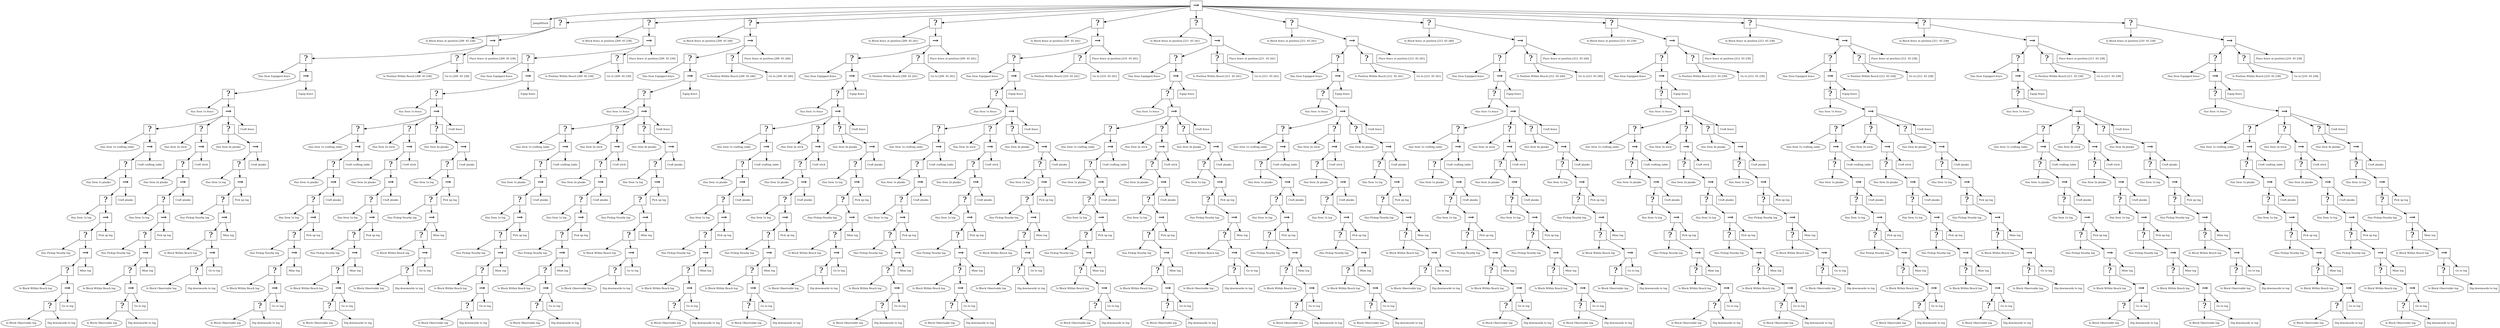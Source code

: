 digraph BaseTree {
ordering=out;
"086d4bf2-35f5-41d1-b610-b18efab474e1" [fontsize=32, label="→", labelfontsize=32, shape=box];
"028bd21a-0a1e-44c1-b896-ae2667825b06" [fontsize=11, label=JumpIfStuck, labelfontsize=11, shape=box];
"086d4bf2-35f5-41d1-b610-b18efab474e1" -> "028bd21a-0a1e-44c1-b896-ae2667825b06";
"15cbdd29-9b11-47a3-a1bc-1a4dbb39a0d8" [fontsize=32, label="?", labelfontsize=32, shape=box];
"d93354c6-b077-4e6c-84d8-22bdd1b3f4d1" [fontsize=11, label="Is Block fence at position [209  65 238]", labelfontsize=11, shape=oval];
"15cbdd29-9b11-47a3-a1bc-1a4dbb39a0d8" -> "d93354c6-b077-4e6c-84d8-22bdd1b3f4d1";
"d2a278f6-2342-46fb-95e7-e11f4f9e2198" [fontsize=32, label="→", labelfontsize=32, shape=box];
"ed0296df-f8c9-4f3a-84b6-ee7b9e518557" [fontsize=32, label="?", labelfontsize=32, shape=box];
"f5235ae9-eb8c-4b89-8fa8-56ec749fe854" [fontsize=11, label="Has Item Equipped fence", labelfontsize=11, shape=oval];
"ed0296df-f8c9-4f3a-84b6-ee7b9e518557" -> "f5235ae9-eb8c-4b89-8fa8-56ec749fe854";
"aea010b7-8d96-4790-b19d-0c5badd98e84" [fontsize=32, label="→", labelfontsize=32, shape=box];
"04905c0e-1e49-486f-a819-63a79f51a61f" [fontsize=32, label="?", labelfontsize=32, shape=box];
"d3d6ab50-1c67-48a9-9124-f58af9fa0e60" [fontsize=11, label="Has Item 1x fence", labelfontsize=11, shape=oval];
"04905c0e-1e49-486f-a819-63a79f51a61f" -> "d3d6ab50-1c67-48a9-9124-f58af9fa0e60";
"e591005f-3ae6-4754-a602-4454feb8fc08" [fontsize=32, label="→", labelfontsize=32, shape=box];
"33e05be7-d07a-406b-b18c-c37de8e8db4e" [fontsize=32, label="?", labelfontsize=32, shape=box];
"41bf4cfe-c8c9-46fc-b219-63f18caa4b0f" [fontsize=11, label="Has Item 1x crafting_table", labelfontsize=11, shape=oval];
"33e05be7-d07a-406b-b18c-c37de8e8db4e" -> "41bf4cfe-c8c9-46fc-b219-63f18caa4b0f";
"50484086-e02f-4615-b0fe-656df33be809" [fontsize=32, label="→", labelfontsize=32, shape=box];
"4e8d6302-4c4d-47f7-aa98-85a0458d2043" [fontsize=32, label="?", labelfontsize=32, shape=box];
"2b2354c2-e8aa-4a61-bce5-69f39e147d22" [fontsize=11, label="Has Item 1x planks", labelfontsize=11, shape=oval];
"4e8d6302-4c4d-47f7-aa98-85a0458d2043" -> "2b2354c2-e8aa-4a61-bce5-69f39e147d22";
"665587dc-ba80-4d17-956c-d0860f02bf59" [fontsize=32, label="→", labelfontsize=32, shape=box];
"02dfdae0-0828-4aa9-bfe8-169d3fd0d9e5" [fontsize=32, label="?", labelfontsize=32, shape=box];
"dc60ade1-b65b-44c0-92f4-f913a7790da2" [fontsize=11, label="Has Item 1x log", labelfontsize=11, shape=oval];
"02dfdae0-0828-4aa9-bfe8-169d3fd0d9e5" -> "dc60ade1-b65b-44c0-92f4-f913a7790da2";
"19e8cbc0-a7e5-40e6-9f41-96a1d4a18b64" [fontsize=32, label="→", labelfontsize=32, shape=box];
"d435495f-61de-49e9-a512-cfdfb334be8e" [fontsize=32, label="?", labelfontsize=32, shape=box];
"40cb2077-6bc0-47e5-8b61-5cd5ab5152b1" [fontsize=11, label="Has Pickup Nearby log", labelfontsize=11, shape=oval];
"d435495f-61de-49e9-a512-cfdfb334be8e" -> "40cb2077-6bc0-47e5-8b61-5cd5ab5152b1";
"4c8b2e73-ee0e-4773-93fa-783d90450059" [fontsize=32, label="→", labelfontsize=32, shape=box];
"14946620-47cf-4719-a3f1-2d8fa318db62" [fontsize=32, label="?", labelfontsize=32, shape=box];
"901083a0-3e73-4938-b719-6f9ac3b36f68" [fontsize=11, label="Is Block Within Reach log", labelfontsize=11, shape=oval];
"14946620-47cf-4719-a3f1-2d8fa318db62" -> "901083a0-3e73-4938-b719-6f9ac3b36f68";
"53bbb077-84a9-40cb-90b8-419d08ceb9c0" [fontsize=32, label="→", labelfontsize=32, shape=box];
"fe9ecdad-67a0-4420-aa35-3ec02d4d0606" [fontsize=32, label="?", labelfontsize=32, shape=box];
"8b701c82-1708-459e-801f-5b55ce8da084" [fontsize=11, label="Is Block Observable log", labelfontsize=11, shape=oval];
"fe9ecdad-67a0-4420-aa35-3ec02d4d0606" -> "8b701c82-1708-459e-801f-5b55ce8da084";
"afcda41f-aa13-4fb5-8aae-936e1e52fa47" [fontsize=11, label="Dig downwards to log", labelfontsize=11, shape=box];
"fe9ecdad-67a0-4420-aa35-3ec02d4d0606" -> "afcda41f-aa13-4fb5-8aae-936e1e52fa47";
"53bbb077-84a9-40cb-90b8-419d08ceb9c0" -> "fe9ecdad-67a0-4420-aa35-3ec02d4d0606";
"6a966780-c0dd-46f7-b29a-b81b88ee21c1" [fontsize=11, label="Go to log", labelfontsize=11, shape=box];
"53bbb077-84a9-40cb-90b8-419d08ceb9c0" -> "6a966780-c0dd-46f7-b29a-b81b88ee21c1";
"14946620-47cf-4719-a3f1-2d8fa318db62" -> "53bbb077-84a9-40cb-90b8-419d08ceb9c0";
"4c8b2e73-ee0e-4773-93fa-783d90450059" -> "14946620-47cf-4719-a3f1-2d8fa318db62";
"9683e945-7776-4f00-9968-cd484fcc6212" [fontsize=11, label="Mine log", labelfontsize=11, shape=box];
"4c8b2e73-ee0e-4773-93fa-783d90450059" -> "9683e945-7776-4f00-9968-cd484fcc6212";
"d435495f-61de-49e9-a512-cfdfb334be8e" -> "4c8b2e73-ee0e-4773-93fa-783d90450059";
"19e8cbc0-a7e5-40e6-9f41-96a1d4a18b64" -> "d435495f-61de-49e9-a512-cfdfb334be8e";
"e14261a6-3637-47da-80d0-c1f5cd298508" [fontsize=11, label="Pick up log", labelfontsize=11, shape=box];
"19e8cbc0-a7e5-40e6-9f41-96a1d4a18b64" -> "e14261a6-3637-47da-80d0-c1f5cd298508";
"02dfdae0-0828-4aa9-bfe8-169d3fd0d9e5" -> "19e8cbc0-a7e5-40e6-9f41-96a1d4a18b64";
"665587dc-ba80-4d17-956c-d0860f02bf59" -> "02dfdae0-0828-4aa9-bfe8-169d3fd0d9e5";
"66843927-ebc2-4c83-ad3b-4df307a1f8b2" [fontsize=11, label="Craft planks", labelfontsize=11, shape=box];
"665587dc-ba80-4d17-956c-d0860f02bf59" -> "66843927-ebc2-4c83-ad3b-4df307a1f8b2";
"4e8d6302-4c4d-47f7-aa98-85a0458d2043" -> "665587dc-ba80-4d17-956c-d0860f02bf59";
"50484086-e02f-4615-b0fe-656df33be809" -> "4e8d6302-4c4d-47f7-aa98-85a0458d2043";
"f770ca42-f3e7-4ba7-828b-74e4fac94f2e" [fontsize=11, label="Craft crafting_table", labelfontsize=11, shape=box];
"50484086-e02f-4615-b0fe-656df33be809" -> "f770ca42-f3e7-4ba7-828b-74e4fac94f2e";
"33e05be7-d07a-406b-b18c-c37de8e8db4e" -> "50484086-e02f-4615-b0fe-656df33be809";
"e591005f-3ae6-4754-a602-4454feb8fc08" -> "33e05be7-d07a-406b-b18c-c37de8e8db4e";
"7e8d9f57-bcab-40fa-81c3-30eeeeb16a41" [fontsize=32, label="?", labelfontsize=32, shape=box];
"c3219127-0a5e-4042-a197-1cd5561f3ce8" [fontsize=11, label="Has Item 2x stick", labelfontsize=11, shape=oval];
"7e8d9f57-bcab-40fa-81c3-30eeeeb16a41" -> "c3219127-0a5e-4042-a197-1cd5561f3ce8";
"fe4d0d4c-7fa2-4c57-9bc3-338a75d5d2ed" [fontsize=32, label="→", labelfontsize=32, shape=box];
"fe1212c3-3678-43f2-8c9f-763a3bffbbc2" [fontsize=32, label="?", labelfontsize=32, shape=box];
"c875ee84-3b00-46af-9053-3fb2234dd299" [fontsize=11, label="Has Item 2x planks", labelfontsize=11, shape=oval];
"fe1212c3-3678-43f2-8c9f-763a3bffbbc2" -> "c875ee84-3b00-46af-9053-3fb2234dd299";
"c179559d-eb53-487c-86bd-e84b324a16b7" [fontsize=32, label="→", labelfontsize=32, shape=box];
"c25630c0-4eda-4128-bf9d-fc9091585980" [fontsize=32, label="?", labelfontsize=32, shape=box];
"58438133-8f6c-467e-872a-4fba8bd1f67b" [fontsize=11, label="Has Item 1x log", labelfontsize=11, shape=oval];
"c25630c0-4eda-4128-bf9d-fc9091585980" -> "58438133-8f6c-467e-872a-4fba8bd1f67b";
"ea9fbc3a-573a-49ad-a570-011e2356c55a" [fontsize=32, label="→", labelfontsize=32, shape=box];
"e817a325-c625-4302-8793-5335f6d4ac59" [fontsize=32, label="?", labelfontsize=32, shape=box];
"4a6ff649-13f1-4208-adbf-bcd42f6c4029" [fontsize=11, label="Has Pickup Nearby log", labelfontsize=11, shape=oval];
"e817a325-c625-4302-8793-5335f6d4ac59" -> "4a6ff649-13f1-4208-adbf-bcd42f6c4029";
"a83dcf23-9746-4074-b516-928038fc107f" [fontsize=32, label="→", labelfontsize=32, shape=box];
"a74a71c6-5c8b-4dbf-b9b0-84e8a0eda98a" [fontsize=32, label="?", labelfontsize=32, shape=box];
"7ecfa773-4d19-493e-ad04-2dd908528490" [fontsize=11, label="Is Block Within Reach log", labelfontsize=11, shape=oval];
"a74a71c6-5c8b-4dbf-b9b0-84e8a0eda98a" -> "7ecfa773-4d19-493e-ad04-2dd908528490";
"d69c935c-5ed9-45dc-b09c-bac6079a9a69" [fontsize=32, label="→", labelfontsize=32, shape=box];
"990e20b4-5582-497f-90b4-249303b668df" [fontsize=32, label="?", labelfontsize=32, shape=box];
"11d5c3b7-2334-4cf0-bd27-b06aab7fbb8a" [fontsize=11, label="Is Block Observable log", labelfontsize=11, shape=oval];
"990e20b4-5582-497f-90b4-249303b668df" -> "11d5c3b7-2334-4cf0-bd27-b06aab7fbb8a";
"e7dd0a1c-2eaf-4cbb-960f-c68372009ef4" [fontsize=11, label="Dig downwards to log", labelfontsize=11, shape=box];
"990e20b4-5582-497f-90b4-249303b668df" -> "e7dd0a1c-2eaf-4cbb-960f-c68372009ef4";
"d69c935c-5ed9-45dc-b09c-bac6079a9a69" -> "990e20b4-5582-497f-90b4-249303b668df";
"fabd3f17-b70b-4ae7-90f5-4ffb0ada9928" [fontsize=11, label="Go to log", labelfontsize=11, shape=box];
"d69c935c-5ed9-45dc-b09c-bac6079a9a69" -> "fabd3f17-b70b-4ae7-90f5-4ffb0ada9928";
"a74a71c6-5c8b-4dbf-b9b0-84e8a0eda98a" -> "d69c935c-5ed9-45dc-b09c-bac6079a9a69";
"a83dcf23-9746-4074-b516-928038fc107f" -> "a74a71c6-5c8b-4dbf-b9b0-84e8a0eda98a";
"c70e0a59-b619-4026-8c31-fd40a94730dd" [fontsize=11, label="Mine log", labelfontsize=11, shape=box];
"a83dcf23-9746-4074-b516-928038fc107f" -> "c70e0a59-b619-4026-8c31-fd40a94730dd";
"e817a325-c625-4302-8793-5335f6d4ac59" -> "a83dcf23-9746-4074-b516-928038fc107f";
"ea9fbc3a-573a-49ad-a570-011e2356c55a" -> "e817a325-c625-4302-8793-5335f6d4ac59";
"8614e58f-e5dc-433c-b979-45a35868c007" [fontsize=11, label="Pick up log", labelfontsize=11, shape=box];
"ea9fbc3a-573a-49ad-a570-011e2356c55a" -> "8614e58f-e5dc-433c-b979-45a35868c007";
"c25630c0-4eda-4128-bf9d-fc9091585980" -> "ea9fbc3a-573a-49ad-a570-011e2356c55a";
"c179559d-eb53-487c-86bd-e84b324a16b7" -> "c25630c0-4eda-4128-bf9d-fc9091585980";
"77ca496a-c4b3-4711-a8ab-93e0f4995534" [fontsize=11, label="Craft planks", labelfontsize=11, shape=box];
"c179559d-eb53-487c-86bd-e84b324a16b7" -> "77ca496a-c4b3-4711-a8ab-93e0f4995534";
"fe1212c3-3678-43f2-8c9f-763a3bffbbc2" -> "c179559d-eb53-487c-86bd-e84b324a16b7";
"fe4d0d4c-7fa2-4c57-9bc3-338a75d5d2ed" -> "fe1212c3-3678-43f2-8c9f-763a3bffbbc2";
"1201e775-552c-4584-a59b-3f724e1cc6fc" [fontsize=11, label="Craft stick", labelfontsize=11, shape=box];
"fe4d0d4c-7fa2-4c57-9bc3-338a75d5d2ed" -> "1201e775-552c-4584-a59b-3f724e1cc6fc";
"7e8d9f57-bcab-40fa-81c3-30eeeeb16a41" -> "fe4d0d4c-7fa2-4c57-9bc3-338a75d5d2ed";
"e591005f-3ae6-4754-a602-4454feb8fc08" -> "7e8d9f57-bcab-40fa-81c3-30eeeeb16a41";
"bb0d56d2-6749-4d7f-ac5f-72130a2b0bff" [fontsize=32, label="?", labelfontsize=32, shape=box];
"a199ed52-380a-4404-98e3-adc480ef16a6" [fontsize=11, label="Has Item 4x planks", labelfontsize=11, shape=oval];
"bb0d56d2-6749-4d7f-ac5f-72130a2b0bff" -> "a199ed52-380a-4404-98e3-adc480ef16a6";
"d270d547-3dae-482b-9d9e-dfa7e244c4c7" [fontsize=32, label="→", labelfontsize=32, shape=box];
"67bece6d-4049-47ed-942a-255f2652527b" [fontsize=32, label="?", labelfontsize=32, shape=box];
"4ed70f8f-f454-4670-81e8-e7b1345c0d58" [fontsize=11, label="Has Item 1x log", labelfontsize=11, shape=oval];
"67bece6d-4049-47ed-942a-255f2652527b" -> "4ed70f8f-f454-4670-81e8-e7b1345c0d58";
"8cea381b-53ee-41eb-90db-c0c4b6f346be" [fontsize=32, label="→", labelfontsize=32, shape=box];
"2fc9865c-1da2-457e-9a2d-8bbcac6aa2f4" [fontsize=32, label="?", labelfontsize=32, shape=box];
"735f945b-1ff6-4eec-9db6-089855018348" [fontsize=11, label="Has Pickup Nearby log", labelfontsize=11, shape=oval];
"2fc9865c-1da2-457e-9a2d-8bbcac6aa2f4" -> "735f945b-1ff6-4eec-9db6-089855018348";
"856af105-9393-4c1e-8061-40121393f837" [fontsize=32, label="→", labelfontsize=32, shape=box];
"b4ea2aa9-05dc-4dca-9c6e-a9aef2d7f99c" [fontsize=32, label="?", labelfontsize=32, shape=box];
"33791bc0-b89b-45e3-bfb7-922ed2c1b1cb" [fontsize=11, label="Is Block Within Reach log", labelfontsize=11, shape=oval];
"b4ea2aa9-05dc-4dca-9c6e-a9aef2d7f99c" -> "33791bc0-b89b-45e3-bfb7-922ed2c1b1cb";
"2586a73c-514c-4012-b93a-ffff44a37c93" [fontsize=32, label="→", labelfontsize=32, shape=box];
"3ea3c540-3ba9-401a-8561-cf6d1187ac03" [fontsize=32, label="?", labelfontsize=32, shape=box];
"6d96ba30-586f-4308-a47a-98785a746e94" [fontsize=11, label="Is Block Observable log", labelfontsize=11, shape=oval];
"3ea3c540-3ba9-401a-8561-cf6d1187ac03" -> "6d96ba30-586f-4308-a47a-98785a746e94";
"bbfdc69e-0b9f-426a-a850-86be8ec9e484" [fontsize=11, label="Dig downwards to log", labelfontsize=11, shape=box];
"3ea3c540-3ba9-401a-8561-cf6d1187ac03" -> "bbfdc69e-0b9f-426a-a850-86be8ec9e484";
"2586a73c-514c-4012-b93a-ffff44a37c93" -> "3ea3c540-3ba9-401a-8561-cf6d1187ac03";
"7de519c7-72d2-4fd5-a028-4b8e795cf3ff" [fontsize=11, label="Go to log", labelfontsize=11, shape=box];
"2586a73c-514c-4012-b93a-ffff44a37c93" -> "7de519c7-72d2-4fd5-a028-4b8e795cf3ff";
"b4ea2aa9-05dc-4dca-9c6e-a9aef2d7f99c" -> "2586a73c-514c-4012-b93a-ffff44a37c93";
"856af105-9393-4c1e-8061-40121393f837" -> "b4ea2aa9-05dc-4dca-9c6e-a9aef2d7f99c";
"c85d3ac9-b883-49af-b8da-a2c494fe8ea4" [fontsize=11, label="Mine log", labelfontsize=11, shape=box];
"856af105-9393-4c1e-8061-40121393f837" -> "c85d3ac9-b883-49af-b8da-a2c494fe8ea4";
"2fc9865c-1da2-457e-9a2d-8bbcac6aa2f4" -> "856af105-9393-4c1e-8061-40121393f837";
"8cea381b-53ee-41eb-90db-c0c4b6f346be" -> "2fc9865c-1da2-457e-9a2d-8bbcac6aa2f4";
"df7ec57d-92d9-445d-97e4-d0e8a904aae4" [fontsize=11, label="Pick up log", labelfontsize=11, shape=box];
"8cea381b-53ee-41eb-90db-c0c4b6f346be" -> "df7ec57d-92d9-445d-97e4-d0e8a904aae4";
"67bece6d-4049-47ed-942a-255f2652527b" -> "8cea381b-53ee-41eb-90db-c0c4b6f346be";
"d270d547-3dae-482b-9d9e-dfa7e244c4c7" -> "67bece6d-4049-47ed-942a-255f2652527b";
"4f5328ba-db15-4a96-ab59-2e8855ac0a20" [fontsize=11, label="Craft planks", labelfontsize=11, shape=box];
"d270d547-3dae-482b-9d9e-dfa7e244c4c7" -> "4f5328ba-db15-4a96-ab59-2e8855ac0a20";
"bb0d56d2-6749-4d7f-ac5f-72130a2b0bff" -> "d270d547-3dae-482b-9d9e-dfa7e244c4c7";
"e591005f-3ae6-4754-a602-4454feb8fc08" -> "bb0d56d2-6749-4d7f-ac5f-72130a2b0bff";
"33c78b70-ab03-4068-bb85-a326a02f2195" [fontsize=11, label="Craft fence", labelfontsize=11, shape=box];
"e591005f-3ae6-4754-a602-4454feb8fc08" -> "33c78b70-ab03-4068-bb85-a326a02f2195";
"04905c0e-1e49-486f-a819-63a79f51a61f" -> "e591005f-3ae6-4754-a602-4454feb8fc08";
"aea010b7-8d96-4790-b19d-0c5badd98e84" -> "04905c0e-1e49-486f-a819-63a79f51a61f";
"4611b072-9e99-4a39-8ecb-89bfb9cec16a" [fontsize=11, label="Equip fence", labelfontsize=11, shape=box];
"aea010b7-8d96-4790-b19d-0c5badd98e84" -> "4611b072-9e99-4a39-8ecb-89bfb9cec16a";
"ed0296df-f8c9-4f3a-84b6-ee7b9e518557" -> "aea010b7-8d96-4790-b19d-0c5badd98e84";
"d2a278f6-2342-46fb-95e7-e11f4f9e2198" -> "ed0296df-f8c9-4f3a-84b6-ee7b9e518557";
"4bef92c1-4f3f-4f43-a89f-a1fca755abaa" [fontsize=32, label="?", labelfontsize=32, shape=box];
"2531d5ba-d3de-446f-9337-08914ae35341" [fontsize=11, label="Is Position Within Reach [209  65 238]", labelfontsize=11, shape=oval];
"4bef92c1-4f3f-4f43-a89f-a1fca755abaa" -> "2531d5ba-d3de-446f-9337-08914ae35341";
"661e30ca-fa35-4043-aa9e-1e7fc798ce85" [fontsize=11, label="Go to [209  65 238]", labelfontsize=11, shape=box];
"4bef92c1-4f3f-4f43-a89f-a1fca755abaa" -> "661e30ca-fa35-4043-aa9e-1e7fc798ce85";
"d2a278f6-2342-46fb-95e7-e11f4f9e2198" -> "4bef92c1-4f3f-4f43-a89f-a1fca755abaa";
"1156ee74-9d7e-43d1-b294-ff011ccd10f0" [fontsize=11, label="Place fence at position [209  65 238]", labelfontsize=11, shape=box];
"d2a278f6-2342-46fb-95e7-e11f4f9e2198" -> "1156ee74-9d7e-43d1-b294-ff011ccd10f0";
"15cbdd29-9b11-47a3-a1bc-1a4dbb39a0d8" -> "d2a278f6-2342-46fb-95e7-e11f4f9e2198";
"086d4bf2-35f5-41d1-b610-b18efab474e1" -> "15cbdd29-9b11-47a3-a1bc-1a4dbb39a0d8";
"a75fe54b-000b-496f-8ee7-d0e17c6b0d1b" [fontsize=32, label="?", labelfontsize=32, shape=box];
"9f0f13c0-5e1e-4494-8ebe-a4847c35e1af" [fontsize=11, label="Is Block fence at position [209  65 239]", labelfontsize=11, shape=oval];
"a75fe54b-000b-496f-8ee7-d0e17c6b0d1b" -> "9f0f13c0-5e1e-4494-8ebe-a4847c35e1af";
"eb5a1cf5-a8f7-4c3f-9d42-924c6618beeb" [fontsize=32, label="→", labelfontsize=32, shape=box];
"283b7f42-0b78-483d-84f2-cf68f3ea9ab1" [fontsize=32, label="?", labelfontsize=32, shape=box];
"80d39676-d986-4b6d-b3fa-84db80c5ae6a" [fontsize=11, label="Has Item Equipped fence", labelfontsize=11, shape=oval];
"283b7f42-0b78-483d-84f2-cf68f3ea9ab1" -> "80d39676-d986-4b6d-b3fa-84db80c5ae6a";
"787b1e3d-ce2f-4f69-98aa-c8cddcbca620" [fontsize=32, label="→", labelfontsize=32, shape=box];
"293a5da7-8a6f-4b10-93c6-135f2543121c" [fontsize=32, label="?", labelfontsize=32, shape=box];
"e7b82a86-9cdf-4719-a15b-24f5a8bae6f5" [fontsize=11, label="Has Item 1x fence", labelfontsize=11, shape=oval];
"293a5da7-8a6f-4b10-93c6-135f2543121c" -> "e7b82a86-9cdf-4719-a15b-24f5a8bae6f5";
"78a61ba0-b53d-47f4-8d62-9586ce8dec4d" [fontsize=32, label="→", labelfontsize=32, shape=box];
"8c3ea3fa-bf76-46f4-a817-f724bb68e660" [fontsize=32, label="?", labelfontsize=32, shape=box];
"8e76ce2e-8129-4df5-b588-0702dd05bfe2" [fontsize=11, label="Has Item 1x crafting_table", labelfontsize=11, shape=oval];
"8c3ea3fa-bf76-46f4-a817-f724bb68e660" -> "8e76ce2e-8129-4df5-b588-0702dd05bfe2";
"0b49fcc5-ae9d-407c-a052-467aca329592" [fontsize=32, label="→", labelfontsize=32, shape=box];
"2af4b049-e49b-4594-b1c2-9cdf96b07661" [fontsize=32, label="?", labelfontsize=32, shape=box];
"aabbab89-3215-4339-aef6-827b5965604c" [fontsize=11, label="Has Item 1x planks", labelfontsize=11, shape=oval];
"2af4b049-e49b-4594-b1c2-9cdf96b07661" -> "aabbab89-3215-4339-aef6-827b5965604c";
"cc2a89d6-20f0-4251-ab55-88ff96e0093e" [fontsize=32, label="→", labelfontsize=32, shape=box];
"2ecb5d62-34f9-4731-b852-871250dd71ce" [fontsize=32, label="?", labelfontsize=32, shape=box];
"e0f763f8-8e7a-4a6a-8dc4-a5d4b2f7fe27" [fontsize=11, label="Has Item 1x log", labelfontsize=11, shape=oval];
"2ecb5d62-34f9-4731-b852-871250dd71ce" -> "e0f763f8-8e7a-4a6a-8dc4-a5d4b2f7fe27";
"6193dfca-8f42-4b9d-9d9a-a5a2530f30d2" [fontsize=32, label="→", labelfontsize=32, shape=box];
"1327b7e6-5960-4168-b1bd-c52a7b574bd0" [fontsize=32, label="?", labelfontsize=32, shape=box];
"fb6c22e1-2853-42bb-8485-088d6d77f754" [fontsize=11, label="Has Pickup Nearby log", labelfontsize=11, shape=oval];
"1327b7e6-5960-4168-b1bd-c52a7b574bd0" -> "fb6c22e1-2853-42bb-8485-088d6d77f754";
"692bb1c4-974a-4a78-9315-09bdc8ac051e" [fontsize=32, label="→", labelfontsize=32, shape=box];
"ce958a39-1175-45e4-a397-893a6a96ab03" [fontsize=32, label="?", labelfontsize=32, shape=box];
"33b61494-3d23-4ced-aa4b-5fb4c4aa1e1b" [fontsize=11, label="Is Block Within Reach log", labelfontsize=11, shape=oval];
"ce958a39-1175-45e4-a397-893a6a96ab03" -> "33b61494-3d23-4ced-aa4b-5fb4c4aa1e1b";
"be00cc6e-3e0b-494d-a6bf-c50f34eace0a" [fontsize=32, label="→", labelfontsize=32, shape=box];
"95b3545e-4e3c-49c6-8d08-5ae92e7c8206" [fontsize=32, label="?", labelfontsize=32, shape=box];
"2b75991e-d166-4637-b9db-475b8eae0fc2" [fontsize=11, label="Is Block Observable log", labelfontsize=11, shape=oval];
"95b3545e-4e3c-49c6-8d08-5ae92e7c8206" -> "2b75991e-d166-4637-b9db-475b8eae0fc2";
"c10eef01-1f5b-40d9-8b07-4dc09d071a20" [fontsize=11, label="Dig downwards to log", labelfontsize=11, shape=box];
"95b3545e-4e3c-49c6-8d08-5ae92e7c8206" -> "c10eef01-1f5b-40d9-8b07-4dc09d071a20";
"be00cc6e-3e0b-494d-a6bf-c50f34eace0a" -> "95b3545e-4e3c-49c6-8d08-5ae92e7c8206";
"da832df7-7e22-4870-8b2e-d162ee519413" [fontsize=11, label="Go to log", labelfontsize=11, shape=box];
"be00cc6e-3e0b-494d-a6bf-c50f34eace0a" -> "da832df7-7e22-4870-8b2e-d162ee519413";
"ce958a39-1175-45e4-a397-893a6a96ab03" -> "be00cc6e-3e0b-494d-a6bf-c50f34eace0a";
"692bb1c4-974a-4a78-9315-09bdc8ac051e" -> "ce958a39-1175-45e4-a397-893a6a96ab03";
"7605a650-41c9-42ee-ba7c-547fd0a873cd" [fontsize=11, label="Mine log", labelfontsize=11, shape=box];
"692bb1c4-974a-4a78-9315-09bdc8ac051e" -> "7605a650-41c9-42ee-ba7c-547fd0a873cd";
"1327b7e6-5960-4168-b1bd-c52a7b574bd0" -> "692bb1c4-974a-4a78-9315-09bdc8ac051e";
"6193dfca-8f42-4b9d-9d9a-a5a2530f30d2" -> "1327b7e6-5960-4168-b1bd-c52a7b574bd0";
"3b83eab9-6886-4043-997a-28f46702d3ac" [fontsize=11, label="Pick up log", labelfontsize=11, shape=box];
"6193dfca-8f42-4b9d-9d9a-a5a2530f30d2" -> "3b83eab9-6886-4043-997a-28f46702d3ac";
"2ecb5d62-34f9-4731-b852-871250dd71ce" -> "6193dfca-8f42-4b9d-9d9a-a5a2530f30d2";
"cc2a89d6-20f0-4251-ab55-88ff96e0093e" -> "2ecb5d62-34f9-4731-b852-871250dd71ce";
"0861372d-c61f-463c-ba53-bae3fcef087d" [fontsize=11, label="Craft planks", labelfontsize=11, shape=box];
"cc2a89d6-20f0-4251-ab55-88ff96e0093e" -> "0861372d-c61f-463c-ba53-bae3fcef087d";
"2af4b049-e49b-4594-b1c2-9cdf96b07661" -> "cc2a89d6-20f0-4251-ab55-88ff96e0093e";
"0b49fcc5-ae9d-407c-a052-467aca329592" -> "2af4b049-e49b-4594-b1c2-9cdf96b07661";
"a84e6ba7-4f7e-4374-a785-f94d82864c50" [fontsize=11, label="Craft crafting_table", labelfontsize=11, shape=box];
"0b49fcc5-ae9d-407c-a052-467aca329592" -> "a84e6ba7-4f7e-4374-a785-f94d82864c50";
"8c3ea3fa-bf76-46f4-a817-f724bb68e660" -> "0b49fcc5-ae9d-407c-a052-467aca329592";
"78a61ba0-b53d-47f4-8d62-9586ce8dec4d" -> "8c3ea3fa-bf76-46f4-a817-f724bb68e660";
"ac954c71-4eb3-41e3-ab28-696d56644b28" [fontsize=32, label="?", labelfontsize=32, shape=box];
"33a914d8-dd88-4268-b97c-7e2097bd250b" [fontsize=11, label="Has Item 2x stick", labelfontsize=11, shape=oval];
"ac954c71-4eb3-41e3-ab28-696d56644b28" -> "33a914d8-dd88-4268-b97c-7e2097bd250b";
"aac5f4d7-c8a2-4ae8-a1e2-410d88c58f20" [fontsize=32, label="→", labelfontsize=32, shape=box];
"038556f4-5a2a-4793-a365-cb1000e896ed" [fontsize=32, label="?", labelfontsize=32, shape=box];
"b43b4801-1f14-457e-b461-2491a14d0bc1" [fontsize=11, label="Has Item 2x planks", labelfontsize=11, shape=oval];
"038556f4-5a2a-4793-a365-cb1000e896ed" -> "b43b4801-1f14-457e-b461-2491a14d0bc1";
"bc9af903-2309-41ce-bdad-2368c6e444a3" [fontsize=32, label="→", labelfontsize=32, shape=box];
"b28731f6-9a60-41f7-bb31-007f5b8d02ee" [fontsize=32, label="?", labelfontsize=32, shape=box];
"1af3bcc4-8231-4ec6-9034-3fcf5868ebb4" [fontsize=11, label="Has Item 1x log", labelfontsize=11, shape=oval];
"b28731f6-9a60-41f7-bb31-007f5b8d02ee" -> "1af3bcc4-8231-4ec6-9034-3fcf5868ebb4";
"ac36ba10-a531-4db5-a729-464eafd48fdd" [fontsize=32, label="→", labelfontsize=32, shape=box];
"11267d8a-90a9-4788-a3cf-d011fc123291" [fontsize=32, label="?", labelfontsize=32, shape=box];
"6bac287a-bdf3-48d8-b65b-24c096f6ed0d" [fontsize=11, label="Has Pickup Nearby log", labelfontsize=11, shape=oval];
"11267d8a-90a9-4788-a3cf-d011fc123291" -> "6bac287a-bdf3-48d8-b65b-24c096f6ed0d";
"5ba783e4-aa13-4ef0-ba0c-abe383e710d6" [fontsize=32, label="→", labelfontsize=32, shape=box];
"14dc52af-6acb-48a4-a61c-dde011ad588a" [fontsize=32, label="?", labelfontsize=32, shape=box];
"ea3a964e-d769-4abd-a124-e7e1450ed721" [fontsize=11, label="Is Block Within Reach log", labelfontsize=11, shape=oval];
"14dc52af-6acb-48a4-a61c-dde011ad588a" -> "ea3a964e-d769-4abd-a124-e7e1450ed721";
"12ee4450-12ae-4379-962c-88214b4967be" [fontsize=32, label="→", labelfontsize=32, shape=box];
"d6914823-1cb4-4512-872c-c10b18e0c79e" [fontsize=32, label="?", labelfontsize=32, shape=box];
"62f8f06b-4786-4969-802d-b9e8fc32b20c" [fontsize=11, label="Is Block Observable log", labelfontsize=11, shape=oval];
"d6914823-1cb4-4512-872c-c10b18e0c79e" -> "62f8f06b-4786-4969-802d-b9e8fc32b20c";
"b29dff66-4580-431b-84da-372acddcee0c" [fontsize=11, label="Dig downwards to log", labelfontsize=11, shape=box];
"d6914823-1cb4-4512-872c-c10b18e0c79e" -> "b29dff66-4580-431b-84da-372acddcee0c";
"12ee4450-12ae-4379-962c-88214b4967be" -> "d6914823-1cb4-4512-872c-c10b18e0c79e";
"00e7235e-e2a6-487f-aab2-47222fc152d9" [fontsize=11, label="Go to log", labelfontsize=11, shape=box];
"12ee4450-12ae-4379-962c-88214b4967be" -> "00e7235e-e2a6-487f-aab2-47222fc152d9";
"14dc52af-6acb-48a4-a61c-dde011ad588a" -> "12ee4450-12ae-4379-962c-88214b4967be";
"5ba783e4-aa13-4ef0-ba0c-abe383e710d6" -> "14dc52af-6acb-48a4-a61c-dde011ad588a";
"7b8b8fc9-4c41-44db-a0d9-b871af4c11fb" [fontsize=11, label="Mine log", labelfontsize=11, shape=box];
"5ba783e4-aa13-4ef0-ba0c-abe383e710d6" -> "7b8b8fc9-4c41-44db-a0d9-b871af4c11fb";
"11267d8a-90a9-4788-a3cf-d011fc123291" -> "5ba783e4-aa13-4ef0-ba0c-abe383e710d6";
"ac36ba10-a531-4db5-a729-464eafd48fdd" -> "11267d8a-90a9-4788-a3cf-d011fc123291";
"6bfd9e86-09bf-4e1d-8880-2447e16250c1" [fontsize=11, label="Pick up log", labelfontsize=11, shape=box];
"ac36ba10-a531-4db5-a729-464eafd48fdd" -> "6bfd9e86-09bf-4e1d-8880-2447e16250c1";
"b28731f6-9a60-41f7-bb31-007f5b8d02ee" -> "ac36ba10-a531-4db5-a729-464eafd48fdd";
"bc9af903-2309-41ce-bdad-2368c6e444a3" -> "b28731f6-9a60-41f7-bb31-007f5b8d02ee";
"4a87085a-564b-4c69-a7f9-4cf5a83b9993" [fontsize=11, label="Craft planks", labelfontsize=11, shape=box];
"bc9af903-2309-41ce-bdad-2368c6e444a3" -> "4a87085a-564b-4c69-a7f9-4cf5a83b9993";
"038556f4-5a2a-4793-a365-cb1000e896ed" -> "bc9af903-2309-41ce-bdad-2368c6e444a3";
"aac5f4d7-c8a2-4ae8-a1e2-410d88c58f20" -> "038556f4-5a2a-4793-a365-cb1000e896ed";
"87e12b93-a8b3-491e-84c2-5d34250015dc" [fontsize=11, label="Craft stick", labelfontsize=11, shape=box];
"aac5f4d7-c8a2-4ae8-a1e2-410d88c58f20" -> "87e12b93-a8b3-491e-84c2-5d34250015dc";
"ac954c71-4eb3-41e3-ab28-696d56644b28" -> "aac5f4d7-c8a2-4ae8-a1e2-410d88c58f20";
"78a61ba0-b53d-47f4-8d62-9586ce8dec4d" -> "ac954c71-4eb3-41e3-ab28-696d56644b28";
"b816b214-c15a-401d-9f11-fb626eb908b1" [fontsize=32, label="?", labelfontsize=32, shape=box];
"214ac7e7-0e58-422a-9685-fb4ee66bbe1d" [fontsize=11, label="Has Item 4x planks", labelfontsize=11, shape=oval];
"b816b214-c15a-401d-9f11-fb626eb908b1" -> "214ac7e7-0e58-422a-9685-fb4ee66bbe1d";
"68665818-bca4-437e-9923-7dbb394db6da" [fontsize=32, label="→", labelfontsize=32, shape=box];
"12120245-970f-4951-85b8-943afb6d6301" [fontsize=32, label="?", labelfontsize=32, shape=box];
"3230e7c5-b849-4014-a35e-56528cf13137" [fontsize=11, label="Has Item 1x log", labelfontsize=11, shape=oval];
"12120245-970f-4951-85b8-943afb6d6301" -> "3230e7c5-b849-4014-a35e-56528cf13137";
"ac1e377f-7a15-48f4-a667-7d4aba793c84" [fontsize=32, label="→", labelfontsize=32, shape=box];
"9f7518e9-5971-463f-b7af-6fc9b12cad6b" [fontsize=32, label="?", labelfontsize=32, shape=box];
"321b180d-4137-418f-979d-43342cb0044c" [fontsize=11, label="Has Pickup Nearby log", labelfontsize=11, shape=oval];
"9f7518e9-5971-463f-b7af-6fc9b12cad6b" -> "321b180d-4137-418f-979d-43342cb0044c";
"c6ddcb47-5cf4-455e-82ec-ac73cb23388e" [fontsize=32, label="→", labelfontsize=32, shape=box];
"9a959bf5-a135-4c9b-a0d0-ffc9a90dc520" [fontsize=32, label="?", labelfontsize=32, shape=box];
"61a8c3d7-3566-4f28-8fce-578cdfed8372" [fontsize=11, label="Is Block Within Reach log", labelfontsize=11, shape=oval];
"9a959bf5-a135-4c9b-a0d0-ffc9a90dc520" -> "61a8c3d7-3566-4f28-8fce-578cdfed8372";
"79c12099-f44d-4df1-9ba6-2eafc8065a79" [fontsize=32, label="→", labelfontsize=32, shape=box];
"dad0c2b0-0c47-40e3-ab5f-01ef3e307d8d" [fontsize=32, label="?", labelfontsize=32, shape=box];
"91ee32c5-088d-4348-9933-3efe922bde46" [fontsize=11, label="Is Block Observable log", labelfontsize=11, shape=oval];
"dad0c2b0-0c47-40e3-ab5f-01ef3e307d8d" -> "91ee32c5-088d-4348-9933-3efe922bde46";
"fa8587a9-5321-40e2-b09b-0d5544523098" [fontsize=11, label="Dig downwards to log", labelfontsize=11, shape=box];
"dad0c2b0-0c47-40e3-ab5f-01ef3e307d8d" -> "fa8587a9-5321-40e2-b09b-0d5544523098";
"79c12099-f44d-4df1-9ba6-2eafc8065a79" -> "dad0c2b0-0c47-40e3-ab5f-01ef3e307d8d";
"1ecbb7bb-336f-4dae-96ae-5e8c74c3ec43" [fontsize=11, label="Go to log", labelfontsize=11, shape=box];
"79c12099-f44d-4df1-9ba6-2eafc8065a79" -> "1ecbb7bb-336f-4dae-96ae-5e8c74c3ec43";
"9a959bf5-a135-4c9b-a0d0-ffc9a90dc520" -> "79c12099-f44d-4df1-9ba6-2eafc8065a79";
"c6ddcb47-5cf4-455e-82ec-ac73cb23388e" -> "9a959bf5-a135-4c9b-a0d0-ffc9a90dc520";
"e4af7e6f-32e4-4e0e-b20d-711fe8b695fb" [fontsize=11, label="Mine log", labelfontsize=11, shape=box];
"c6ddcb47-5cf4-455e-82ec-ac73cb23388e" -> "e4af7e6f-32e4-4e0e-b20d-711fe8b695fb";
"9f7518e9-5971-463f-b7af-6fc9b12cad6b" -> "c6ddcb47-5cf4-455e-82ec-ac73cb23388e";
"ac1e377f-7a15-48f4-a667-7d4aba793c84" -> "9f7518e9-5971-463f-b7af-6fc9b12cad6b";
"d05203c5-de95-4979-833e-af4873d70b38" [fontsize=11, label="Pick up log", labelfontsize=11, shape=box];
"ac1e377f-7a15-48f4-a667-7d4aba793c84" -> "d05203c5-de95-4979-833e-af4873d70b38";
"12120245-970f-4951-85b8-943afb6d6301" -> "ac1e377f-7a15-48f4-a667-7d4aba793c84";
"68665818-bca4-437e-9923-7dbb394db6da" -> "12120245-970f-4951-85b8-943afb6d6301";
"517c163d-e074-47ea-bece-83d6b176ca46" [fontsize=11, label="Craft planks", labelfontsize=11, shape=box];
"68665818-bca4-437e-9923-7dbb394db6da" -> "517c163d-e074-47ea-bece-83d6b176ca46";
"b816b214-c15a-401d-9f11-fb626eb908b1" -> "68665818-bca4-437e-9923-7dbb394db6da";
"78a61ba0-b53d-47f4-8d62-9586ce8dec4d" -> "b816b214-c15a-401d-9f11-fb626eb908b1";
"f710b959-ec02-4187-8f74-d6629a0a9d9b" [fontsize=11, label="Craft fence", labelfontsize=11, shape=box];
"78a61ba0-b53d-47f4-8d62-9586ce8dec4d" -> "f710b959-ec02-4187-8f74-d6629a0a9d9b";
"293a5da7-8a6f-4b10-93c6-135f2543121c" -> "78a61ba0-b53d-47f4-8d62-9586ce8dec4d";
"787b1e3d-ce2f-4f69-98aa-c8cddcbca620" -> "293a5da7-8a6f-4b10-93c6-135f2543121c";
"c7314686-dacf-4c2a-bd9d-fc0a54cfa551" [fontsize=11, label="Equip fence", labelfontsize=11, shape=box];
"787b1e3d-ce2f-4f69-98aa-c8cddcbca620" -> "c7314686-dacf-4c2a-bd9d-fc0a54cfa551";
"283b7f42-0b78-483d-84f2-cf68f3ea9ab1" -> "787b1e3d-ce2f-4f69-98aa-c8cddcbca620";
"eb5a1cf5-a8f7-4c3f-9d42-924c6618beeb" -> "283b7f42-0b78-483d-84f2-cf68f3ea9ab1";
"3ae3ebde-5029-4de9-b132-eb371be17561" [fontsize=32, label="?", labelfontsize=32, shape=box];
"50d60f0d-7145-4274-b7b4-bdfc8e453b36" [fontsize=11, label="Is Position Within Reach [209  65 239]", labelfontsize=11, shape=oval];
"3ae3ebde-5029-4de9-b132-eb371be17561" -> "50d60f0d-7145-4274-b7b4-bdfc8e453b36";
"45bd1280-baba-4b24-a232-5d9faaff3d76" [fontsize=11, label="Go to [209  65 239]", labelfontsize=11, shape=box];
"3ae3ebde-5029-4de9-b132-eb371be17561" -> "45bd1280-baba-4b24-a232-5d9faaff3d76";
"eb5a1cf5-a8f7-4c3f-9d42-924c6618beeb" -> "3ae3ebde-5029-4de9-b132-eb371be17561";
"7031ac38-bca7-40bc-8565-c5f88aa7cc8b" [fontsize=11, label="Place fence at position [209  65 239]", labelfontsize=11, shape=box];
"eb5a1cf5-a8f7-4c3f-9d42-924c6618beeb" -> "7031ac38-bca7-40bc-8565-c5f88aa7cc8b";
"a75fe54b-000b-496f-8ee7-d0e17c6b0d1b" -> "eb5a1cf5-a8f7-4c3f-9d42-924c6618beeb";
"086d4bf2-35f5-41d1-b610-b18efab474e1" -> "a75fe54b-000b-496f-8ee7-d0e17c6b0d1b";
"27093ea7-5029-4ab3-831f-397e9161d2f2" [fontsize=32, label="?", labelfontsize=32, shape=box];
"b8eb8243-1820-46a8-865f-5c9e8036176b" [fontsize=11, label="Is Block fence at position [209  65 240]", labelfontsize=11, shape=oval];
"27093ea7-5029-4ab3-831f-397e9161d2f2" -> "b8eb8243-1820-46a8-865f-5c9e8036176b";
"54170252-e15d-4e94-86fb-e4c418692a63" [fontsize=32, label="→", labelfontsize=32, shape=box];
"cfd8e409-eafc-47a3-ba60-c0123302f983" [fontsize=32, label="?", labelfontsize=32, shape=box];
"c42bf7cf-a51c-46ef-8f8f-cf044e152bc7" [fontsize=11, label="Has Item Equipped fence", labelfontsize=11, shape=oval];
"cfd8e409-eafc-47a3-ba60-c0123302f983" -> "c42bf7cf-a51c-46ef-8f8f-cf044e152bc7";
"53c1838c-a5e1-48c7-9c13-1aa02b0f9b03" [fontsize=32, label="→", labelfontsize=32, shape=box];
"deb1d2cc-a1c4-41d5-996d-1a940894f0a6" [fontsize=32, label="?", labelfontsize=32, shape=box];
"6d120561-40d8-4113-9ea3-d10b58ebb97c" [fontsize=11, label="Has Item 1x fence", labelfontsize=11, shape=oval];
"deb1d2cc-a1c4-41d5-996d-1a940894f0a6" -> "6d120561-40d8-4113-9ea3-d10b58ebb97c";
"a1011b9a-06bb-4bac-9714-8ca760a5570a" [fontsize=32, label="→", labelfontsize=32, shape=box];
"2a1221fa-1d10-42e7-a7e5-a2bd59aaae95" [fontsize=32, label="?", labelfontsize=32, shape=box];
"44b80413-4fa8-42a9-8b77-a07cf9640986" [fontsize=11, label="Has Item 1x crafting_table", labelfontsize=11, shape=oval];
"2a1221fa-1d10-42e7-a7e5-a2bd59aaae95" -> "44b80413-4fa8-42a9-8b77-a07cf9640986";
"62f234d9-bd1b-4b1a-83fb-8bf6c7924cb6" [fontsize=32, label="→", labelfontsize=32, shape=box];
"03ee46ee-6662-4c46-82b9-6f2d3ced7c60" [fontsize=32, label="?", labelfontsize=32, shape=box];
"b85edbcc-0211-4b41-8b09-cbbabff0fde6" [fontsize=11, label="Has Item 1x planks", labelfontsize=11, shape=oval];
"03ee46ee-6662-4c46-82b9-6f2d3ced7c60" -> "b85edbcc-0211-4b41-8b09-cbbabff0fde6";
"6e4f7f25-4783-4511-a51a-2f9f83a9cd3a" [fontsize=32, label="→", labelfontsize=32, shape=box];
"7ade0b8d-417b-4aa0-8585-dafed5cf265c" [fontsize=32, label="?", labelfontsize=32, shape=box];
"14318777-0e6a-4b89-9d37-832bdd7ddd4a" [fontsize=11, label="Has Item 1x log", labelfontsize=11, shape=oval];
"7ade0b8d-417b-4aa0-8585-dafed5cf265c" -> "14318777-0e6a-4b89-9d37-832bdd7ddd4a";
"e6236505-2483-4346-bc69-581e2651d5a2" [fontsize=32, label="→", labelfontsize=32, shape=box];
"4a549b94-fa17-42a3-a264-96d0ca82726c" [fontsize=32, label="?", labelfontsize=32, shape=box];
"19e02340-accd-42ef-9b6e-9619b9bd72ce" [fontsize=11, label="Has Pickup Nearby log", labelfontsize=11, shape=oval];
"4a549b94-fa17-42a3-a264-96d0ca82726c" -> "19e02340-accd-42ef-9b6e-9619b9bd72ce";
"96961a11-e92d-4e69-a2cb-a4788b18370e" [fontsize=32, label="→", labelfontsize=32, shape=box];
"18b4f88b-9e76-494f-a9a6-6aec366ff6fc" [fontsize=32, label="?", labelfontsize=32, shape=box];
"7a162333-11ba-44b1-8829-72acbb1af1e2" [fontsize=11, label="Is Block Within Reach log", labelfontsize=11, shape=oval];
"18b4f88b-9e76-494f-a9a6-6aec366ff6fc" -> "7a162333-11ba-44b1-8829-72acbb1af1e2";
"45f436f8-2a26-4d1a-ab6a-8adefd64f380" [fontsize=32, label="→", labelfontsize=32, shape=box];
"f32db800-d9b7-4431-9c0f-f69e7c19e9b5" [fontsize=32, label="?", labelfontsize=32, shape=box];
"5e4b0681-c09f-4127-8a32-83981403a74d" [fontsize=11, label="Is Block Observable log", labelfontsize=11, shape=oval];
"f32db800-d9b7-4431-9c0f-f69e7c19e9b5" -> "5e4b0681-c09f-4127-8a32-83981403a74d";
"148c1b2d-66c6-4a7b-9527-fb28ada752ff" [fontsize=11, label="Dig downwards to log", labelfontsize=11, shape=box];
"f32db800-d9b7-4431-9c0f-f69e7c19e9b5" -> "148c1b2d-66c6-4a7b-9527-fb28ada752ff";
"45f436f8-2a26-4d1a-ab6a-8adefd64f380" -> "f32db800-d9b7-4431-9c0f-f69e7c19e9b5";
"33310443-d284-4059-8748-d10aded09c68" [fontsize=11, label="Go to log", labelfontsize=11, shape=box];
"45f436f8-2a26-4d1a-ab6a-8adefd64f380" -> "33310443-d284-4059-8748-d10aded09c68";
"18b4f88b-9e76-494f-a9a6-6aec366ff6fc" -> "45f436f8-2a26-4d1a-ab6a-8adefd64f380";
"96961a11-e92d-4e69-a2cb-a4788b18370e" -> "18b4f88b-9e76-494f-a9a6-6aec366ff6fc";
"59324070-e771-4f38-a3a4-3781cc42c1dc" [fontsize=11, label="Mine log", labelfontsize=11, shape=box];
"96961a11-e92d-4e69-a2cb-a4788b18370e" -> "59324070-e771-4f38-a3a4-3781cc42c1dc";
"4a549b94-fa17-42a3-a264-96d0ca82726c" -> "96961a11-e92d-4e69-a2cb-a4788b18370e";
"e6236505-2483-4346-bc69-581e2651d5a2" -> "4a549b94-fa17-42a3-a264-96d0ca82726c";
"e8c8d477-f489-42e8-a72f-73349f3c8198" [fontsize=11, label="Pick up log", labelfontsize=11, shape=box];
"e6236505-2483-4346-bc69-581e2651d5a2" -> "e8c8d477-f489-42e8-a72f-73349f3c8198";
"7ade0b8d-417b-4aa0-8585-dafed5cf265c" -> "e6236505-2483-4346-bc69-581e2651d5a2";
"6e4f7f25-4783-4511-a51a-2f9f83a9cd3a" -> "7ade0b8d-417b-4aa0-8585-dafed5cf265c";
"f9079f00-97cb-417f-92f8-bafda0c10213" [fontsize=11, label="Craft planks", labelfontsize=11, shape=box];
"6e4f7f25-4783-4511-a51a-2f9f83a9cd3a" -> "f9079f00-97cb-417f-92f8-bafda0c10213";
"03ee46ee-6662-4c46-82b9-6f2d3ced7c60" -> "6e4f7f25-4783-4511-a51a-2f9f83a9cd3a";
"62f234d9-bd1b-4b1a-83fb-8bf6c7924cb6" -> "03ee46ee-6662-4c46-82b9-6f2d3ced7c60";
"20d409a0-ab03-422b-9b25-a0f9f87f78f4" [fontsize=11, label="Craft crafting_table", labelfontsize=11, shape=box];
"62f234d9-bd1b-4b1a-83fb-8bf6c7924cb6" -> "20d409a0-ab03-422b-9b25-a0f9f87f78f4";
"2a1221fa-1d10-42e7-a7e5-a2bd59aaae95" -> "62f234d9-bd1b-4b1a-83fb-8bf6c7924cb6";
"a1011b9a-06bb-4bac-9714-8ca760a5570a" -> "2a1221fa-1d10-42e7-a7e5-a2bd59aaae95";
"8494070c-1998-4c62-a329-023fcd6455de" [fontsize=32, label="?", labelfontsize=32, shape=box];
"5611fef6-7338-4fdf-89ab-9b33bf8fa381" [fontsize=11, label="Has Item 2x stick", labelfontsize=11, shape=oval];
"8494070c-1998-4c62-a329-023fcd6455de" -> "5611fef6-7338-4fdf-89ab-9b33bf8fa381";
"a41d7bf0-d535-4ef1-b85d-1e1038d15496" [fontsize=32, label="→", labelfontsize=32, shape=box];
"0e7c620d-dcdf-492c-b8a0-45e537248fb8" [fontsize=32, label="?", labelfontsize=32, shape=box];
"bf920220-636a-4c7f-ba55-9b95f4e1f4ba" [fontsize=11, label="Has Item 2x planks", labelfontsize=11, shape=oval];
"0e7c620d-dcdf-492c-b8a0-45e537248fb8" -> "bf920220-636a-4c7f-ba55-9b95f4e1f4ba";
"f639adfc-c90d-4ec6-9f98-121595cc7bcc" [fontsize=32, label="→", labelfontsize=32, shape=box];
"dc0fbb71-5196-440e-9f5d-d2e0ed8b1fd9" [fontsize=32, label="?", labelfontsize=32, shape=box];
"6c588986-8988-4c59-896a-af5affe43224" [fontsize=11, label="Has Item 1x log", labelfontsize=11, shape=oval];
"dc0fbb71-5196-440e-9f5d-d2e0ed8b1fd9" -> "6c588986-8988-4c59-896a-af5affe43224";
"76a54fbb-e490-440e-b9f4-36afe419ef7a" [fontsize=32, label="→", labelfontsize=32, shape=box];
"dd01a46f-f7d7-46d3-bb39-ea7fe080d5fc" [fontsize=32, label="?", labelfontsize=32, shape=box];
"3af852a5-3930-4dc1-9cb1-09f04f611826" [fontsize=11, label="Has Pickup Nearby log", labelfontsize=11, shape=oval];
"dd01a46f-f7d7-46d3-bb39-ea7fe080d5fc" -> "3af852a5-3930-4dc1-9cb1-09f04f611826";
"36d4cb8c-4097-4edb-bf0f-cfb95ff2097b" [fontsize=32, label="→", labelfontsize=32, shape=box];
"f7d4a165-699a-4978-8760-fbba711d5e7a" [fontsize=32, label="?", labelfontsize=32, shape=box];
"ec3374cd-651b-4177-8d34-a486851985e3" [fontsize=11, label="Is Block Within Reach log", labelfontsize=11, shape=oval];
"f7d4a165-699a-4978-8760-fbba711d5e7a" -> "ec3374cd-651b-4177-8d34-a486851985e3";
"6231c18b-e384-45cd-be4a-9d49d5cad2d1" [fontsize=32, label="→", labelfontsize=32, shape=box];
"bfcdd9c9-b036-4833-836f-a22a0c12fcc0" [fontsize=32, label="?", labelfontsize=32, shape=box];
"732b9777-8f27-458f-b9ed-8bd4e1f7988e" [fontsize=11, label="Is Block Observable log", labelfontsize=11, shape=oval];
"bfcdd9c9-b036-4833-836f-a22a0c12fcc0" -> "732b9777-8f27-458f-b9ed-8bd4e1f7988e";
"aa090a6f-6d4c-43fe-bdbe-7ce310bcc8b5" [fontsize=11, label="Dig downwards to log", labelfontsize=11, shape=box];
"bfcdd9c9-b036-4833-836f-a22a0c12fcc0" -> "aa090a6f-6d4c-43fe-bdbe-7ce310bcc8b5";
"6231c18b-e384-45cd-be4a-9d49d5cad2d1" -> "bfcdd9c9-b036-4833-836f-a22a0c12fcc0";
"2245af64-29be-464f-b24b-3d759a086ca3" [fontsize=11, label="Go to log", labelfontsize=11, shape=box];
"6231c18b-e384-45cd-be4a-9d49d5cad2d1" -> "2245af64-29be-464f-b24b-3d759a086ca3";
"f7d4a165-699a-4978-8760-fbba711d5e7a" -> "6231c18b-e384-45cd-be4a-9d49d5cad2d1";
"36d4cb8c-4097-4edb-bf0f-cfb95ff2097b" -> "f7d4a165-699a-4978-8760-fbba711d5e7a";
"e561f69c-19cb-4710-9bbc-60e725b90b1f" [fontsize=11, label="Mine log", labelfontsize=11, shape=box];
"36d4cb8c-4097-4edb-bf0f-cfb95ff2097b" -> "e561f69c-19cb-4710-9bbc-60e725b90b1f";
"dd01a46f-f7d7-46d3-bb39-ea7fe080d5fc" -> "36d4cb8c-4097-4edb-bf0f-cfb95ff2097b";
"76a54fbb-e490-440e-b9f4-36afe419ef7a" -> "dd01a46f-f7d7-46d3-bb39-ea7fe080d5fc";
"0fabae43-ca8d-4f9a-bb8b-430b9295dcde" [fontsize=11, label="Pick up log", labelfontsize=11, shape=box];
"76a54fbb-e490-440e-b9f4-36afe419ef7a" -> "0fabae43-ca8d-4f9a-bb8b-430b9295dcde";
"dc0fbb71-5196-440e-9f5d-d2e0ed8b1fd9" -> "76a54fbb-e490-440e-b9f4-36afe419ef7a";
"f639adfc-c90d-4ec6-9f98-121595cc7bcc" -> "dc0fbb71-5196-440e-9f5d-d2e0ed8b1fd9";
"7dd413d7-3ada-43fa-ac5f-f5c8e5fb9bf3" [fontsize=11, label="Craft planks", labelfontsize=11, shape=box];
"f639adfc-c90d-4ec6-9f98-121595cc7bcc" -> "7dd413d7-3ada-43fa-ac5f-f5c8e5fb9bf3";
"0e7c620d-dcdf-492c-b8a0-45e537248fb8" -> "f639adfc-c90d-4ec6-9f98-121595cc7bcc";
"a41d7bf0-d535-4ef1-b85d-1e1038d15496" -> "0e7c620d-dcdf-492c-b8a0-45e537248fb8";
"59fd8589-7e6e-4416-b526-0afaae2ab92f" [fontsize=11, label="Craft stick", labelfontsize=11, shape=box];
"a41d7bf0-d535-4ef1-b85d-1e1038d15496" -> "59fd8589-7e6e-4416-b526-0afaae2ab92f";
"8494070c-1998-4c62-a329-023fcd6455de" -> "a41d7bf0-d535-4ef1-b85d-1e1038d15496";
"a1011b9a-06bb-4bac-9714-8ca760a5570a" -> "8494070c-1998-4c62-a329-023fcd6455de";
"6b1ae232-d50e-4f94-a5a0-c08687ae72a3" [fontsize=32, label="?", labelfontsize=32, shape=box];
"e0614a34-9e44-40a2-89d5-1d96550299c4" [fontsize=11, label="Has Item 4x planks", labelfontsize=11, shape=oval];
"6b1ae232-d50e-4f94-a5a0-c08687ae72a3" -> "e0614a34-9e44-40a2-89d5-1d96550299c4";
"8f12b39e-99f4-4e5a-8b5a-6aa4a41c4709" [fontsize=32, label="→", labelfontsize=32, shape=box];
"4c0d9927-e9f4-47ea-a431-42ce4f6f9617" [fontsize=32, label="?", labelfontsize=32, shape=box];
"0e002e16-7452-4068-b346-8a7966b6fb48" [fontsize=11, label="Has Item 1x log", labelfontsize=11, shape=oval];
"4c0d9927-e9f4-47ea-a431-42ce4f6f9617" -> "0e002e16-7452-4068-b346-8a7966b6fb48";
"c613fc9c-ebb3-4676-8c72-ac806885e6b5" [fontsize=32, label="→", labelfontsize=32, shape=box];
"165bb532-2196-441a-b3cb-5c09c178e024" [fontsize=32, label="?", labelfontsize=32, shape=box];
"b1c8e888-b0ec-478a-a93c-9595f36c0213" [fontsize=11, label="Has Pickup Nearby log", labelfontsize=11, shape=oval];
"165bb532-2196-441a-b3cb-5c09c178e024" -> "b1c8e888-b0ec-478a-a93c-9595f36c0213";
"e876f061-ec5a-47ce-9e24-6c3df64085fa" [fontsize=32, label="→", labelfontsize=32, shape=box];
"da56e7b2-091d-4cb3-b1c3-9056e12608c6" [fontsize=32, label="?", labelfontsize=32, shape=box];
"319c8a46-d634-4a68-b883-dbea7f5d4ff5" [fontsize=11, label="Is Block Within Reach log", labelfontsize=11, shape=oval];
"da56e7b2-091d-4cb3-b1c3-9056e12608c6" -> "319c8a46-d634-4a68-b883-dbea7f5d4ff5";
"5cdeaa02-a46b-4f67-b7d1-51c13562d1f8" [fontsize=32, label="→", labelfontsize=32, shape=box];
"ecdc7d3d-a44e-446b-b268-b1c98eb4c7eb" [fontsize=32, label="?", labelfontsize=32, shape=box];
"6cbfb764-6d28-48d1-a424-0cabe185b83e" [fontsize=11, label="Is Block Observable log", labelfontsize=11, shape=oval];
"ecdc7d3d-a44e-446b-b268-b1c98eb4c7eb" -> "6cbfb764-6d28-48d1-a424-0cabe185b83e";
"ea7f5b7f-8862-4748-abcb-7e9059d27356" [fontsize=11, label="Dig downwards to log", labelfontsize=11, shape=box];
"ecdc7d3d-a44e-446b-b268-b1c98eb4c7eb" -> "ea7f5b7f-8862-4748-abcb-7e9059d27356";
"5cdeaa02-a46b-4f67-b7d1-51c13562d1f8" -> "ecdc7d3d-a44e-446b-b268-b1c98eb4c7eb";
"17ae9574-794c-45a5-a8b8-586b1f29b9cf" [fontsize=11, label="Go to log", labelfontsize=11, shape=box];
"5cdeaa02-a46b-4f67-b7d1-51c13562d1f8" -> "17ae9574-794c-45a5-a8b8-586b1f29b9cf";
"da56e7b2-091d-4cb3-b1c3-9056e12608c6" -> "5cdeaa02-a46b-4f67-b7d1-51c13562d1f8";
"e876f061-ec5a-47ce-9e24-6c3df64085fa" -> "da56e7b2-091d-4cb3-b1c3-9056e12608c6";
"08ac82b2-d03e-4665-8e8b-6a7939709ad6" [fontsize=11, label="Mine log", labelfontsize=11, shape=box];
"e876f061-ec5a-47ce-9e24-6c3df64085fa" -> "08ac82b2-d03e-4665-8e8b-6a7939709ad6";
"165bb532-2196-441a-b3cb-5c09c178e024" -> "e876f061-ec5a-47ce-9e24-6c3df64085fa";
"c613fc9c-ebb3-4676-8c72-ac806885e6b5" -> "165bb532-2196-441a-b3cb-5c09c178e024";
"71a75d75-52cc-4cfc-9fb5-972ae779b35f" [fontsize=11, label="Pick up log", labelfontsize=11, shape=box];
"c613fc9c-ebb3-4676-8c72-ac806885e6b5" -> "71a75d75-52cc-4cfc-9fb5-972ae779b35f";
"4c0d9927-e9f4-47ea-a431-42ce4f6f9617" -> "c613fc9c-ebb3-4676-8c72-ac806885e6b5";
"8f12b39e-99f4-4e5a-8b5a-6aa4a41c4709" -> "4c0d9927-e9f4-47ea-a431-42ce4f6f9617";
"42cc29fd-7dcb-4558-aa39-6855635d6d7c" [fontsize=11, label="Craft planks", labelfontsize=11, shape=box];
"8f12b39e-99f4-4e5a-8b5a-6aa4a41c4709" -> "42cc29fd-7dcb-4558-aa39-6855635d6d7c";
"6b1ae232-d50e-4f94-a5a0-c08687ae72a3" -> "8f12b39e-99f4-4e5a-8b5a-6aa4a41c4709";
"a1011b9a-06bb-4bac-9714-8ca760a5570a" -> "6b1ae232-d50e-4f94-a5a0-c08687ae72a3";
"692a6138-b3af-4fe7-9213-67f5b3cb769c" [fontsize=11, label="Craft fence", labelfontsize=11, shape=box];
"a1011b9a-06bb-4bac-9714-8ca760a5570a" -> "692a6138-b3af-4fe7-9213-67f5b3cb769c";
"deb1d2cc-a1c4-41d5-996d-1a940894f0a6" -> "a1011b9a-06bb-4bac-9714-8ca760a5570a";
"53c1838c-a5e1-48c7-9c13-1aa02b0f9b03" -> "deb1d2cc-a1c4-41d5-996d-1a940894f0a6";
"b3c1294d-0b44-4980-927b-55ce66900deb" [fontsize=11, label="Equip fence", labelfontsize=11, shape=box];
"53c1838c-a5e1-48c7-9c13-1aa02b0f9b03" -> "b3c1294d-0b44-4980-927b-55ce66900deb";
"cfd8e409-eafc-47a3-ba60-c0123302f983" -> "53c1838c-a5e1-48c7-9c13-1aa02b0f9b03";
"54170252-e15d-4e94-86fb-e4c418692a63" -> "cfd8e409-eafc-47a3-ba60-c0123302f983";
"96dbc31d-cb76-4fb9-a277-3ee321458905" [fontsize=32, label="?", labelfontsize=32, shape=box];
"0f0b8c36-48f2-4759-a9a8-cb005caaafce" [fontsize=11, label="Is Position Within Reach [209  65 240]", labelfontsize=11, shape=oval];
"96dbc31d-cb76-4fb9-a277-3ee321458905" -> "0f0b8c36-48f2-4759-a9a8-cb005caaafce";
"adf2bbe8-8aa6-4cdb-be6b-55164f7c4ada" [fontsize=11, label="Go to [209  65 240]", labelfontsize=11, shape=box];
"96dbc31d-cb76-4fb9-a277-3ee321458905" -> "adf2bbe8-8aa6-4cdb-be6b-55164f7c4ada";
"54170252-e15d-4e94-86fb-e4c418692a63" -> "96dbc31d-cb76-4fb9-a277-3ee321458905";
"5fe53d31-6b1b-4edf-9ccc-8451b289e2a4" [fontsize=11, label="Place fence at position [209  65 240]", labelfontsize=11, shape=box];
"54170252-e15d-4e94-86fb-e4c418692a63" -> "5fe53d31-6b1b-4edf-9ccc-8451b289e2a4";
"27093ea7-5029-4ab3-831f-397e9161d2f2" -> "54170252-e15d-4e94-86fb-e4c418692a63";
"086d4bf2-35f5-41d1-b610-b18efab474e1" -> "27093ea7-5029-4ab3-831f-397e9161d2f2";
"86a46c9e-e931-4e3a-86b8-e008a4ef45bc" [fontsize=32, label="?", labelfontsize=32, shape=box];
"f2efc186-3e2f-495e-9c8f-e626a5618bd4" [fontsize=11, label="Is Block fence at position [209  65 241]", labelfontsize=11, shape=oval];
"86a46c9e-e931-4e3a-86b8-e008a4ef45bc" -> "f2efc186-3e2f-495e-9c8f-e626a5618bd4";
"c91cf6e2-2e5d-4d90-a5bf-45fae3318867" [fontsize=32, label="→", labelfontsize=32, shape=box];
"0f9ad6ed-cc01-451e-99c8-4a4af209d319" [fontsize=32, label="?", labelfontsize=32, shape=box];
"64241eaf-37ef-4165-a70b-8de99efa8d86" [fontsize=11, label="Has Item Equipped fence", labelfontsize=11, shape=oval];
"0f9ad6ed-cc01-451e-99c8-4a4af209d319" -> "64241eaf-37ef-4165-a70b-8de99efa8d86";
"e38fbc1d-e778-47fb-bfcb-1cb7405b96ea" [fontsize=32, label="→", labelfontsize=32, shape=box];
"f05ce45e-5f23-45e8-8a5c-c4c9c94aed4d" [fontsize=32, label="?", labelfontsize=32, shape=box];
"23f1c890-3a73-4a8c-bcae-291d3df52c6d" [fontsize=11, label="Has Item 1x fence", labelfontsize=11, shape=oval];
"f05ce45e-5f23-45e8-8a5c-c4c9c94aed4d" -> "23f1c890-3a73-4a8c-bcae-291d3df52c6d";
"2ef316fa-b2e3-438b-972a-bc90acc55bca" [fontsize=32, label="→", labelfontsize=32, shape=box];
"9e947780-3f55-4846-9b9e-0ad83129f0ec" [fontsize=32, label="?", labelfontsize=32, shape=box];
"04220c4a-9713-45e3-b190-23ed244ab610" [fontsize=11, label="Has Item 1x crafting_table", labelfontsize=11, shape=oval];
"9e947780-3f55-4846-9b9e-0ad83129f0ec" -> "04220c4a-9713-45e3-b190-23ed244ab610";
"6ec6015e-08e4-4b03-885f-c3847e211a7c" [fontsize=32, label="→", labelfontsize=32, shape=box];
"c19ff5c5-c1ba-4fcf-9d01-a8d9177d1282" [fontsize=32, label="?", labelfontsize=32, shape=box];
"45eb4080-81bf-48b5-9234-da93678c4750" [fontsize=11, label="Has Item 1x planks", labelfontsize=11, shape=oval];
"c19ff5c5-c1ba-4fcf-9d01-a8d9177d1282" -> "45eb4080-81bf-48b5-9234-da93678c4750";
"a3da7b6c-33e4-42ac-8993-a297839bce88" [fontsize=32, label="→", labelfontsize=32, shape=box];
"48f9a736-120f-40a8-93d4-293114685202" [fontsize=32, label="?", labelfontsize=32, shape=box];
"7eb42cd9-8f2b-45c6-98a3-c939a55d9699" [fontsize=11, label="Has Item 1x log", labelfontsize=11, shape=oval];
"48f9a736-120f-40a8-93d4-293114685202" -> "7eb42cd9-8f2b-45c6-98a3-c939a55d9699";
"f230c3c4-47bc-445f-b753-7b41574d69de" [fontsize=32, label="→", labelfontsize=32, shape=box];
"30ad07e0-c9c9-42a0-aeb2-8203cae33b6d" [fontsize=32, label="?", labelfontsize=32, shape=box];
"5caec333-4509-40d9-a056-c8e3032fa5c0" [fontsize=11, label="Has Pickup Nearby log", labelfontsize=11, shape=oval];
"30ad07e0-c9c9-42a0-aeb2-8203cae33b6d" -> "5caec333-4509-40d9-a056-c8e3032fa5c0";
"bdaca477-70a8-47f5-9d6a-ef43c170ce3d" [fontsize=32, label="→", labelfontsize=32, shape=box];
"ed8406df-e9c4-4350-99a5-9ef18bbaed2e" [fontsize=32, label="?", labelfontsize=32, shape=box];
"82afa9c7-1d41-4e87-800a-e0a7f9ef2695" [fontsize=11, label="Is Block Within Reach log", labelfontsize=11, shape=oval];
"ed8406df-e9c4-4350-99a5-9ef18bbaed2e" -> "82afa9c7-1d41-4e87-800a-e0a7f9ef2695";
"6c948c85-1650-41e5-a116-07de169d9b5e" [fontsize=32, label="→", labelfontsize=32, shape=box];
"a71f6208-6f93-4d5c-b62f-e068696e51ab" [fontsize=32, label="?", labelfontsize=32, shape=box];
"0640f256-a1ac-43fe-8c68-37ba2c56716c" [fontsize=11, label="Is Block Observable log", labelfontsize=11, shape=oval];
"a71f6208-6f93-4d5c-b62f-e068696e51ab" -> "0640f256-a1ac-43fe-8c68-37ba2c56716c";
"bb6b2e69-e7d0-42bb-b0c7-cf339db0d2ba" [fontsize=11, label="Dig downwards to log", labelfontsize=11, shape=box];
"a71f6208-6f93-4d5c-b62f-e068696e51ab" -> "bb6b2e69-e7d0-42bb-b0c7-cf339db0d2ba";
"6c948c85-1650-41e5-a116-07de169d9b5e" -> "a71f6208-6f93-4d5c-b62f-e068696e51ab";
"613f741d-0103-4fb0-af65-b81848d3d46e" [fontsize=11, label="Go to log", labelfontsize=11, shape=box];
"6c948c85-1650-41e5-a116-07de169d9b5e" -> "613f741d-0103-4fb0-af65-b81848d3d46e";
"ed8406df-e9c4-4350-99a5-9ef18bbaed2e" -> "6c948c85-1650-41e5-a116-07de169d9b5e";
"bdaca477-70a8-47f5-9d6a-ef43c170ce3d" -> "ed8406df-e9c4-4350-99a5-9ef18bbaed2e";
"5630ce7c-9c81-4982-8b05-dd78d01b4a46" [fontsize=11, label="Mine log", labelfontsize=11, shape=box];
"bdaca477-70a8-47f5-9d6a-ef43c170ce3d" -> "5630ce7c-9c81-4982-8b05-dd78d01b4a46";
"30ad07e0-c9c9-42a0-aeb2-8203cae33b6d" -> "bdaca477-70a8-47f5-9d6a-ef43c170ce3d";
"f230c3c4-47bc-445f-b753-7b41574d69de" -> "30ad07e0-c9c9-42a0-aeb2-8203cae33b6d";
"48221627-2dbc-4572-9465-17d2c668ad82" [fontsize=11, label="Pick up log", labelfontsize=11, shape=box];
"f230c3c4-47bc-445f-b753-7b41574d69de" -> "48221627-2dbc-4572-9465-17d2c668ad82";
"48f9a736-120f-40a8-93d4-293114685202" -> "f230c3c4-47bc-445f-b753-7b41574d69de";
"a3da7b6c-33e4-42ac-8993-a297839bce88" -> "48f9a736-120f-40a8-93d4-293114685202";
"90609e21-703d-4b39-9c23-45fa278b8678" [fontsize=11, label="Craft planks", labelfontsize=11, shape=box];
"a3da7b6c-33e4-42ac-8993-a297839bce88" -> "90609e21-703d-4b39-9c23-45fa278b8678";
"c19ff5c5-c1ba-4fcf-9d01-a8d9177d1282" -> "a3da7b6c-33e4-42ac-8993-a297839bce88";
"6ec6015e-08e4-4b03-885f-c3847e211a7c" -> "c19ff5c5-c1ba-4fcf-9d01-a8d9177d1282";
"179e75cc-e2b3-4429-9ba0-7abb06dd2edb" [fontsize=11, label="Craft crafting_table", labelfontsize=11, shape=box];
"6ec6015e-08e4-4b03-885f-c3847e211a7c" -> "179e75cc-e2b3-4429-9ba0-7abb06dd2edb";
"9e947780-3f55-4846-9b9e-0ad83129f0ec" -> "6ec6015e-08e4-4b03-885f-c3847e211a7c";
"2ef316fa-b2e3-438b-972a-bc90acc55bca" -> "9e947780-3f55-4846-9b9e-0ad83129f0ec";
"4e9427b3-da59-4a47-8f1b-756b81eb4363" [fontsize=32, label="?", labelfontsize=32, shape=box];
"d679d4c6-16fe-407b-8a22-324e7731f07a" [fontsize=11, label="Has Item 2x stick", labelfontsize=11, shape=oval];
"4e9427b3-da59-4a47-8f1b-756b81eb4363" -> "d679d4c6-16fe-407b-8a22-324e7731f07a";
"8b5c9740-e8ca-4808-ad1f-0d4341e5f299" [fontsize=32, label="→", labelfontsize=32, shape=box];
"8e4572b7-6e6c-42d8-aeea-136612786f16" [fontsize=32, label="?", labelfontsize=32, shape=box];
"38f99522-08fc-4a0e-a849-5dd908782ff6" [fontsize=11, label="Has Item 2x planks", labelfontsize=11, shape=oval];
"8e4572b7-6e6c-42d8-aeea-136612786f16" -> "38f99522-08fc-4a0e-a849-5dd908782ff6";
"fa3e41aa-f9c4-431c-a172-e39938de5123" [fontsize=32, label="→", labelfontsize=32, shape=box];
"957357b1-0a24-4cf6-88e9-ff988118e853" [fontsize=32, label="?", labelfontsize=32, shape=box];
"d8dc3054-0aca-44df-8e95-54bf19d1f200" [fontsize=11, label="Has Item 1x log", labelfontsize=11, shape=oval];
"957357b1-0a24-4cf6-88e9-ff988118e853" -> "d8dc3054-0aca-44df-8e95-54bf19d1f200";
"aaf07b6d-0274-4d95-b306-7bf939685825" [fontsize=32, label="→", labelfontsize=32, shape=box];
"3c0ea810-3bff-427f-940f-bdc05d9ab29e" [fontsize=32, label="?", labelfontsize=32, shape=box];
"2c44ed17-32b1-4354-8149-d6617b6f4b14" [fontsize=11, label="Has Pickup Nearby log", labelfontsize=11, shape=oval];
"3c0ea810-3bff-427f-940f-bdc05d9ab29e" -> "2c44ed17-32b1-4354-8149-d6617b6f4b14";
"2d7bb0e6-17d6-44e3-973c-da2d48e2123a" [fontsize=32, label="→", labelfontsize=32, shape=box];
"6b967bb1-433f-430c-91d8-40ebccef923f" [fontsize=32, label="?", labelfontsize=32, shape=box];
"0572f5aa-f864-4306-a303-09971817c70a" [fontsize=11, label="Is Block Within Reach log", labelfontsize=11, shape=oval];
"6b967bb1-433f-430c-91d8-40ebccef923f" -> "0572f5aa-f864-4306-a303-09971817c70a";
"b517721c-ce6a-4e2c-ba80-89cf3245d1e7" [fontsize=32, label="→", labelfontsize=32, shape=box];
"c23b6e49-221f-446c-abcf-1df8bf2049fe" [fontsize=32, label="?", labelfontsize=32, shape=box];
"13d0ba07-ebc0-46bf-a2ee-d25ca3b811be" [fontsize=11, label="Is Block Observable log", labelfontsize=11, shape=oval];
"c23b6e49-221f-446c-abcf-1df8bf2049fe" -> "13d0ba07-ebc0-46bf-a2ee-d25ca3b811be";
"dcb0bae7-b6ef-457c-b04b-df0857e283c6" [fontsize=11, label="Dig downwards to log", labelfontsize=11, shape=box];
"c23b6e49-221f-446c-abcf-1df8bf2049fe" -> "dcb0bae7-b6ef-457c-b04b-df0857e283c6";
"b517721c-ce6a-4e2c-ba80-89cf3245d1e7" -> "c23b6e49-221f-446c-abcf-1df8bf2049fe";
"a0777c45-3343-4c95-9fe1-6e973892403b" [fontsize=11, label="Go to log", labelfontsize=11, shape=box];
"b517721c-ce6a-4e2c-ba80-89cf3245d1e7" -> "a0777c45-3343-4c95-9fe1-6e973892403b";
"6b967bb1-433f-430c-91d8-40ebccef923f" -> "b517721c-ce6a-4e2c-ba80-89cf3245d1e7";
"2d7bb0e6-17d6-44e3-973c-da2d48e2123a" -> "6b967bb1-433f-430c-91d8-40ebccef923f";
"13fdfd8e-aef8-4da0-8de2-5d06f1122b48" [fontsize=11, label="Mine log", labelfontsize=11, shape=box];
"2d7bb0e6-17d6-44e3-973c-da2d48e2123a" -> "13fdfd8e-aef8-4da0-8de2-5d06f1122b48";
"3c0ea810-3bff-427f-940f-bdc05d9ab29e" -> "2d7bb0e6-17d6-44e3-973c-da2d48e2123a";
"aaf07b6d-0274-4d95-b306-7bf939685825" -> "3c0ea810-3bff-427f-940f-bdc05d9ab29e";
"293fe5e0-94f7-431a-9f3e-329645806247" [fontsize=11, label="Pick up log", labelfontsize=11, shape=box];
"aaf07b6d-0274-4d95-b306-7bf939685825" -> "293fe5e0-94f7-431a-9f3e-329645806247";
"957357b1-0a24-4cf6-88e9-ff988118e853" -> "aaf07b6d-0274-4d95-b306-7bf939685825";
"fa3e41aa-f9c4-431c-a172-e39938de5123" -> "957357b1-0a24-4cf6-88e9-ff988118e853";
"6993fd17-1bc2-4aa5-b2c3-7d7239edc856" [fontsize=11, label="Craft planks", labelfontsize=11, shape=box];
"fa3e41aa-f9c4-431c-a172-e39938de5123" -> "6993fd17-1bc2-4aa5-b2c3-7d7239edc856";
"8e4572b7-6e6c-42d8-aeea-136612786f16" -> "fa3e41aa-f9c4-431c-a172-e39938de5123";
"8b5c9740-e8ca-4808-ad1f-0d4341e5f299" -> "8e4572b7-6e6c-42d8-aeea-136612786f16";
"628621a3-49ed-4042-919d-5ed6e2c3deaf" [fontsize=11, label="Craft stick", labelfontsize=11, shape=box];
"8b5c9740-e8ca-4808-ad1f-0d4341e5f299" -> "628621a3-49ed-4042-919d-5ed6e2c3deaf";
"4e9427b3-da59-4a47-8f1b-756b81eb4363" -> "8b5c9740-e8ca-4808-ad1f-0d4341e5f299";
"2ef316fa-b2e3-438b-972a-bc90acc55bca" -> "4e9427b3-da59-4a47-8f1b-756b81eb4363";
"6c801358-5546-47ab-8091-e75ff3859a6d" [fontsize=32, label="?", labelfontsize=32, shape=box];
"88a4cbbb-73cd-4dd6-9da6-e971d20b09b2" [fontsize=11, label="Has Item 4x planks", labelfontsize=11, shape=oval];
"6c801358-5546-47ab-8091-e75ff3859a6d" -> "88a4cbbb-73cd-4dd6-9da6-e971d20b09b2";
"96d71657-efe9-41fd-ad2a-d5b309bfcbb5" [fontsize=32, label="→", labelfontsize=32, shape=box];
"45a37f7d-7afd-4443-b856-738526c5a767" [fontsize=32, label="?", labelfontsize=32, shape=box];
"ad6c35d0-7528-4e84-8c52-6672fbdae4ac" [fontsize=11, label="Has Item 1x log", labelfontsize=11, shape=oval];
"45a37f7d-7afd-4443-b856-738526c5a767" -> "ad6c35d0-7528-4e84-8c52-6672fbdae4ac";
"fc045df1-3654-492b-a4c6-c0ae802fb323" [fontsize=32, label="→", labelfontsize=32, shape=box];
"6c0f2fae-e996-4579-90cb-ee6de58fe5fc" [fontsize=32, label="?", labelfontsize=32, shape=box];
"63ff6ae6-08bd-43a7-b156-549382abea21" [fontsize=11, label="Has Pickup Nearby log", labelfontsize=11, shape=oval];
"6c0f2fae-e996-4579-90cb-ee6de58fe5fc" -> "63ff6ae6-08bd-43a7-b156-549382abea21";
"52105349-bfde-4f31-a999-5b012d030d3d" [fontsize=32, label="→", labelfontsize=32, shape=box];
"d93a1927-6182-41b1-a7fa-8b2f0caab6c8" [fontsize=32, label="?", labelfontsize=32, shape=box];
"01bc5731-f07c-4cad-9b2b-f7dfa4c567c2" [fontsize=11, label="Is Block Within Reach log", labelfontsize=11, shape=oval];
"d93a1927-6182-41b1-a7fa-8b2f0caab6c8" -> "01bc5731-f07c-4cad-9b2b-f7dfa4c567c2";
"19b16781-3ec2-4194-bf20-8c74499b16fe" [fontsize=32, label="→", labelfontsize=32, shape=box];
"11ea0f6e-f483-46c4-8a42-0e227ed417fc" [fontsize=32, label="?", labelfontsize=32, shape=box];
"b377d19f-deb0-4f27-8de7-222460682ed2" [fontsize=11, label="Is Block Observable log", labelfontsize=11, shape=oval];
"11ea0f6e-f483-46c4-8a42-0e227ed417fc" -> "b377d19f-deb0-4f27-8de7-222460682ed2";
"27d68187-4855-4a97-b378-073819ff6666" [fontsize=11, label="Dig downwards to log", labelfontsize=11, shape=box];
"11ea0f6e-f483-46c4-8a42-0e227ed417fc" -> "27d68187-4855-4a97-b378-073819ff6666";
"19b16781-3ec2-4194-bf20-8c74499b16fe" -> "11ea0f6e-f483-46c4-8a42-0e227ed417fc";
"1e13ee04-a209-4131-83f5-0d8223f3c93e" [fontsize=11, label="Go to log", labelfontsize=11, shape=box];
"19b16781-3ec2-4194-bf20-8c74499b16fe" -> "1e13ee04-a209-4131-83f5-0d8223f3c93e";
"d93a1927-6182-41b1-a7fa-8b2f0caab6c8" -> "19b16781-3ec2-4194-bf20-8c74499b16fe";
"52105349-bfde-4f31-a999-5b012d030d3d" -> "d93a1927-6182-41b1-a7fa-8b2f0caab6c8";
"73101be9-4791-426d-966a-f917ba64fc51" [fontsize=11, label="Mine log", labelfontsize=11, shape=box];
"52105349-bfde-4f31-a999-5b012d030d3d" -> "73101be9-4791-426d-966a-f917ba64fc51";
"6c0f2fae-e996-4579-90cb-ee6de58fe5fc" -> "52105349-bfde-4f31-a999-5b012d030d3d";
"fc045df1-3654-492b-a4c6-c0ae802fb323" -> "6c0f2fae-e996-4579-90cb-ee6de58fe5fc";
"fc1fe094-2211-4383-818d-7827f558e43c" [fontsize=11, label="Pick up log", labelfontsize=11, shape=box];
"fc045df1-3654-492b-a4c6-c0ae802fb323" -> "fc1fe094-2211-4383-818d-7827f558e43c";
"45a37f7d-7afd-4443-b856-738526c5a767" -> "fc045df1-3654-492b-a4c6-c0ae802fb323";
"96d71657-efe9-41fd-ad2a-d5b309bfcbb5" -> "45a37f7d-7afd-4443-b856-738526c5a767";
"10ae16b4-0ce2-403b-b770-0bfb800dd5aa" [fontsize=11, label="Craft planks", labelfontsize=11, shape=box];
"96d71657-efe9-41fd-ad2a-d5b309bfcbb5" -> "10ae16b4-0ce2-403b-b770-0bfb800dd5aa";
"6c801358-5546-47ab-8091-e75ff3859a6d" -> "96d71657-efe9-41fd-ad2a-d5b309bfcbb5";
"2ef316fa-b2e3-438b-972a-bc90acc55bca" -> "6c801358-5546-47ab-8091-e75ff3859a6d";
"fd3f7197-b4e9-44ce-a6bd-1f77309edf38" [fontsize=11, label="Craft fence", labelfontsize=11, shape=box];
"2ef316fa-b2e3-438b-972a-bc90acc55bca" -> "fd3f7197-b4e9-44ce-a6bd-1f77309edf38";
"f05ce45e-5f23-45e8-8a5c-c4c9c94aed4d" -> "2ef316fa-b2e3-438b-972a-bc90acc55bca";
"e38fbc1d-e778-47fb-bfcb-1cb7405b96ea" -> "f05ce45e-5f23-45e8-8a5c-c4c9c94aed4d";
"c1237707-611c-4b87-9d1e-b6c5b88d4d2b" [fontsize=11, label="Equip fence", labelfontsize=11, shape=box];
"e38fbc1d-e778-47fb-bfcb-1cb7405b96ea" -> "c1237707-611c-4b87-9d1e-b6c5b88d4d2b";
"0f9ad6ed-cc01-451e-99c8-4a4af209d319" -> "e38fbc1d-e778-47fb-bfcb-1cb7405b96ea";
"c91cf6e2-2e5d-4d90-a5bf-45fae3318867" -> "0f9ad6ed-cc01-451e-99c8-4a4af209d319";
"67f6e538-e395-49b2-b6aa-27a002a0b4b7" [fontsize=32, label="?", labelfontsize=32, shape=box];
"5c4e578d-8868-4a4f-b699-8b1308deb98a" [fontsize=11, label="Is Position Within Reach [209  65 241]", labelfontsize=11, shape=oval];
"67f6e538-e395-49b2-b6aa-27a002a0b4b7" -> "5c4e578d-8868-4a4f-b699-8b1308deb98a";
"53945a72-616f-4d02-93c7-c8ae26b9d116" [fontsize=11, label="Go to [209  65 241]", labelfontsize=11, shape=box];
"67f6e538-e395-49b2-b6aa-27a002a0b4b7" -> "53945a72-616f-4d02-93c7-c8ae26b9d116";
"c91cf6e2-2e5d-4d90-a5bf-45fae3318867" -> "67f6e538-e395-49b2-b6aa-27a002a0b4b7";
"18d302a7-7494-4009-8fc1-2ccc310b6751" [fontsize=11, label="Place fence at position [209  65 241]", labelfontsize=11, shape=box];
"c91cf6e2-2e5d-4d90-a5bf-45fae3318867" -> "18d302a7-7494-4009-8fc1-2ccc310b6751";
"86a46c9e-e931-4e3a-86b8-e008a4ef45bc" -> "c91cf6e2-2e5d-4d90-a5bf-45fae3318867";
"086d4bf2-35f5-41d1-b610-b18efab474e1" -> "86a46c9e-e931-4e3a-86b8-e008a4ef45bc";
"18e75963-deec-48c3-9ce2-9c2292746e73" [fontsize=32, label="?", labelfontsize=32, shape=box];
"782f8d5f-99e5-4f1d-92f6-b48d184873a8" [fontsize=11, label="Is Block fence at position [210  65 241]", labelfontsize=11, shape=oval];
"18e75963-deec-48c3-9ce2-9c2292746e73" -> "782f8d5f-99e5-4f1d-92f6-b48d184873a8";
"fa3b1f39-3818-4064-b726-0d17e744a574" [fontsize=32, label="→", labelfontsize=32, shape=box];
"15266328-d274-4e61-a977-51203b5bf5e4" [fontsize=32, label="?", labelfontsize=32, shape=box];
"c93f47c7-0912-4016-ae2e-b0844331b76e" [fontsize=11, label="Has Item Equipped fence", labelfontsize=11, shape=oval];
"15266328-d274-4e61-a977-51203b5bf5e4" -> "c93f47c7-0912-4016-ae2e-b0844331b76e";
"3e251663-1b85-45bb-bdfd-84390f0f88ec" [fontsize=32, label="→", labelfontsize=32, shape=box];
"fef16bb7-dd60-4f95-92bc-5f2ebeaf3363" [fontsize=32, label="?", labelfontsize=32, shape=box];
"caac656d-ea3e-4fb3-b4c1-b91993f891aa" [fontsize=11, label="Has Item 1x fence", labelfontsize=11, shape=oval];
"fef16bb7-dd60-4f95-92bc-5f2ebeaf3363" -> "caac656d-ea3e-4fb3-b4c1-b91993f891aa";
"69547717-46c0-4028-8423-20b178941681" [fontsize=32, label="→", labelfontsize=32, shape=box];
"7a665a74-f2f0-4bc3-96e6-14d793c9d993" [fontsize=32, label="?", labelfontsize=32, shape=box];
"ad8bbba6-f40d-4908-855b-eafe012c0eec" [fontsize=11, label="Has Item 1x crafting_table", labelfontsize=11, shape=oval];
"7a665a74-f2f0-4bc3-96e6-14d793c9d993" -> "ad8bbba6-f40d-4908-855b-eafe012c0eec";
"e9d7a3f2-45c8-42dd-ac81-c05419256bde" [fontsize=32, label="→", labelfontsize=32, shape=box];
"eef7fb74-6d17-4596-be92-4886aa99ebb7" [fontsize=32, label="?", labelfontsize=32, shape=box];
"8eb8e91b-e121-4f41-9b16-10f704816922" [fontsize=11, label="Has Item 1x planks", labelfontsize=11, shape=oval];
"eef7fb74-6d17-4596-be92-4886aa99ebb7" -> "8eb8e91b-e121-4f41-9b16-10f704816922";
"e2472d20-5830-41fa-be17-163fd3e84342" [fontsize=32, label="→", labelfontsize=32, shape=box];
"c19fae06-7cd1-40dd-af70-cfe26528d94b" [fontsize=32, label="?", labelfontsize=32, shape=box];
"89d845b2-42df-461b-a05c-daf393d334bb" [fontsize=11, label="Has Item 1x log", labelfontsize=11, shape=oval];
"c19fae06-7cd1-40dd-af70-cfe26528d94b" -> "89d845b2-42df-461b-a05c-daf393d334bb";
"97a13301-21b3-48b0-bb58-50d3a2903c6c" [fontsize=32, label="→", labelfontsize=32, shape=box];
"ebe4c4e8-b283-42f5-80fa-e689789124cb" [fontsize=32, label="?", labelfontsize=32, shape=box];
"d07373e8-64a7-42fc-bfbe-cc3b7f48d40f" [fontsize=11, label="Has Pickup Nearby log", labelfontsize=11, shape=oval];
"ebe4c4e8-b283-42f5-80fa-e689789124cb" -> "d07373e8-64a7-42fc-bfbe-cc3b7f48d40f";
"ea1860e2-d17c-47fe-9787-92f953b5a8e8" [fontsize=32, label="→", labelfontsize=32, shape=box];
"a8524198-920e-4fbf-bfa1-1458c275855f" [fontsize=32, label="?", labelfontsize=32, shape=box];
"683a0ca6-490d-4bdf-8a88-038c7f170311" [fontsize=11, label="Is Block Within Reach log", labelfontsize=11, shape=oval];
"a8524198-920e-4fbf-bfa1-1458c275855f" -> "683a0ca6-490d-4bdf-8a88-038c7f170311";
"8b6c6470-ca15-4881-846e-717aa0a6290e" [fontsize=32, label="→", labelfontsize=32, shape=box];
"a77d6eaa-b8ce-40fd-b3e5-f5707920332e" [fontsize=32, label="?", labelfontsize=32, shape=box];
"c89ac78f-7c18-4568-bb0f-760ca3e2c759" [fontsize=11, label="Is Block Observable log", labelfontsize=11, shape=oval];
"a77d6eaa-b8ce-40fd-b3e5-f5707920332e" -> "c89ac78f-7c18-4568-bb0f-760ca3e2c759";
"7f6741cc-efbb-4be9-a5e4-4e2972644746" [fontsize=11, label="Dig downwards to log", labelfontsize=11, shape=box];
"a77d6eaa-b8ce-40fd-b3e5-f5707920332e" -> "7f6741cc-efbb-4be9-a5e4-4e2972644746";
"8b6c6470-ca15-4881-846e-717aa0a6290e" -> "a77d6eaa-b8ce-40fd-b3e5-f5707920332e";
"41a92809-2d14-4523-9d46-f269ca7c175a" [fontsize=11, label="Go to log", labelfontsize=11, shape=box];
"8b6c6470-ca15-4881-846e-717aa0a6290e" -> "41a92809-2d14-4523-9d46-f269ca7c175a";
"a8524198-920e-4fbf-bfa1-1458c275855f" -> "8b6c6470-ca15-4881-846e-717aa0a6290e";
"ea1860e2-d17c-47fe-9787-92f953b5a8e8" -> "a8524198-920e-4fbf-bfa1-1458c275855f";
"661b6981-bd65-47cb-84f2-b5d6cc58879b" [fontsize=11, label="Mine log", labelfontsize=11, shape=box];
"ea1860e2-d17c-47fe-9787-92f953b5a8e8" -> "661b6981-bd65-47cb-84f2-b5d6cc58879b";
"ebe4c4e8-b283-42f5-80fa-e689789124cb" -> "ea1860e2-d17c-47fe-9787-92f953b5a8e8";
"97a13301-21b3-48b0-bb58-50d3a2903c6c" -> "ebe4c4e8-b283-42f5-80fa-e689789124cb";
"909a3e57-d2da-4134-bfab-d9761e32d7d6" [fontsize=11, label="Pick up log", labelfontsize=11, shape=box];
"97a13301-21b3-48b0-bb58-50d3a2903c6c" -> "909a3e57-d2da-4134-bfab-d9761e32d7d6";
"c19fae06-7cd1-40dd-af70-cfe26528d94b" -> "97a13301-21b3-48b0-bb58-50d3a2903c6c";
"e2472d20-5830-41fa-be17-163fd3e84342" -> "c19fae06-7cd1-40dd-af70-cfe26528d94b";
"863a24b2-54e2-466a-9f83-44478c7f5007" [fontsize=11, label="Craft planks", labelfontsize=11, shape=box];
"e2472d20-5830-41fa-be17-163fd3e84342" -> "863a24b2-54e2-466a-9f83-44478c7f5007";
"eef7fb74-6d17-4596-be92-4886aa99ebb7" -> "e2472d20-5830-41fa-be17-163fd3e84342";
"e9d7a3f2-45c8-42dd-ac81-c05419256bde" -> "eef7fb74-6d17-4596-be92-4886aa99ebb7";
"35edc275-0659-436d-8140-20061c7c3005" [fontsize=11, label="Craft crafting_table", labelfontsize=11, shape=box];
"e9d7a3f2-45c8-42dd-ac81-c05419256bde" -> "35edc275-0659-436d-8140-20061c7c3005";
"7a665a74-f2f0-4bc3-96e6-14d793c9d993" -> "e9d7a3f2-45c8-42dd-ac81-c05419256bde";
"69547717-46c0-4028-8423-20b178941681" -> "7a665a74-f2f0-4bc3-96e6-14d793c9d993";
"457d6d88-2bb0-4f37-8722-683f358c87f8" [fontsize=32, label="?", labelfontsize=32, shape=box];
"a05d02e1-848f-4448-8d63-3edfd1e7000d" [fontsize=11, label="Has Item 2x stick", labelfontsize=11, shape=oval];
"457d6d88-2bb0-4f37-8722-683f358c87f8" -> "a05d02e1-848f-4448-8d63-3edfd1e7000d";
"25678106-08a7-4fcb-a4d2-98cfea95510c" [fontsize=32, label="→", labelfontsize=32, shape=box];
"2548f923-f26e-4e95-91f7-40cb300ade3a" [fontsize=32, label="?", labelfontsize=32, shape=box];
"b423d5a8-c360-4f5d-b417-8a606f9f4fd0" [fontsize=11, label="Has Item 2x planks", labelfontsize=11, shape=oval];
"2548f923-f26e-4e95-91f7-40cb300ade3a" -> "b423d5a8-c360-4f5d-b417-8a606f9f4fd0";
"f7476ffe-6a6e-46ed-ac86-cbca4c5a391f" [fontsize=32, label="→", labelfontsize=32, shape=box];
"92a633e3-d97b-4686-92ca-9d0b6d778dbb" [fontsize=32, label="?", labelfontsize=32, shape=box];
"da28acb7-f7bf-40e5-9bf2-5ed94ef402e9" [fontsize=11, label="Has Item 1x log", labelfontsize=11, shape=oval];
"92a633e3-d97b-4686-92ca-9d0b6d778dbb" -> "da28acb7-f7bf-40e5-9bf2-5ed94ef402e9";
"d9670698-d4fa-42a5-9333-e201bee9cca6" [fontsize=32, label="→", labelfontsize=32, shape=box];
"e8a0b54c-2d87-4677-bfac-ed63c6dd6eee" [fontsize=32, label="?", labelfontsize=32, shape=box];
"21c098e4-8393-4b04-b24b-ec19ca71a544" [fontsize=11, label="Has Pickup Nearby log", labelfontsize=11, shape=oval];
"e8a0b54c-2d87-4677-bfac-ed63c6dd6eee" -> "21c098e4-8393-4b04-b24b-ec19ca71a544";
"991acaec-db4e-4a8e-b2e3-f7564c34568c" [fontsize=32, label="→", labelfontsize=32, shape=box];
"9dc25d25-c61e-4eda-8ce4-56e44ed7188c" [fontsize=32, label="?", labelfontsize=32, shape=box];
"af86d482-5aac-49bb-9c5b-93065f87bdce" [fontsize=11, label="Is Block Within Reach log", labelfontsize=11, shape=oval];
"9dc25d25-c61e-4eda-8ce4-56e44ed7188c" -> "af86d482-5aac-49bb-9c5b-93065f87bdce";
"464cd640-ea32-4a49-838e-dd8cf2d17b73" [fontsize=32, label="→", labelfontsize=32, shape=box];
"611547f3-01d3-4aee-96c8-7a0df7d9cb63" [fontsize=32, label="?", labelfontsize=32, shape=box];
"de6790f5-d5cb-4a27-b9b7-3efcb1d81d6b" [fontsize=11, label="Is Block Observable log", labelfontsize=11, shape=oval];
"611547f3-01d3-4aee-96c8-7a0df7d9cb63" -> "de6790f5-d5cb-4a27-b9b7-3efcb1d81d6b";
"400932ff-f78a-46b7-b65e-1b921d943689" [fontsize=11, label="Dig downwards to log", labelfontsize=11, shape=box];
"611547f3-01d3-4aee-96c8-7a0df7d9cb63" -> "400932ff-f78a-46b7-b65e-1b921d943689";
"464cd640-ea32-4a49-838e-dd8cf2d17b73" -> "611547f3-01d3-4aee-96c8-7a0df7d9cb63";
"475cc1c5-5df5-47d6-aa9e-4c548d5f1231" [fontsize=11, label="Go to log", labelfontsize=11, shape=box];
"464cd640-ea32-4a49-838e-dd8cf2d17b73" -> "475cc1c5-5df5-47d6-aa9e-4c548d5f1231";
"9dc25d25-c61e-4eda-8ce4-56e44ed7188c" -> "464cd640-ea32-4a49-838e-dd8cf2d17b73";
"991acaec-db4e-4a8e-b2e3-f7564c34568c" -> "9dc25d25-c61e-4eda-8ce4-56e44ed7188c";
"0d88e635-2690-4ba8-a7d2-80bb271a4b03" [fontsize=11, label="Mine log", labelfontsize=11, shape=box];
"991acaec-db4e-4a8e-b2e3-f7564c34568c" -> "0d88e635-2690-4ba8-a7d2-80bb271a4b03";
"e8a0b54c-2d87-4677-bfac-ed63c6dd6eee" -> "991acaec-db4e-4a8e-b2e3-f7564c34568c";
"d9670698-d4fa-42a5-9333-e201bee9cca6" -> "e8a0b54c-2d87-4677-bfac-ed63c6dd6eee";
"403f195c-1dde-4689-a1d4-f81146f06615" [fontsize=11, label="Pick up log", labelfontsize=11, shape=box];
"d9670698-d4fa-42a5-9333-e201bee9cca6" -> "403f195c-1dde-4689-a1d4-f81146f06615";
"92a633e3-d97b-4686-92ca-9d0b6d778dbb" -> "d9670698-d4fa-42a5-9333-e201bee9cca6";
"f7476ffe-6a6e-46ed-ac86-cbca4c5a391f" -> "92a633e3-d97b-4686-92ca-9d0b6d778dbb";
"3e524c43-bcf5-4934-8bdf-d8f3f02bf256" [fontsize=11, label="Craft planks", labelfontsize=11, shape=box];
"f7476ffe-6a6e-46ed-ac86-cbca4c5a391f" -> "3e524c43-bcf5-4934-8bdf-d8f3f02bf256";
"2548f923-f26e-4e95-91f7-40cb300ade3a" -> "f7476ffe-6a6e-46ed-ac86-cbca4c5a391f";
"25678106-08a7-4fcb-a4d2-98cfea95510c" -> "2548f923-f26e-4e95-91f7-40cb300ade3a";
"3d5028cd-1c4f-4b8f-b7e6-5bbd6756279c" [fontsize=11, label="Craft stick", labelfontsize=11, shape=box];
"25678106-08a7-4fcb-a4d2-98cfea95510c" -> "3d5028cd-1c4f-4b8f-b7e6-5bbd6756279c";
"457d6d88-2bb0-4f37-8722-683f358c87f8" -> "25678106-08a7-4fcb-a4d2-98cfea95510c";
"69547717-46c0-4028-8423-20b178941681" -> "457d6d88-2bb0-4f37-8722-683f358c87f8";
"38ceaee9-17df-4f04-8907-8e0cb79554fe" [fontsize=32, label="?", labelfontsize=32, shape=box];
"eeba3fb9-f0a2-4189-a986-da9feae6e929" [fontsize=11, label="Has Item 4x planks", labelfontsize=11, shape=oval];
"38ceaee9-17df-4f04-8907-8e0cb79554fe" -> "eeba3fb9-f0a2-4189-a986-da9feae6e929";
"7435d5e2-f07a-4381-8425-812e6249691e" [fontsize=32, label="→", labelfontsize=32, shape=box];
"54e3cf08-38f5-4ff8-92d6-32e60344f3a0" [fontsize=32, label="?", labelfontsize=32, shape=box];
"5d36de9a-8b3d-4018-a0b0-695b341ede9a" [fontsize=11, label="Has Item 1x log", labelfontsize=11, shape=oval];
"54e3cf08-38f5-4ff8-92d6-32e60344f3a0" -> "5d36de9a-8b3d-4018-a0b0-695b341ede9a";
"ff3e400b-f80a-46b1-a705-6657e84ae18b" [fontsize=32, label="→", labelfontsize=32, shape=box];
"4c0b6c31-7a10-416d-be1e-bc857643597a" [fontsize=32, label="?", labelfontsize=32, shape=box];
"e6bd0f6a-4066-4175-b4e8-d4b8b2cb647c" [fontsize=11, label="Has Pickup Nearby log", labelfontsize=11, shape=oval];
"4c0b6c31-7a10-416d-be1e-bc857643597a" -> "e6bd0f6a-4066-4175-b4e8-d4b8b2cb647c";
"10ec16bb-81cd-42ff-9399-cc9be0453e10" [fontsize=32, label="→", labelfontsize=32, shape=box];
"e9bb5e77-8603-47cd-99b5-d128d8492828" [fontsize=32, label="?", labelfontsize=32, shape=box];
"d1cf576f-0435-41c8-b04f-d4c964b9cd57" [fontsize=11, label="Is Block Within Reach log", labelfontsize=11, shape=oval];
"e9bb5e77-8603-47cd-99b5-d128d8492828" -> "d1cf576f-0435-41c8-b04f-d4c964b9cd57";
"6798a83c-22e9-4967-9642-7607f50c2f98" [fontsize=32, label="→", labelfontsize=32, shape=box];
"27a45513-7f66-4257-a1fa-951da0edec77" [fontsize=32, label="?", labelfontsize=32, shape=box];
"568ed6e6-01ac-4378-886b-ca08bf8d2106" [fontsize=11, label="Is Block Observable log", labelfontsize=11, shape=oval];
"27a45513-7f66-4257-a1fa-951da0edec77" -> "568ed6e6-01ac-4378-886b-ca08bf8d2106";
"74cf8767-0b09-4e33-a199-dba973f1031a" [fontsize=11, label="Dig downwards to log", labelfontsize=11, shape=box];
"27a45513-7f66-4257-a1fa-951da0edec77" -> "74cf8767-0b09-4e33-a199-dba973f1031a";
"6798a83c-22e9-4967-9642-7607f50c2f98" -> "27a45513-7f66-4257-a1fa-951da0edec77";
"7178c22e-7fb2-4ce0-b31a-5c4ef290ad5d" [fontsize=11, label="Go to log", labelfontsize=11, shape=box];
"6798a83c-22e9-4967-9642-7607f50c2f98" -> "7178c22e-7fb2-4ce0-b31a-5c4ef290ad5d";
"e9bb5e77-8603-47cd-99b5-d128d8492828" -> "6798a83c-22e9-4967-9642-7607f50c2f98";
"10ec16bb-81cd-42ff-9399-cc9be0453e10" -> "e9bb5e77-8603-47cd-99b5-d128d8492828";
"7aa81c1b-34e4-489d-b1e0-49763da262cf" [fontsize=11, label="Mine log", labelfontsize=11, shape=box];
"10ec16bb-81cd-42ff-9399-cc9be0453e10" -> "7aa81c1b-34e4-489d-b1e0-49763da262cf";
"4c0b6c31-7a10-416d-be1e-bc857643597a" -> "10ec16bb-81cd-42ff-9399-cc9be0453e10";
"ff3e400b-f80a-46b1-a705-6657e84ae18b" -> "4c0b6c31-7a10-416d-be1e-bc857643597a";
"e7667581-9b6f-4ce7-bcdc-b73b42492f25" [fontsize=11, label="Pick up log", labelfontsize=11, shape=box];
"ff3e400b-f80a-46b1-a705-6657e84ae18b" -> "e7667581-9b6f-4ce7-bcdc-b73b42492f25";
"54e3cf08-38f5-4ff8-92d6-32e60344f3a0" -> "ff3e400b-f80a-46b1-a705-6657e84ae18b";
"7435d5e2-f07a-4381-8425-812e6249691e" -> "54e3cf08-38f5-4ff8-92d6-32e60344f3a0";
"862592ed-3eac-4ca6-91e4-e7ae72cde0f2" [fontsize=11, label="Craft planks", labelfontsize=11, shape=box];
"7435d5e2-f07a-4381-8425-812e6249691e" -> "862592ed-3eac-4ca6-91e4-e7ae72cde0f2";
"38ceaee9-17df-4f04-8907-8e0cb79554fe" -> "7435d5e2-f07a-4381-8425-812e6249691e";
"69547717-46c0-4028-8423-20b178941681" -> "38ceaee9-17df-4f04-8907-8e0cb79554fe";
"56e47ab1-08aa-4345-b018-f7e2cc5814ba" [fontsize=11, label="Craft fence", labelfontsize=11, shape=box];
"69547717-46c0-4028-8423-20b178941681" -> "56e47ab1-08aa-4345-b018-f7e2cc5814ba";
"fef16bb7-dd60-4f95-92bc-5f2ebeaf3363" -> "69547717-46c0-4028-8423-20b178941681";
"3e251663-1b85-45bb-bdfd-84390f0f88ec" -> "fef16bb7-dd60-4f95-92bc-5f2ebeaf3363";
"76207bb4-1d4d-45e3-92a1-ad260835a6e1" [fontsize=11, label="Equip fence", labelfontsize=11, shape=box];
"3e251663-1b85-45bb-bdfd-84390f0f88ec" -> "76207bb4-1d4d-45e3-92a1-ad260835a6e1";
"15266328-d274-4e61-a977-51203b5bf5e4" -> "3e251663-1b85-45bb-bdfd-84390f0f88ec";
"fa3b1f39-3818-4064-b726-0d17e744a574" -> "15266328-d274-4e61-a977-51203b5bf5e4";
"82f45b0e-d224-433c-96c2-e8e103dc244d" [fontsize=32, label="?", labelfontsize=32, shape=box];
"4ebe5298-bd33-4ce2-9ebd-b4f6fa8bacf1" [fontsize=11, label="Is Position Within Reach [210  65 241]", labelfontsize=11, shape=oval];
"82f45b0e-d224-433c-96c2-e8e103dc244d" -> "4ebe5298-bd33-4ce2-9ebd-b4f6fa8bacf1";
"346b1d2c-2478-4301-8de4-2afc0a5c18bb" [fontsize=11, label="Go to [210  65 241]", labelfontsize=11, shape=box];
"82f45b0e-d224-433c-96c2-e8e103dc244d" -> "346b1d2c-2478-4301-8de4-2afc0a5c18bb";
"fa3b1f39-3818-4064-b726-0d17e744a574" -> "82f45b0e-d224-433c-96c2-e8e103dc244d";
"08aabda7-e765-402a-a65f-b5e13ae25257" [fontsize=11, label="Place fence at position [210  65 241]", labelfontsize=11, shape=box];
"fa3b1f39-3818-4064-b726-0d17e744a574" -> "08aabda7-e765-402a-a65f-b5e13ae25257";
"18e75963-deec-48c3-9ce2-9c2292746e73" -> "fa3b1f39-3818-4064-b726-0d17e744a574";
"086d4bf2-35f5-41d1-b610-b18efab474e1" -> "18e75963-deec-48c3-9ce2-9c2292746e73";
"eeebfacb-81e9-4f8e-a86f-15de98e47158" [fontsize=32, label="?", labelfontsize=32, shape=box];
"dbcec32c-9091-43a8-96ff-485560409d94" [fontsize=11, label="Is Block fence at position [211  65 241]", labelfontsize=11, shape=oval];
"eeebfacb-81e9-4f8e-a86f-15de98e47158" -> "dbcec32c-9091-43a8-96ff-485560409d94";
"1dd78c28-c7f4-42e1-8bc3-7cfd1dcf1a76" [fontsize=32, label="→", labelfontsize=32, shape=box];
"c2cc3395-2f10-462b-8497-b52a80725e02" [fontsize=32, label="?", labelfontsize=32, shape=box];
"f9d10a1f-0340-43ae-acc8-579eb632b3c9" [fontsize=11, label="Has Item Equipped fence", labelfontsize=11, shape=oval];
"c2cc3395-2f10-462b-8497-b52a80725e02" -> "f9d10a1f-0340-43ae-acc8-579eb632b3c9";
"721be5eb-7994-4069-ab75-e5574ecb1595" [fontsize=32, label="→", labelfontsize=32, shape=box];
"964fe8db-75e4-4c3f-aaed-a09975dd338a" [fontsize=32, label="?", labelfontsize=32, shape=box];
"42628317-1e93-4f61-9df3-0f859a1a0a1c" [fontsize=11, label="Has Item 1x fence", labelfontsize=11, shape=oval];
"964fe8db-75e4-4c3f-aaed-a09975dd338a" -> "42628317-1e93-4f61-9df3-0f859a1a0a1c";
"893759a6-ca40-4811-b971-640cbcfb25c3" [fontsize=32, label="→", labelfontsize=32, shape=box];
"fb8805a1-8134-4f0a-a225-55b33b79913f" [fontsize=32, label="?", labelfontsize=32, shape=box];
"8d0970c6-ec40-432f-9bca-664fa3c7a812" [fontsize=11, label="Has Item 1x crafting_table", labelfontsize=11, shape=oval];
"fb8805a1-8134-4f0a-a225-55b33b79913f" -> "8d0970c6-ec40-432f-9bca-664fa3c7a812";
"8195d560-fc08-4b05-827e-d80258d882f0" [fontsize=32, label="→", labelfontsize=32, shape=box];
"a5ffd738-7dd9-47e2-bd32-84b78c305968" [fontsize=32, label="?", labelfontsize=32, shape=box];
"e1385f68-6c5b-438d-949c-d8f6b9ec0ced" [fontsize=11, label="Has Item 1x planks", labelfontsize=11, shape=oval];
"a5ffd738-7dd9-47e2-bd32-84b78c305968" -> "e1385f68-6c5b-438d-949c-d8f6b9ec0ced";
"f567c8a4-3aeb-47ea-a73f-0f47449220e7" [fontsize=32, label="→", labelfontsize=32, shape=box];
"3e7fcfb1-acbb-4925-9140-02209a9d0a94" [fontsize=32, label="?", labelfontsize=32, shape=box];
"dee9242e-be47-43bc-86fe-3926a8bbd7a0" [fontsize=11, label="Has Item 1x log", labelfontsize=11, shape=oval];
"3e7fcfb1-acbb-4925-9140-02209a9d0a94" -> "dee9242e-be47-43bc-86fe-3926a8bbd7a0";
"5d6c736f-c6a9-4013-9ec0-bb79958c823c" [fontsize=32, label="→", labelfontsize=32, shape=box];
"85d8570d-6686-4774-8dad-eb1e872e93fd" [fontsize=32, label="?", labelfontsize=32, shape=box];
"ad781f59-e406-43f1-b170-f917336e0504" [fontsize=11, label="Has Pickup Nearby log", labelfontsize=11, shape=oval];
"85d8570d-6686-4774-8dad-eb1e872e93fd" -> "ad781f59-e406-43f1-b170-f917336e0504";
"5c49f228-2de2-401e-97f0-b7b1d4cc0d91" [fontsize=32, label="→", labelfontsize=32, shape=box];
"b90e4342-2488-479e-ad1f-14a5eecd40e7" [fontsize=32, label="?", labelfontsize=32, shape=box];
"620546e7-9929-455f-8871-5c5527cdc655" [fontsize=11, label="Is Block Within Reach log", labelfontsize=11, shape=oval];
"b90e4342-2488-479e-ad1f-14a5eecd40e7" -> "620546e7-9929-455f-8871-5c5527cdc655";
"86b748a9-dfb7-478d-8e77-fa479e1403b8" [fontsize=32, label="→", labelfontsize=32, shape=box];
"3bd5e835-bf7b-42ca-ac5d-683d54ae44d4" [fontsize=32, label="?", labelfontsize=32, shape=box];
"9e579add-ea92-46bd-b65d-c3422f31a041" [fontsize=11, label="Is Block Observable log", labelfontsize=11, shape=oval];
"3bd5e835-bf7b-42ca-ac5d-683d54ae44d4" -> "9e579add-ea92-46bd-b65d-c3422f31a041";
"53680947-b50f-4750-b454-95aceed37b23" [fontsize=11, label="Dig downwards to log", labelfontsize=11, shape=box];
"3bd5e835-bf7b-42ca-ac5d-683d54ae44d4" -> "53680947-b50f-4750-b454-95aceed37b23";
"86b748a9-dfb7-478d-8e77-fa479e1403b8" -> "3bd5e835-bf7b-42ca-ac5d-683d54ae44d4";
"7d2264ab-2dc9-44fe-a103-a62b581553fa" [fontsize=11, label="Go to log", labelfontsize=11, shape=box];
"86b748a9-dfb7-478d-8e77-fa479e1403b8" -> "7d2264ab-2dc9-44fe-a103-a62b581553fa";
"b90e4342-2488-479e-ad1f-14a5eecd40e7" -> "86b748a9-dfb7-478d-8e77-fa479e1403b8";
"5c49f228-2de2-401e-97f0-b7b1d4cc0d91" -> "b90e4342-2488-479e-ad1f-14a5eecd40e7";
"3fba7df3-af46-4fd3-8b5e-120061f0ff93" [fontsize=11, label="Mine log", labelfontsize=11, shape=box];
"5c49f228-2de2-401e-97f0-b7b1d4cc0d91" -> "3fba7df3-af46-4fd3-8b5e-120061f0ff93";
"85d8570d-6686-4774-8dad-eb1e872e93fd" -> "5c49f228-2de2-401e-97f0-b7b1d4cc0d91";
"5d6c736f-c6a9-4013-9ec0-bb79958c823c" -> "85d8570d-6686-4774-8dad-eb1e872e93fd";
"143127fe-2f4c-49e6-b119-ab67be3d65ae" [fontsize=11, label="Pick up log", labelfontsize=11, shape=box];
"5d6c736f-c6a9-4013-9ec0-bb79958c823c" -> "143127fe-2f4c-49e6-b119-ab67be3d65ae";
"3e7fcfb1-acbb-4925-9140-02209a9d0a94" -> "5d6c736f-c6a9-4013-9ec0-bb79958c823c";
"f567c8a4-3aeb-47ea-a73f-0f47449220e7" -> "3e7fcfb1-acbb-4925-9140-02209a9d0a94";
"13694645-ab88-4ec1-951a-4bb6350687c9" [fontsize=11, label="Craft planks", labelfontsize=11, shape=box];
"f567c8a4-3aeb-47ea-a73f-0f47449220e7" -> "13694645-ab88-4ec1-951a-4bb6350687c9";
"a5ffd738-7dd9-47e2-bd32-84b78c305968" -> "f567c8a4-3aeb-47ea-a73f-0f47449220e7";
"8195d560-fc08-4b05-827e-d80258d882f0" -> "a5ffd738-7dd9-47e2-bd32-84b78c305968";
"47229107-1243-462c-9bf7-2302b283af58" [fontsize=11, label="Craft crafting_table", labelfontsize=11, shape=box];
"8195d560-fc08-4b05-827e-d80258d882f0" -> "47229107-1243-462c-9bf7-2302b283af58";
"fb8805a1-8134-4f0a-a225-55b33b79913f" -> "8195d560-fc08-4b05-827e-d80258d882f0";
"893759a6-ca40-4811-b971-640cbcfb25c3" -> "fb8805a1-8134-4f0a-a225-55b33b79913f";
"c87cdef5-e609-427a-8e2c-84cb5aa498e8" [fontsize=32, label="?", labelfontsize=32, shape=box];
"da889acc-8729-4f94-bafd-289c9cec73a3" [fontsize=11, label="Has Item 2x stick", labelfontsize=11, shape=oval];
"c87cdef5-e609-427a-8e2c-84cb5aa498e8" -> "da889acc-8729-4f94-bafd-289c9cec73a3";
"d8a5d450-02ee-477e-9d43-6a7d294ca121" [fontsize=32, label="→", labelfontsize=32, shape=box];
"eb26642e-676d-4eff-9501-ff00e3014711" [fontsize=32, label="?", labelfontsize=32, shape=box];
"460349d5-5ee0-4e02-bb35-914fd5c20e33" [fontsize=11, label="Has Item 2x planks", labelfontsize=11, shape=oval];
"eb26642e-676d-4eff-9501-ff00e3014711" -> "460349d5-5ee0-4e02-bb35-914fd5c20e33";
"d9ca8ea9-151b-4796-b523-18dcf2e2ee5d" [fontsize=32, label="→", labelfontsize=32, shape=box];
"43571c11-8159-4722-8600-915e77b26249" [fontsize=32, label="?", labelfontsize=32, shape=box];
"2dd4013b-30f1-4afb-ab11-6fca4082779f" [fontsize=11, label="Has Item 1x log", labelfontsize=11, shape=oval];
"43571c11-8159-4722-8600-915e77b26249" -> "2dd4013b-30f1-4afb-ab11-6fca4082779f";
"b0cfaf3e-b70f-4254-bbe8-1b939bf7a8b8" [fontsize=32, label="→", labelfontsize=32, shape=box];
"484660b0-9c06-45e2-9999-1e628072a578" [fontsize=32, label="?", labelfontsize=32, shape=box];
"b2ffcf4c-ecb2-4eff-b9af-9701bcfc345a" [fontsize=11, label="Has Pickup Nearby log", labelfontsize=11, shape=oval];
"484660b0-9c06-45e2-9999-1e628072a578" -> "b2ffcf4c-ecb2-4eff-b9af-9701bcfc345a";
"4b0a4d4b-8984-4057-9026-5a0be52e8da5" [fontsize=32, label="→", labelfontsize=32, shape=box];
"198e162f-3aca-42c4-a57c-39fc05f8273e" [fontsize=32, label="?", labelfontsize=32, shape=box];
"1b80bd87-6982-4624-a75b-bf3793604783" [fontsize=11, label="Is Block Within Reach log", labelfontsize=11, shape=oval];
"198e162f-3aca-42c4-a57c-39fc05f8273e" -> "1b80bd87-6982-4624-a75b-bf3793604783";
"f56c1fd3-9a1d-4c08-85c5-1eb390d2a0b7" [fontsize=32, label="→", labelfontsize=32, shape=box];
"33ace976-5015-4824-b7dc-48ac9a6b4fa5" [fontsize=32, label="?", labelfontsize=32, shape=box];
"86d59886-7d94-41f3-90a7-c7ac80c0cf86" [fontsize=11, label="Is Block Observable log", labelfontsize=11, shape=oval];
"33ace976-5015-4824-b7dc-48ac9a6b4fa5" -> "86d59886-7d94-41f3-90a7-c7ac80c0cf86";
"3a83c9f5-7556-4944-93d7-bae9b1ea0530" [fontsize=11, label="Dig downwards to log", labelfontsize=11, shape=box];
"33ace976-5015-4824-b7dc-48ac9a6b4fa5" -> "3a83c9f5-7556-4944-93d7-bae9b1ea0530";
"f56c1fd3-9a1d-4c08-85c5-1eb390d2a0b7" -> "33ace976-5015-4824-b7dc-48ac9a6b4fa5";
"71612fad-c8f0-41ba-9baf-29df1a2cd6e8" [fontsize=11, label="Go to log", labelfontsize=11, shape=box];
"f56c1fd3-9a1d-4c08-85c5-1eb390d2a0b7" -> "71612fad-c8f0-41ba-9baf-29df1a2cd6e8";
"198e162f-3aca-42c4-a57c-39fc05f8273e" -> "f56c1fd3-9a1d-4c08-85c5-1eb390d2a0b7";
"4b0a4d4b-8984-4057-9026-5a0be52e8da5" -> "198e162f-3aca-42c4-a57c-39fc05f8273e";
"96fd9ee9-2222-43d9-81b9-1d380d891d3f" [fontsize=11, label="Mine log", labelfontsize=11, shape=box];
"4b0a4d4b-8984-4057-9026-5a0be52e8da5" -> "96fd9ee9-2222-43d9-81b9-1d380d891d3f";
"484660b0-9c06-45e2-9999-1e628072a578" -> "4b0a4d4b-8984-4057-9026-5a0be52e8da5";
"b0cfaf3e-b70f-4254-bbe8-1b939bf7a8b8" -> "484660b0-9c06-45e2-9999-1e628072a578";
"1def40e0-c654-4c57-8dd3-8ea9f6e80e77" [fontsize=11, label="Pick up log", labelfontsize=11, shape=box];
"b0cfaf3e-b70f-4254-bbe8-1b939bf7a8b8" -> "1def40e0-c654-4c57-8dd3-8ea9f6e80e77";
"43571c11-8159-4722-8600-915e77b26249" -> "b0cfaf3e-b70f-4254-bbe8-1b939bf7a8b8";
"d9ca8ea9-151b-4796-b523-18dcf2e2ee5d" -> "43571c11-8159-4722-8600-915e77b26249";
"844355b7-7317-4ced-bcad-e2525ad3baf0" [fontsize=11, label="Craft planks", labelfontsize=11, shape=box];
"d9ca8ea9-151b-4796-b523-18dcf2e2ee5d" -> "844355b7-7317-4ced-bcad-e2525ad3baf0";
"eb26642e-676d-4eff-9501-ff00e3014711" -> "d9ca8ea9-151b-4796-b523-18dcf2e2ee5d";
"d8a5d450-02ee-477e-9d43-6a7d294ca121" -> "eb26642e-676d-4eff-9501-ff00e3014711";
"b17c7773-6ae9-4b43-b12c-23df784cd3c0" [fontsize=11, label="Craft stick", labelfontsize=11, shape=box];
"d8a5d450-02ee-477e-9d43-6a7d294ca121" -> "b17c7773-6ae9-4b43-b12c-23df784cd3c0";
"c87cdef5-e609-427a-8e2c-84cb5aa498e8" -> "d8a5d450-02ee-477e-9d43-6a7d294ca121";
"893759a6-ca40-4811-b971-640cbcfb25c3" -> "c87cdef5-e609-427a-8e2c-84cb5aa498e8";
"5fa5960c-cd06-404a-a72e-78890a324121" [fontsize=32, label="?", labelfontsize=32, shape=box];
"37ea5817-68e7-4d07-8067-862fdfec9e02" [fontsize=11, label="Has Item 4x planks", labelfontsize=11, shape=oval];
"5fa5960c-cd06-404a-a72e-78890a324121" -> "37ea5817-68e7-4d07-8067-862fdfec9e02";
"be075e5b-46f0-4e3a-ab99-083d9a3e18e9" [fontsize=32, label="→", labelfontsize=32, shape=box];
"8cdd92ba-f0e7-4c8e-a401-eaecf537ecdf" [fontsize=32, label="?", labelfontsize=32, shape=box];
"f382baca-fbe8-43a6-8d45-65e365faa6df" [fontsize=11, label="Has Item 1x log", labelfontsize=11, shape=oval];
"8cdd92ba-f0e7-4c8e-a401-eaecf537ecdf" -> "f382baca-fbe8-43a6-8d45-65e365faa6df";
"48cffb51-b8e0-4f80-b4aa-1f1da69bf880" [fontsize=32, label="→", labelfontsize=32, shape=box];
"8223d74f-58cd-45df-a533-36993cef489b" [fontsize=32, label="?", labelfontsize=32, shape=box];
"b0fa0c10-be86-4bf0-97c0-0447e3f3e34a" [fontsize=11, label="Has Pickup Nearby log", labelfontsize=11, shape=oval];
"8223d74f-58cd-45df-a533-36993cef489b" -> "b0fa0c10-be86-4bf0-97c0-0447e3f3e34a";
"fb53fd29-0dc4-4064-af38-5f7ff4eb7021" [fontsize=32, label="→", labelfontsize=32, shape=box];
"72b1e30c-4fb9-4e8c-969a-c41ba149fe02" [fontsize=32, label="?", labelfontsize=32, shape=box];
"1513f0b5-6d21-4b5d-98bc-0953d02d0e60" [fontsize=11, label="Is Block Within Reach log", labelfontsize=11, shape=oval];
"72b1e30c-4fb9-4e8c-969a-c41ba149fe02" -> "1513f0b5-6d21-4b5d-98bc-0953d02d0e60";
"04a91b6b-4799-40f7-b76b-50bc9096e6ac" [fontsize=32, label="→", labelfontsize=32, shape=box];
"796d2737-d209-4a36-8e81-3bfe05472cb4" [fontsize=32, label="?", labelfontsize=32, shape=box];
"cc3e9c39-5f3a-468b-93cb-298c5d899f3a" [fontsize=11, label="Is Block Observable log", labelfontsize=11, shape=oval];
"796d2737-d209-4a36-8e81-3bfe05472cb4" -> "cc3e9c39-5f3a-468b-93cb-298c5d899f3a";
"c78add32-8b69-4648-9c0d-346ad7521100" [fontsize=11, label="Dig downwards to log", labelfontsize=11, shape=box];
"796d2737-d209-4a36-8e81-3bfe05472cb4" -> "c78add32-8b69-4648-9c0d-346ad7521100";
"04a91b6b-4799-40f7-b76b-50bc9096e6ac" -> "796d2737-d209-4a36-8e81-3bfe05472cb4";
"2ffe431c-f359-4397-866e-fa7c772e99ae" [fontsize=11, label="Go to log", labelfontsize=11, shape=box];
"04a91b6b-4799-40f7-b76b-50bc9096e6ac" -> "2ffe431c-f359-4397-866e-fa7c772e99ae";
"72b1e30c-4fb9-4e8c-969a-c41ba149fe02" -> "04a91b6b-4799-40f7-b76b-50bc9096e6ac";
"fb53fd29-0dc4-4064-af38-5f7ff4eb7021" -> "72b1e30c-4fb9-4e8c-969a-c41ba149fe02";
"cc3c1975-6f31-4fbc-bbc1-76cc17b32df7" [fontsize=11, label="Mine log", labelfontsize=11, shape=box];
"fb53fd29-0dc4-4064-af38-5f7ff4eb7021" -> "cc3c1975-6f31-4fbc-bbc1-76cc17b32df7";
"8223d74f-58cd-45df-a533-36993cef489b" -> "fb53fd29-0dc4-4064-af38-5f7ff4eb7021";
"48cffb51-b8e0-4f80-b4aa-1f1da69bf880" -> "8223d74f-58cd-45df-a533-36993cef489b";
"a034671e-7b6b-49b9-98ca-ce3f40801276" [fontsize=11, label="Pick up log", labelfontsize=11, shape=box];
"48cffb51-b8e0-4f80-b4aa-1f1da69bf880" -> "a034671e-7b6b-49b9-98ca-ce3f40801276";
"8cdd92ba-f0e7-4c8e-a401-eaecf537ecdf" -> "48cffb51-b8e0-4f80-b4aa-1f1da69bf880";
"be075e5b-46f0-4e3a-ab99-083d9a3e18e9" -> "8cdd92ba-f0e7-4c8e-a401-eaecf537ecdf";
"7e73d771-a9bb-4021-9f9c-b489351c860f" [fontsize=11, label="Craft planks", labelfontsize=11, shape=box];
"be075e5b-46f0-4e3a-ab99-083d9a3e18e9" -> "7e73d771-a9bb-4021-9f9c-b489351c860f";
"5fa5960c-cd06-404a-a72e-78890a324121" -> "be075e5b-46f0-4e3a-ab99-083d9a3e18e9";
"893759a6-ca40-4811-b971-640cbcfb25c3" -> "5fa5960c-cd06-404a-a72e-78890a324121";
"6fb36f8c-9f53-4d97-9534-4e5ceccd0765" [fontsize=11, label="Craft fence", labelfontsize=11, shape=box];
"893759a6-ca40-4811-b971-640cbcfb25c3" -> "6fb36f8c-9f53-4d97-9534-4e5ceccd0765";
"964fe8db-75e4-4c3f-aaed-a09975dd338a" -> "893759a6-ca40-4811-b971-640cbcfb25c3";
"721be5eb-7994-4069-ab75-e5574ecb1595" -> "964fe8db-75e4-4c3f-aaed-a09975dd338a";
"d73e86ea-708c-4664-ab80-3015bb87440b" [fontsize=11, label="Equip fence", labelfontsize=11, shape=box];
"721be5eb-7994-4069-ab75-e5574ecb1595" -> "d73e86ea-708c-4664-ab80-3015bb87440b";
"c2cc3395-2f10-462b-8497-b52a80725e02" -> "721be5eb-7994-4069-ab75-e5574ecb1595";
"1dd78c28-c7f4-42e1-8bc3-7cfd1dcf1a76" -> "c2cc3395-2f10-462b-8497-b52a80725e02";
"cf80c49b-28f8-4f3f-baaf-d6fdcdb00255" [fontsize=32, label="?", labelfontsize=32, shape=box];
"35ca4787-cdd5-41db-9827-8f2c0a24f426" [fontsize=11, label="Is Position Within Reach [211  65 241]", labelfontsize=11, shape=oval];
"cf80c49b-28f8-4f3f-baaf-d6fdcdb00255" -> "35ca4787-cdd5-41db-9827-8f2c0a24f426";
"a3bfb6cc-5fab-492f-a00d-6623fcbb22a0" [fontsize=11, label="Go to [211  65 241]", labelfontsize=11, shape=box];
"cf80c49b-28f8-4f3f-baaf-d6fdcdb00255" -> "a3bfb6cc-5fab-492f-a00d-6623fcbb22a0";
"1dd78c28-c7f4-42e1-8bc3-7cfd1dcf1a76" -> "cf80c49b-28f8-4f3f-baaf-d6fdcdb00255";
"ebf4909e-c376-43f1-a3ec-4ec8576dd642" [fontsize=11, label="Place fence at position [211  65 241]", labelfontsize=11, shape=box];
"1dd78c28-c7f4-42e1-8bc3-7cfd1dcf1a76" -> "ebf4909e-c376-43f1-a3ec-4ec8576dd642";
"eeebfacb-81e9-4f8e-a86f-15de98e47158" -> "1dd78c28-c7f4-42e1-8bc3-7cfd1dcf1a76";
"086d4bf2-35f5-41d1-b610-b18efab474e1" -> "eeebfacb-81e9-4f8e-a86f-15de98e47158";
"5f7314c0-17bd-4163-a0c1-ca396308d8a6" [fontsize=32, label="?", labelfontsize=32, shape=box];
"a72369a3-1af0-4a9c-90bf-a4e5c016c69e" [fontsize=11, label="Is Block fence at position [212  65 241]", labelfontsize=11, shape=oval];
"5f7314c0-17bd-4163-a0c1-ca396308d8a6" -> "a72369a3-1af0-4a9c-90bf-a4e5c016c69e";
"909d788d-fca1-4395-aefe-1efb2e1857f6" [fontsize=32, label="→", labelfontsize=32, shape=box];
"01e4f302-40f0-409e-a593-77389d95eb22" [fontsize=32, label="?", labelfontsize=32, shape=box];
"bf7a6600-4485-4ace-968b-71f945e8fe1f" [fontsize=11, label="Has Item Equipped fence", labelfontsize=11, shape=oval];
"01e4f302-40f0-409e-a593-77389d95eb22" -> "bf7a6600-4485-4ace-968b-71f945e8fe1f";
"34d3d84d-20cb-402b-bc2b-b2d8d4816cb8" [fontsize=32, label="→", labelfontsize=32, shape=box];
"cb79b30a-f16f-4a2d-8e7b-62f81061a39d" [fontsize=32, label="?", labelfontsize=32, shape=box];
"9a87e792-5027-4c74-a842-7f81b10b9ff6" [fontsize=11, label="Has Item 1x fence", labelfontsize=11, shape=oval];
"cb79b30a-f16f-4a2d-8e7b-62f81061a39d" -> "9a87e792-5027-4c74-a842-7f81b10b9ff6";
"c64ca18e-9c65-4993-bbc3-f35a1331a2e7" [fontsize=32, label="→", labelfontsize=32, shape=box];
"79eeea54-0eea-49f4-9be0-e75f5d25f14d" [fontsize=32, label="?", labelfontsize=32, shape=box];
"ca7a7c1c-7f80-4b16-a74e-f7a39b81283a" [fontsize=11, label="Has Item 1x crafting_table", labelfontsize=11, shape=oval];
"79eeea54-0eea-49f4-9be0-e75f5d25f14d" -> "ca7a7c1c-7f80-4b16-a74e-f7a39b81283a";
"3c359065-6ee0-41d9-aa28-2337c0974728" [fontsize=32, label="→", labelfontsize=32, shape=box];
"cdecdc47-efdc-4b69-9f02-2df8243364d3" [fontsize=32, label="?", labelfontsize=32, shape=box];
"aa85b86f-5f91-41eb-8aa0-c80c1a67cbaf" [fontsize=11, label="Has Item 1x planks", labelfontsize=11, shape=oval];
"cdecdc47-efdc-4b69-9f02-2df8243364d3" -> "aa85b86f-5f91-41eb-8aa0-c80c1a67cbaf";
"10567601-bb71-46cd-8a16-1ca61b90e9e8" [fontsize=32, label="→", labelfontsize=32, shape=box];
"3555e788-e8c5-44d5-94fb-92f15addfea8" [fontsize=32, label="?", labelfontsize=32, shape=box];
"11c35ef2-28c5-495f-9a90-0da9d34e0c32" [fontsize=11, label="Has Item 1x log", labelfontsize=11, shape=oval];
"3555e788-e8c5-44d5-94fb-92f15addfea8" -> "11c35ef2-28c5-495f-9a90-0da9d34e0c32";
"4f6aac7a-88fa-478a-aae0-2e3f205e69c5" [fontsize=32, label="→", labelfontsize=32, shape=box];
"6ccb3035-c49a-40e6-8c83-6124f8614bdc" [fontsize=32, label="?", labelfontsize=32, shape=box];
"2706da35-973a-495d-99ae-d8628ce37aaa" [fontsize=11, label="Has Pickup Nearby log", labelfontsize=11, shape=oval];
"6ccb3035-c49a-40e6-8c83-6124f8614bdc" -> "2706da35-973a-495d-99ae-d8628ce37aaa";
"042c1f72-4fe9-4670-9324-4e460e9d8b39" [fontsize=32, label="→", labelfontsize=32, shape=box];
"c0f52d66-baa6-4e13-97ba-cddf0cb49abe" [fontsize=32, label="?", labelfontsize=32, shape=box];
"811fbbef-86c4-4e96-8397-16348ac510c1" [fontsize=11, label="Is Block Within Reach log", labelfontsize=11, shape=oval];
"c0f52d66-baa6-4e13-97ba-cddf0cb49abe" -> "811fbbef-86c4-4e96-8397-16348ac510c1";
"1ef21c9f-7061-42d1-a957-419029651e95" [fontsize=32, label="→", labelfontsize=32, shape=box];
"523eef55-4e02-443c-8d35-ccc026f7e1da" [fontsize=32, label="?", labelfontsize=32, shape=box];
"02503ad9-7893-4560-b820-4337bdb76b1a" [fontsize=11, label="Is Block Observable log", labelfontsize=11, shape=oval];
"523eef55-4e02-443c-8d35-ccc026f7e1da" -> "02503ad9-7893-4560-b820-4337bdb76b1a";
"4959a2e1-d635-4996-a7a3-fba53aebfd2d" [fontsize=11, label="Dig downwards to log", labelfontsize=11, shape=box];
"523eef55-4e02-443c-8d35-ccc026f7e1da" -> "4959a2e1-d635-4996-a7a3-fba53aebfd2d";
"1ef21c9f-7061-42d1-a957-419029651e95" -> "523eef55-4e02-443c-8d35-ccc026f7e1da";
"dd8331df-0754-4760-8c6d-67af65f78899" [fontsize=11, label="Go to log", labelfontsize=11, shape=box];
"1ef21c9f-7061-42d1-a957-419029651e95" -> "dd8331df-0754-4760-8c6d-67af65f78899";
"c0f52d66-baa6-4e13-97ba-cddf0cb49abe" -> "1ef21c9f-7061-42d1-a957-419029651e95";
"042c1f72-4fe9-4670-9324-4e460e9d8b39" -> "c0f52d66-baa6-4e13-97ba-cddf0cb49abe";
"8b5d4544-e68c-41a8-bea8-ba33f1c811df" [fontsize=11, label="Mine log", labelfontsize=11, shape=box];
"042c1f72-4fe9-4670-9324-4e460e9d8b39" -> "8b5d4544-e68c-41a8-bea8-ba33f1c811df";
"6ccb3035-c49a-40e6-8c83-6124f8614bdc" -> "042c1f72-4fe9-4670-9324-4e460e9d8b39";
"4f6aac7a-88fa-478a-aae0-2e3f205e69c5" -> "6ccb3035-c49a-40e6-8c83-6124f8614bdc";
"c0ac7b64-a335-4097-942b-537209ab5deb" [fontsize=11, label="Pick up log", labelfontsize=11, shape=box];
"4f6aac7a-88fa-478a-aae0-2e3f205e69c5" -> "c0ac7b64-a335-4097-942b-537209ab5deb";
"3555e788-e8c5-44d5-94fb-92f15addfea8" -> "4f6aac7a-88fa-478a-aae0-2e3f205e69c5";
"10567601-bb71-46cd-8a16-1ca61b90e9e8" -> "3555e788-e8c5-44d5-94fb-92f15addfea8";
"59812bbb-ce58-4b4f-830a-9b49de57a542" [fontsize=11, label="Craft planks", labelfontsize=11, shape=box];
"10567601-bb71-46cd-8a16-1ca61b90e9e8" -> "59812bbb-ce58-4b4f-830a-9b49de57a542";
"cdecdc47-efdc-4b69-9f02-2df8243364d3" -> "10567601-bb71-46cd-8a16-1ca61b90e9e8";
"3c359065-6ee0-41d9-aa28-2337c0974728" -> "cdecdc47-efdc-4b69-9f02-2df8243364d3";
"081334dd-47ce-4499-ab90-7b7381cd4e3d" [fontsize=11, label="Craft crafting_table", labelfontsize=11, shape=box];
"3c359065-6ee0-41d9-aa28-2337c0974728" -> "081334dd-47ce-4499-ab90-7b7381cd4e3d";
"79eeea54-0eea-49f4-9be0-e75f5d25f14d" -> "3c359065-6ee0-41d9-aa28-2337c0974728";
"c64ca18e-9c65-4993-bbc3-f35a1331a2e7" -> "79eeea54-0eea-49f4-9be0-e75f5d25f14d";
"a51d9238-3c29-4553-a181-11f8b78f48a2" [fontsize=32, label="?", labelfontsize=32, shape=box];
"81a85fd5-c90f-45ce-b751-85f2604e7d37" [fontsize=11, label="Has Item 2x stick", labelfontsize=11, shape=oval];
"a51d9238-3c29-4553-a181-11f8b78f48a2" -> "81a85fd5-c90f-45ce-b751-85f2604e7d37";
"4fa9a00e-2ddb-4150-be95-e807583e900c" [fontsize=32, label="→", labelfontsize=32, shape=box];
"f9d7618b-92fa-4851-b3b4-5bdc9ea36d7e" [fontsize=32, label="?", labelfontsize=32, shape=box];
"2ad24802-c950-4d12-a325-2a3012d93eb4" [fontsize=11, label="Has Item 2x planks", labelfontsize=11, shape=oval];
"f9d7618b-92fa-4851-b3b4-5bdc9ea36d7e" -> "2ad24802-c950-4d12-a325-2a3012d93eb4";
"52039118-5f60-4fa0-b1e9-dfe759e1f41a" [fontsize=32, label="→", labelfontsize=32, shape=box];
"ab487e5a-2657-4c5c-8f70-4eb06d08d902" [fontsize=32, label="?", labelfontsize=32, shape=box];
"9d59383b-94d0-4b31-a416-aad29f21d80c" [fontsize=11, label="Has Item 1x log", labelfontsize=11, shape=oval];
"ab487e5a-2657-4c5c-8f70-4eb06d08d902" -> "9d59383b-94d0-4b31-a416-aad29f21d80c";
"067f43f3-6bf9-4327-b316-13b5f140f03a" [fontsize=32, label="→", labelfontsize=32, shape=box];
"393a6c20-d43f-4916-85c1-e4ddefcea934" [fontsize=32, label="?", labelfontsize=32, shape=box];
"b21eb984-fe51-4e41-a9b3-176073ebd506" [fontsize=11, label="Has Pickup Nearby log", labelfontsize=11, shape=oval];
"393a6c20-d43f-4916-85c1-e4ddefcea934" -> "b21eb984-fe51-4e41-a9b3-176073ebd506";
"f6e9a5d5-d4e7-49ae-9e1e-0f5583af5c99" [fontsize=32, label="→", labelfontsize=32, shape=box];
"54f563e5-5282-4069-b93a-ab2845c3987f" [fontsize=32, label="?", labelfontsize=32, shape=box];
"85209228-68f0-4d12-8bae-a6eea06b6bfd" [fontsize=11, label="Is Block Within Reach log", labelfontsize=11, shape=oval];
"54f563e5-5282-4069-b93a-ab2845c3987f" -> "85209228-68f0-4d12-8bae-a6eea06b6bfd";
"8d04ddbb-c3f7-444a-97fa-edf2d0c4d79c" [fontsize=32, label="→", labelfontsize=32, shape=box];
"2832fa76-6ea4-4ca7-8141-41dbd0297767" [fontsize=32, label="?", labelfontsize=32, shape=box];
"bec3a9f6-6be5-4659-a921-b49d6c5ccd47" [fontsize=11, label="Is Block Observable log", labelfontsize=11, shape=oval];
"2832fa76-6ea4-4ca7-8141-41dbd0297767" -> "bec3a9f6-6be5-4659-a921-b49d6c5ccd47";
"46efd67b-5e6f-4210-af2e-ae51e02930f9" [fontsize=11, label="Dig downwards to log", labelfontsize=11, shape=box];
"2832fa76-6ea4-4ca7-8141-41dbd0297767" -> "46efd67b-5e6f-4210-af2e-ae51e02930f9";
"8d04ddbb-c3f7-444a-97fa-edf2d0c4d79c" -> "2832fa76-6ea4-4ca7-8141-41dbd0297767";
"4193b355-f394-4ebe-bb38-5e4504fb98bd" [fontsize=11, label="Go to log", labelfontsize=11, shape=box];
"8d04ddbb-c3f7-444a-97fa-edf2d0c4d79c" -> "4193b355-f394-4ebe-bb38-5e4504fb98bd";
"54f563e5-5282-4069-b93a-ab2845c3987f" -> "8d04ddbb-c3f7-444a-97fa-edf2d0c4d79c";
"f6e9a5d5-d4e7-49ae-9e1e-0f5583af5c99" -> "54f563e5-5282-4069-b93a-ab2845c3987f";
"26dd9ebe-e741-406f-b875-dffd84c4c51d" [fontsize=11, label="Mine log", labelfontsize=11, shape=box];
"f6e9a5d5-d4e7-49ae-9e1e-0f5583af5c99" -> "26dd9ebe-e741-406f-b875-dffd84c4c51d";
"393a6c20-d43f-4916-85c1-e4ddefcea934" -> "f6e9a5d5-d4e7-49ae-9e1e-0f5583af5c99";
"067f43f3-6bf9-4327-b316-13b5f140f03a" -> "393a6c20-d43f-4916-85c1-e4ddefcea934";
"0b78ec3e-6b46-43ca-938d-d6300f2c4558" [fontsize=11, label="Pick up log", labelfontsize=11, shape=box];
"067f43f3-6bf9-4327-b316-13b5f140f03a" -> "0b78ec3e-6b46-43ca-938d-d6300f2c4558";
"ab487e5a-2657-4c5c-8f70-4eb06d08d902" -> "067f43f3-6bf9-4327-b316-13b5f140f03a";
"52039118-5f60-4fa0-b1e9-dfe759e1f41a" -> "ab487e5a-2657-4c5c-8f70-4eb06d08d902";
"7adc8102-adb9-4b19-899d-7333900f50cd" [fontsize=11, label="Craft planks", labelfontsize=11, shape=box];
"52039118-5f60-4fa0-b1e9-dfe759e1f41a" -> "7adc8102-adb9-4b19-899d-7333900f50cd";
"f9d7618b-92fa-4851-b3b4-5bdc9ea36d7e" -> "52039118-5f60-4fa0-b1e9-dfe759e1f41a";
"4fa9a00e-2ddb-4150-be95-e807583e900c" -> "f9d7618b-92fa-4851-b3b4-5bdc9ea36d7e";
"df2b9181-0454-46e2-afb4-8a9812902483" [fontsize=11, label="Craft stick", labelfontsize=11, shape=box];
"4fa9a00e-2ddb-4150-be95-e807583e900c" -> "df2b9181-0454-46e2-afb4-8a9812902483";
"a51d9238-3c29-4553-a181-11f8b78f48a2" -> "4fa9a00e-2ddb-4150-be95-e807583e900c";
"c64ca18e-9c65-4993-bbc3-f35a1331a2e7" -> "a51d9238-3c29-4553-a181-11f8b78f48a2";
"e47cd640-9ead-4b75-9743-30a3f7e289af" [fontsize=32, label="?", labelfontsize=32, shape=box];
"e46fe0e3-5fb7-4b89-b9e8-c146f60d61d3" [fontsize=11, label="Has Item 4x planks", labelfontsize=11, shape=oval];
"e47cd640-9ead-4b75-9743-30a3f7e289af" -> "e46fe0e3-5fb7-4b89-b9e8-c146f60d61d3";
"bf01c174-ecfb-43a4-8128-e85869f0f2ba" [fontsize=32, label="→", labelfontsize=32, shape=box];
"d4622e29-92dc-43e0-89a9-d50931d1d62a" [fontsize=32, label="?", labelfontsize=32, shape=box];
"96588a2e-f9c0-4151-ac1b-84293959ec90" [fontsize=11, label="Has Item 1x log", labelfontsize=11, shape=oval];
"d4622e29-92dc-43e0-89a9-d50931d1d62a" -> "96588a2e-f9c0-4151-ac1b-84293959ec90";
"36c7dafd-967e-455c-9fc6-4ab14c21800c" [fontsize=32, label="→", labelfontsize=32, shape=box];
"d9e22b8a-cc42-4c30-b628-998b1dd90269" [fontsize=32, label="?", labelfontsize=32, shape=box];
"dc7b84c7-9764-41cb-9d2a-d5e57a719035" [fontsize=11, label="Has Pickup Nearby log", labelfontsize=11, shape=oval];
"d9e22b8a-cc42-4c30-b628-998b1dd90269" -> "dc7b84c7-9764-41cb-9d2a-d5e57a719035";
"bdfe0108-9997-4af3-a1bc-82cd29788af8" [fontsize=32, label="→", labelfontsize=32, shape=box];
"fd3bee75-2a52-4447-aded-74b836b1d332" [fontsize=32, label="?", labelfontsize=32, shape=box];
"8fbd604b-07b2-402f-8755-8747030d8bda" [fontsize=11, label="Is Block Within Reach log", labelfontsize=11, shape=oval];
"fd3bee75-2a52-4447-aded-74b836b1d332" -> "8fbd604b-07b2-402f-8755-8747030d8bda";
"3e71e4b7-b73e-400c-a9bb-f4752acc4fa4" [fontsize=32, label="→", labelfontsize=32, shape=box];
"bbf5bf07-a9a5-4c61-ab4d-3fc3e26cdeb1" [fontsize=32, label="?", labelfontsize=32, shape=box];
"e90c8b7e-4467-445c-a0ab-cbfe34249b5c" [fontsize=11, label="Is Block Observable log", labelfontsize=11, shape=oval];
"bbf5bf07-a9a5-4c61-ab4d-3fc3e26cdeb1" -> "e90c8b7e-4467-445c-a0ab-cbfe34249b5c";
"e318b547-0b0b-4550-aa61-df7f58c85bc5" [fontsize=11, label="Dig downwards to log", labelfontsize=11, shape=box];
"bbf5bf07-a9a5-4c61-ab4d-3fc3e26cdeb1" -> "e318b547-0b0b-4550-aa61-df7f58c85bc5";
"3e71e4b7-b73e-400c-a9bb-f4752acc4fa4" -> "bbf5bf07-a9a5-4c61-ab4d-3fc3e26cdeb1";
"48385055-3bb0-4093-897c-ed3a279c3cee" [fontsize=11, label="Go to log", labelfontsize=11, shape=box];
"3e71e4b7-b73e-400c-a9bb-f4752acc4fa4" -> "48385055-3bb0-4093-897c-ed3a279c3cee";
"fd3bee75-2a52-4447-aded-74b836b1d332" -> "3e71e4b7-b73e-400c-a9bb-f4752acc4fa4";
"bdfe0108-9997-4af3-a1bc-82cd29788af8" -> "fd3bee75-2a52-4447-aded-74b836b1d332";
"1ba6af29-9aad-45d3-aa84-183c10c6ac39" [fontsize=11, label="Mine log", labelfontsize=11, shape=box];
"bdfe0108-9997-4af3-a1bc-82cd29788af8" -> "1ba6af29-9aad-45d3-aa84-183c10c6ac39";
"d9e22b8a-cc42-4c30-b628-998b1dd90269" -> "bdfe0108-9997-4af3-a1bc-82cd29788af8";
"36c7dafd-967e-455c-9fc6-4ab14c21800c" -> "d9e22b8a-cc42-4c30-b628-998b1dd90269";
"7ac54ed5-bfa8-4081-9de4-a072562f6994" [fontsize=11, label="Pick up log", labelfontsize=11, shape=box];
"36c7dafd-967e-455c-9fc6-4ab14c21800c" -> "7ac54ed5-bfa8-4081-9de4-a072562f6994";
"d4622e29-92dc-43e0-89a9-d50931d1d62a" -> "36c7dafd-967e-455c-9fc6-4ab14c21800c";
"bf01c174-ecfb-43a4-8128-e85869f0f2ba" -> "d4622e29-92dc-43e0-89a9-d50931d1d62a";
"5507f2fb-49cc-48a1-b334-824f1fd8b8dc" [fontsize=11, label="Craft planks", labelfontsize=11, shape=box];
"bf01c174-ecfb-43a4-8128-e85869f0f2ba" -> "5507f2fb-49cc-48a1-b334-824f1fd8b8dc";
"e47cd640-9ead-4b75-9743-30a3f7e289af" -> "bf01c174-ecfb-43a4-8128-e85869f0f2ba";
"c64ca18e-9c65-4993-bbc3-f35a1331a2e7" -> "e47cd640-9ead-4b75-9743-30a3f7e289af";
"ae4ce474-fe5a-48e5-8dc4-ce0c601f859d" [fontsize=11, label="Craft fence", labelfontsize=11, shape=box];
"c64ca18e-9c65-4993-bbc3-f35a1331a2e7" -> "ae4ce474-fe5a-48e5-8dc4-ce0c601f859d";
"cb79b30a-f16f-4a2d-8e7b-62f81061a39d" -> "c64ca18e-9c65-4993-bbc3-f35a1331a2e7";
"34d3d84d-20cb-402b-bc2b-b2d8d4816cb8" -> "cb79b30a-f16f-4a2d-8e7b-62f81061a39d";
"f37df5f3-1b51-47e3-8d6b-e809863531e7" [fontsize=11, label="Equip fence", labelfontsize=11, shape=box];
"34d3d84d-20cb-402b-bc2b-b2d8d4816cb8" -> "f37df5f3-1b51-47e3-8d6b-e809863531e7";
"01e4f302-40f0-409e-a593-77389d95eb22" -> "34d3d84d-20cb-402b-bc2b-b2d8d4816cb8";
"909d788d-fca1-4395-aefe-1efb2e1857f6" -> "01e4f302-40f0-409e-a593-77389d95eb22";
"0dcd69cd-7cda-424b-aa2b-e69a95878c31" [fontsize=32, label="?", labelfontsize=32, shape=box];
"c5794b4b-15d1-4956-943e-25ab806fd191" [fontsize=11, label="Is Position Within Reach [212  65 241]", labelfontsize=11, shape=oval];
"0dcd69cd-7cda-424b-aa2b-e69a95878c31" -> "c5794b4b-15d1-4956-943e-25ab806fd191";
"553fe612-72a4-42a7-a540-5d3ecec2214c" [fontsize=11, label="Go to [212  65 241]", labelfontsize=11, shape=box];
"0dcd69cd-7cda-424b-aa2b-e69a95878c31" -> "553fe612-72a4-42a7-a540-5d3ecec2214c";
"909d788d-fca1-4395-aefe-1efb2e1857f6" -> "0dcd69cd-7cda-424b-aa2b-e69a95878c31";
"636cc61e-52cc-4dbb-9a8a-fe7039a2ffe5" [fontsize=11, label="Place fence at position [212  65 241]", labelfontsize=11, shape=box];
"909d788d-fca1-4395-aefe-1efb2e1857f6" -> "636cc61e-52cc-4dbb-9a8a-fe7039a2ffe5";
"5f7314c0-17bd-4163-a0c1-ca396308d8a6" -> "909d788d-fca1-4395-aefe-1efb2e1857f6";
"086d4bf2-35f5-41d1-b610-b18efab474e1" -> "5f7314c0-17bd-4163-a0c1-ca396308d8a6";
"673d6e6b-5294-4093-81e4-58373fc91a3a" [fontsize=32, label="?", labelfontsize=32, shape=box];
"b8835c97-a7c3-439e-8f91-c51c31fd2dab" [fontsize=11, label="Is Block fence at position [212  65 240]", labelfontsize=11, shape=oval];
"673d6e6b-5294-4093-81e4-58373fc91a3a" -> "b8835c97-a7c3-439e-8f91-c51c31fd2dab";
"cf6415be-04cb-4005-9a22-3ddea43ea1dc" [fontsize=32, label="→", labelfontsize=32, shape=box];
"97e40cfb-d282-4f75-b14d-a5c01f660d88" [fontsize=32, label="?", labelfontsize=32, shape=box];
"a9821c24-aaad-472e-90b7-805116b5d0dc" [fontsize=11, label="Has Item Equipped fence", labelfontsize=11, shape=oval];
"97e40cfb-d282-4f75-b14d-a5c01f660d88" -> "a9821c24-aaad-472e-90b7-805116b5d0dc";
"3a297b23-8a1c-45b0-88ea-c7331ace121f" [fontsize=32, label="→", labelfontsize=32, shape=box];
"338336c6-eec9-4ca2-9852-53a04754591b" [fontsize=32, label="?", labelfontsize=32, shape=box];
"91a5ad87-84ed-4e96-bc20-0f0d9121ebbd" [fontsize=11, label="Has Item 1x fence", labelfontsize=11, shape=oval];
"338336c6-eec9-4ca2-9852-53a04754591b" -> "91a5ad87-84ed-4e96-bc20-0f0d9121ebbd";
"ff384760-84b4-4ecd-89ec-aa367cd7a95c" [fontsize=32, label="→", labelfontsize=32, shape=box];
"0e17e3e9-4d53-4d00-b757-a88e9bbb955c" [fontsize=32, label="?", labelfontsize=32, shape=box];
"292faecc-7420-4038-9142-c10c8fc82292" [fontsize=11, label="Has Item 1x crafting_table", labelfontsize=11, shape=oval];
"0e17e3e9-4d53-4d00-b757-a88e9bbb955c" -> "292faecc-7420-4038-9142-c10c8fc82292";
"80388803-e5bb-481a-bd2c-1540462d906e" [fontsize=32, label="→", labelfontsize=32, shape=box];
"cfc8b2ac-bc07-47ce-86d6-54887e871d3c" [fontsize=32, label="?", labelfontsize=32, shape=box];
"82cd2083-29d0-4310-89ce-f5e36b214d70" [fontsize=11, label="Has Item 1x planks", labelfontsize=11, shape=oval];
"cfc8b2ac-bc07-47ce-86d6-54887e871d3c" -> "82cd2083-29d0-4310-89ce-f5e36b214d70";
"62a2a494-bc59-4717-95ae-ebf24fafe9cf" [fontsize=32, label="→", labelfontsize=32, shape=box];
"b880d9c8-6732-4615-8e50-d4f1b3747a5e" [fontsize=32, label="?", labelfontsize=32, shape=box];
"f03f82ae-17c2-40ba-82aa-4c1c5a387162" [fontsize=11, label="Has Item 1x log", labelfontsize=11, shape=oval];
"b880d9c8-6732-4615-8e50-d4f1b3747a5e" -> "f03f82ae-17c2-40ba-82aa-4c1c5a387162";
"1c5ff01d-d6aa-4b80-a66f-5cc6dce40373" [fontsize=32, label="→", labelfontsize=32, shape=box];
"9450aacc-776a-41f7-97ed-bdd56b2a05e1" [fontsize=32, label="?", labelfontsize=32, shape=box];
"cc96de92-d6ea-4666-9178-9b9dcff9a375" [fontsize=11, label="Has Pickup Nearby log", labelfontsize=11, shape=oval];
"9450aacc-776a-41f7-97ed-bdd56b2a05e1" -> "cc96de92-d6ea-4666-9178-9b9dcff9a375";
"07edd06a-84c0-4cb2-b666-cc8fbebbfd43" [fontsize=32, label="→", labelfontsize=32, shape=box];
"647f9d2c-48eb-41ff-b3fe-405411e78ffe" [fontsize=32, label="?", labelfontsize=32, shape=box];
"a145d061-cd2b-4179-be94-c15ebf65b23f" [fontsize=11, label="Is Block Within Reach log", labelfontsize=11, shape=oval];
"647f9d2c-48eb-41ff-b3fe-405411e78ffe" -> "a145d061-cd2b-4179-be94-c15ebf65b23f";
"42df7baa-7192-4104-8f8e-bfe9597065fc" [fontsize=32, label="→", labelfontsize=32, shape=box];
"f9284720-16c3-4581-a92b-100b791520dd" [fontsize=32, label="?", labelfontsize=32, shape=box];
"daa4d04d-5c6d-4568-8a56-222a84e4bea2" [fontsize=11, label="Is Block Observable log", labelfontsize=11, shape=oval];
"f9284720-16c3-4581-a92b-100b791520dd" -> "daa4d04d-5c6d-4568-8a56-222a84e4bea2";
"75b7005f-e099-441a-a5bc-b6ae0e520ded" [fontsize=11, label="Dig downwards to log", labelfontsize=11, shape=box];
"f9284720-16c3-4581-a92b-100b791520dd" -> "75b7005f-e099-441a-a5bc-b6ae0e520ded";
"42df7baa-7192-4104-8f8e-bfe9597065fc" -> "f9284720-16c3-4581-a92b-100b791520dd";
"2ac7dbdf-f7ee-4661-90ef-55a1d6a36669" [fontsize=11, label="Go to log", labelfontsize=11, shape=box];
"42df7baa-7192-4104-8f8e-bfe9597065fc" -> "2ac7dbdf-f7ee-4661-90ef-55a1d6a36669";
"647f9d2c-48eb-41ff-b3fe-405411e78ffe" -> "42df7baa-7192-4104-8f8e-bfe9597065fc";
"07edd06a-84c0-4cb2-b666-cc8fbebbfd43" -> "647f9d2c-48eb-41ff-b3fe-405411e78ffe";
"33c2ab64-ef97-4308-af55-ecf411c97a48" [fontsize=11, label="Mine log", labelfontsize=11, shape=box];
"07edd06a-84c0-4cb2-b666-cc8fbebbfd43" -> "33c2ab64-ef97-4308-af55-ecf411c97a48";
"9450aacc-776a-41f7-97ed-bdd56b2a05e1" -> "07edd06a-84c0-4cb2-b666-cc8fbebbfd43";
"1c5ff01d-d6aa-4b80-a66f-5cc6dce40373" -> "9450aacc-776a-41f7-97ed-bdd56b2a05e1";
"d216559e-4cb3-43ad-ac21-8c0d5bf8166a" [fontsize=11, label="Pick up log", labelfontsize=11, shape=box];
"1c5ff01d-d6aa-4b80-a66f-5cc6dce40373" -> "d216559e-4cb3-43ad-ac21-8c0d5bf8166a";
"b880d9c8-6732-4615-8e50-d4f1b3747a5e" -> "1c5ff01d-d6aa-4b80-a66f-5cc6dce40373";
"62a2a494-bc59-4717-95ae-ebf24fafe9cf" -> "b880d9c8-6732-4615-8e50-d4f1b3747a5e";
"7a668a34-5296-429d-8842-8953f44b7ec8" [fontsize=11, label="Craft planks", labelfontsize=11, shape=box];
"62a2a494-bc59-4717-95ae-ebf24fafe9cf" -> "7a668a34-5296-429d-8842-8953f44b7ec8";
"cfc8b2ac-bc07-47ce-86d6-54887e871d3c" -> "62a2a494-bc59-4717-95ae-ebf24fafe9cf";
"80388803-e5bb-481a-bd2c-1540462d906e" -> "cfc8b2ac-bc07-47ce-86d6-54887e871d3c";
"94abc374-d566-4a49-b95d-da0e28bc051f" [fontsize=11, label="Craft crafting_table", labelfontsize=11, shape=box];
"80388803-e5bb-481a-bd2c-1540462d906e" -> "94abc374-d566-4a49-b95d-da0e28bc051f";
"0e17e3e9-4d53-4d00-b757-a88e9bbb955c" -> "80388803-e5bb-481a-bd2c-1540462d906e";
"ff384760-84b4-4ecd-89ec-aa367cd7a95c" -> "0e17e3e9-4d53-4d00-b757-a88e9bbb955c";
"e4aadc7f-6742-425d-a303-72fe43a5913a" [fontsize=32, label="?", labelfontsize=32, shape=box];
"2498213a-bd2d-4a98-9a31-8e0faeea2fea" [fontsize=11, label="Has Item 2x stick", labelfontsize=11, shape=oval];
"e4aadc7f-6742-425d-a303-72fe43a5913a" -> "2498213a-bd2d-4a98-9a31-8e0faeea2fea";
"422ec2de-da45-4e9b-bc60-a50ba1aeea44" [fontsize=32, label="→", labelfontsize=32, shape=box];
"5d1dcba0-84ea-4be3-b0b9-832fe526be80" [fontsize=32, label="?", labelfontsize=32, shape=box];
"49ce6980-50cd-479d-99b9-51798230321f" [fontsize=11, label="Has Item 2x planks", labelfontsize=11, shape=oval];
"5d1dcba0-84ea-4be3-b0b9-832fe526be80" -> "49ce6980-50cd-479d-99b9-51798230321f";
"44fb1657-4917-4e68-a473-22ec7c3d68ed" [fontsize=32, label="→", labelfontsize=32, shape=box];
"c9b0a27f-cbe3-486d-84c6-a6ffb4971b47" [fontsize=32, label="?", labelfontsize=32, shape=box];
"4c7ad29f-dccc-426a-a8c5-22f19dfa2a75" [fontsize=11, label="Has Item 1x log", labelfontsize=11, shape=oval];
"c9b0a27f-cbe3-486d-84c6-a6ffb4971b47" -> "4c7ad29f-dccc-426a-a8c5-22f19dfa2a75";
"4864f910-aac2-4c62-80b3-d3f803145b43" [fontsize=32, label="→", labelfontsize=32, shape=box];
"cbac15a7-24dd-427c-a5ab-85956c9ce9a1" [fontsize=32, label="?", labelfontsize=32, shape=box];
"16dc8150-2646-483d-8345-2879453b5d5c" [fontsize=11, label="Has Pickup Nearby log", labelfontsize=11, shape=oval];
"cbac15a7-24dd-427c-a5ab-85956c9ce9a1" -> "16dc8150-2646-483d-8345-2879453b5d5c";
"bc50245e-3802-4374-a809-aeabcd9d03bf" [fontsize=32, label="→", labelfontsize=32, shape=box];
"04983386-0872-4e2e-9368-1d5165f1f1b5" [fontsize=32, label="?", labelfontsize=32, shape=box];
"8d821f26-1f0a-4d7f-930c-452a3f99297c" [fontsize=11, label="Is Block Within Reach log", labelfontsize=11, shape=oval];
"04983386-0872-4e2e-9368-1d5165f1f1b5" -> "8d821f26-1f0a-4d7f-930c-452a3f99297c";
"5b579f91-bcf7-4003-ba68-4482a65d714b" [fontsize=32, label="→", labelfontsize=32, shape=box];
"3af8b23a-53d1-4618-a46d-cf50dc099b57" [fontsize=32, label="?", labelfontsize=32, shape=box];
"d55ffb78-08f9-4f1d-92b7-519cf082dd86" [fontsize=11, label="Is Block Observable log", labelfontsize=11, shape=oval];
"3af8b23a-53d1-4618-a46d-cf50dc099b57" -> "d55ffb78-08f9-4f1d-92b7-519cf082dd86";
"5ec3f0a2-1f12-4278-bc58-a82c1ce61dcf" [fontsize=11, label="Dig downwards to log", labelfontsize=11, shape=box];
"3af8b23a-53d1-4618-a46d-cf50dc099b57" -> "5ec3f0a2-1f12-4278-bc58-a82c1ce61dcf";
"5b579f91-bcf7-4003-ba68-4482a65d714b" -> "3af8b23a-53d1-4618-a46d-cf50dc099b57";
"770986aa-b1f9-4357-9dfb-1d0f30a3bb38" [fontsize=11, label="Go to log", labelfontsize=11, shape=box];
"5b579f91-bcf7-4003-ba68-4482a65d714b" -> "770986aa-b1f9-4357-9dfb-1d0f30a3bb38";
"04983386-0872-4e2e-9368-1d5165f1f1b5" -> "5b579f91-bcf7-4003-ba68-4482a65d714b";
"bc50245e-3802-4374-a809-aeabcd9d03bf" -> "04983386-0872-4e2e-9368-1d5165f1f1b5";
"d323d772-42c6-4a5c-a485-314cf64066f3" [fontsize=11, label="Mine log", labelfontsize=11, shape=box];
"bc50245e-3802-4374-a809-aeabcd9d03bf" -> "d323d772-42c6-4a5c-a485-314cf64066f3";
"cbac15a7-24dd-427c-a5ab-85956c9ce9a1" -> "bc50245e-3802-4374-a809-aeabcd9d03bf";
"4864f910-aac2-4c62-80b3-d3f803145b43" -> "cbac15a7-24dd-427c-a5ab-85956c9ce9a1";
"9e5f4c9f-c4e4-40c8-a889-c22af8fd1d80" [fontsize=11, label="Pick up log", labelfontsize=11, shape=box];
"4864f910-aac2-4c62-80b3-d3f803145b43" -> "9e5f4c9f-c4e4-40c8-a889-c22af8fd1d80";
"c9b0a27f-cbe3-486d-84c6-a6ffb4971b47" -> "4864f910-aac2-4c62-80b3-d3f803145b43";
"44fb1657-4917-4e68-a473-22ec7c3d68ed" -> "c9b0a27f-cbe3-486d-84c6-a6ffb4971b47";
"318a81a1-99a8-4e98-8ef5-46d3890481df" [fontsize=11, label="Craft planks", labelfontsize=11, shape=box];
"44fb1657-4917-4e68-a473-22ec7c3d68ed" -> "318a81a1-99a8-4e98-8ef5-46d3890481df";
"5d1dcba0-84ea-4be3-b0b9-832fe526be80" -> "44fb1657-4917-4e68-a473-22ec7c3d68ed";
"422ec2de-da45-4e9b-bc60-a50ba1aeea44" -> "5d1dcba0-84ea-4be3-b0b9-832fe526be80";
"b9a2d871-d2e8-4069-8029-76a13daaa84e" [fontsize=11, label="Craft stick", labelfontsize=11, shape=box];
"422ec2de-da45-4e9b-bc60-a50ba1aeea44" -> "b9a2d871-d2e8-4069-8029-76a13daaa84e";
"e4aadc7f-6742-425d-a303-72fe43a5913a" -> "422ec2de-da45-4e9b-bc60-a50ba1aeea44";
"ff384760-84b4-4ecd-89ec-aa367cd7a95c" -> "e4aadc7f-6742-425d-a303-72fe43a5913a";
"aefb5e16-de5a-4f65-8f61-e0d9b37d7391" [fontsize=32, label="?", labelfontsize=32, shape=box];
"58289166-409a-42a6-9189-abcaf1f545f1" [fontsize=11, label="Has Item 4x planks", labelfontsize=11, shape=oval];
"aefb5e16-de5a-4f65-8f61-e0d9b37d7391" -> "58289166-409a-42a6-9189-abcaf1f545f1";
"36728bac-04a0-47f6-8675-95bd6299d1a9" [fontsize=32, label="→", labelfontsize=32, shape=box];
"5f0cdb10-9ecb-49ff-81ed-f165768b9b65" [fontsize=32, label="?", labelfontsize=32, shape=box];
"b713b08d-7f4c-428b-b91a-f2336f1e063d" [fontsize=11, label="Has Item 1x log", labelfontsize=11, shape=oval];
"5f0cdb10-9ecb-49ff-81ed-f165768b9b65" -> "b713b08d-7f4c-428b-b91a-f2336f1e063d";
"843f3090-aa99-4bd3-9fce-d836340e5fac" [fontsize=32, label="→", labelfontsize=32, shape=box];
"c0055fd6-8d10-4fe3-a619-38a752a18cc0" [fontsize=32, label="?", labelfontsize=32, shape=box];
"af9317b8-64cc-428f-91ee-67492f0ead41" [fontsize=11, label="Has Pickup Nearby log", labelfontsize=11, shape=oval];
"c0055fd6-8d10-4fe3-a619-38a752a18cc0" -> "af9317b8-64cc-428f-91ee-67492f0ead41";
"9a39ba29-e20d-4609-8684-89ff19babe40" [fontsize=32, label="→", labelfontsize=32, shape=box];
"d220e6a9-496c-4b6f-9c3a-e2403664ccf2" [fontsize=32, label="?", labelfontsize=32, shape=box];
"808608bf-5f72-44d9-8cf9-d4890b23fddf" [fontsize=11, label="Is Block Within Reach log", labelfontsize=11, shape=oval];
"d220e6a9-496c-4b6f-9c3a-e2403664ccf2" -> "808608bf-5f72-44d9-8cf9-d4890b23fddf";
"f62026c3-d810-46a3-b690-9615dfe20bd1" [fontsize=32, label="→", labelfontsize=32, shape=box];
"c7ebdde5-cfbd-4242-9810-6108f4374f99" [fontsize=32, label="?", labelfontsize=32, shape=box];
"7e105eab-6ae0-4914-92d2-06f1438c06c4" [fontsize=11, label="Is Block Observable log", labelfontsize=11, shape=oval];
"c7ebdde5-cfbd-4242-9810-6108f4374f99" -> "7e105eab-6ae0-4914-92d2-06f1438c06c4";
"66854bd7-fb4b-43d9-b225-146f88266bc6" [fontsize=11, label="Dig downwards to log", labelfontsize=11, shape=box];
"c7ebdde5-cfbd-4242-9810-6108f4374f99" -> "66854bd7-fb4b-43d9-b225-146f88266bc6";
"f62026c3-d810-46a3-b690-9615dfe20bd1" -> "c7ebdde5-cfbd-4242-9810-6108f4374f99";
"683d022a-0c15-44f1-887d-b2dec390e809" [fontsize=11, label="Go to log", labelfontsize=11, shape=box];
"f62026c3-d810-46a3-b690-9615dfe20bd1" -> "683d022a-0c15-44f1-887d-b2dec390e809";
"d220e6a9-496c-4b6f-9c3a-e2403664ccf2" -> "f62026c3-d810-46a3-b690-9615dfe20bd1";
"9a39ba29-e20d-4609-8684-89ff19babe40" -> "d220e6a9-496c-4b6f-9c3a-e2403664ccf2";
"53f5f189-50f2-458c-b457-ccc02f74c80f" [fontsize=11, label="Mine log", labelfontsize=11, shape=box];
"9a39ba29-e20d-4609-8684-89ff19babe40" -> "53f5f189-50f2-458c-b457-ccc02f74c80f";
"c0055fd6-8d10-4fe3-a619-38a752a18cc0" -> "9a39ba29-e20d-4609-8684-89ff19babe40";
"843f3090-aa99-4bd3-9fce-d836340e5fac" -> "c0055fd6-8d10-4fe3-a619-38a752a18cc0";
"6ec954fd-b25a-4c30-a149-25dfe7ec43c5" [fontsize=11, label="Pick up log", labelfontsize=11, shape=box];
"843f3090-aa99-4bd3-9fce-d836340e5fac" -> "6ec954fd-b25a-4c30-a149-25dfe7ec43c5";
"5f0cdb10-9ecb-49ff-81ed-f165768b9b65" -> "843f3090-aa99-4bd3-9fce-d836340e5fac";
"36728bac-04a0-47f6-8675-95bd6299d1a9" -> "5f0cdb10-9ecb-49ff-81ed-f165768b9b65";
"afca2510-7249-4d76-8859-4bacfc0de539" [fontsize=11, label="Craft planks", labelfontsize=11, shape=box];
"36728bac-04a0-47f6-8675-95bd6299d1a9" -> "afca2510-7249-4d76-8859-4bacfc0de539";
"aefb5e16-de5a-4f65-8f61-e0d9b37d7391" -> "36728bac-04a0-47f6-8675-95bd6299d1a9";
"ff384760-84b4-4ecd-89ec-aa367cd7a95c" -> "aefb5e16-de5a-4f65-8f61-e0d9b37d7391";
"5ea6494b-72cb-4964-bc51-05cd8a25713c" [fontsize=11, label="Craft fence", labelfontsize=11, shape=box];
"ff384760-84b4-4ecd-89ec-aa367cd7a95c" -> "5ea6494b-72cb-4964-bc51-05cd8a25713c";
"338336c6-eec9-4ca2-9852-53a04754591b" -> "ff384760-84b4-4ecd-89ec-aa367cd7a95c";
"3a297b23-8a1c-45b0-88ea-c7331ace121f" -> "338336c6-eec9-4ca2-9852-53a04754591b";
"486c3bee-4f3c-4f5f-92cd-80e61a0fb916" [fontsize=11, label="Equip fence", labelfontsize=11, shape=box];
"3a297b23-8a1c-45b0-88ea-c7331ace121f" -> "486c3bee-4f3c-4f5f-92cd-80e61a0fb916";
"97e40cfb-d282-4f75-b14d-a5c01f660d88" -> "3a297b23-8a1c-45b0-88ea-c7331ace121f";
"cf6415be-04cb-4005-9a22-3ddea43ea1dc" -> "97e40cfb-d282-4f75-b14d-a5c01f660d88";
"9d7f8409-fd98-4b85-bef6-410066616552" [fontsize=32, label="?", labelfontsize=32, shape=box];
"f069cca6-7572-4a68-9cc1-70987ba1b1b3" [fontsize=11, label="Is Position Within Reach [212  65 240]", labelfontsize=11, shape=oval];
"9d7f8409-fd98-4b85-bef6-410066616552" -> "f069cca6-7572-4a68-9cc1-70987ba1b1b3";
"6294ffe4-d0f0-476e-96ee-ab29a6c8704d" [fontsize=11, label="Go to [212  65 240]", labelfontsize=11, shape=box];
"9d7f8409-fd98-4b85-bef6-410066616552" -> "6294ffe4-d0f0-476e-96ee-ab29a6c8704d";
"cf6415be-04cb-4005-9a22-3ddea43ea1dc" -> "9d7f8409-fd98-4b85-bef6-410066616552";
"a84d5c7b-fccb-4bf5-83d1-11f49a02da19" [fontsize=11, label="Place fence at position [212  65 240]", labelfontsize=11, shape=box];
"cf6415be-04cb-4005-9a22-3ddea43ea1dc" -> "a84d5c7b-fccb-4bf5-83d1-11f49a02da19";
"673d6e6b-5294-4093-81e4-58373fc91a3a" -> "cf6415be-04cb-4005-9a22-3ddea43ea1dc";
"086d4bf2-35f5-41d1-b610-b18efab474e1" -> "673d6e6b-5294-4093-81e4-58373fc91a3a";
"26c6e360-3f22-48cd-bb26-818f6cb8f654" [fontsize=32, label="?", labelfontsize=32, shape=box];
"a2e6507e-8435-498a-9ac7-37e69e710582" [fontsize=11, label="Is Block fence at position [212  65 239]", labelfontsize=11, shape=oval];
"26c6e360-3f22-48cd-bb26-818f6cb8f654" -> "a2e6507e-8435-498a-9ac7-37e69e710582";
"bb798eff-c3b2-46de-b54b-36854f300b03" [fontsize=32, label="→", labelfontsize=32, shape=box];
"37ab8304-ea2a-4c65-b279-cb7c7ea67e49" [fontsize=32, label="?", labelfontsize=32, shape=box];
"543c9151-87b2-484e-8c34-7cfa3dcd0ca4" [fontsize=11, label="Has Item Equipped fence", labelfontsize=11, shape=oval];
"37ab8304-ea2a-4c65-b279-cb7c7ea67e49" -> "543c9151-87b2-484e-8c34-7cfa3dcd0ca4";
"363215ac-cade-47be-98f6-32cade64f086" [fontsize=32, label="→", labelfontsize=32, shape=box];
"2068235e-9c71-42e8-8c21-d7594843e58d" [fontsize=32, label="?", labelfontsize=32, shape=box];
"c6f97b04-d779-43d9-b75a-ac094e5196b9" [fontsize=11, label="Has Item 1x fence", labelfontsize=11, shape=oval];
"2068235e-9c71-42e8-8c21-d7594843e58d" -> "c6f97b04-d779-43d9-b75a-ac094e5196b9";
"97c85455-525d-4870-a680-a678876f4b6f" [fontsize=32, label="→", labelfontsize=32, shape=box];
"18a42077-1683-428c-a501-f0d3832a5a78" [fontsize=32, label="?", labelfontsize=32, shape=box];
"65dba2f2-3825-4509-a8f5-9e29635864b2" [fontsize=11, label="Has Item 1x crafting_table", labelfontsize=11, shape=oval];
"18a42077-1683-428c-a501-f0d3832a5a78" -> "65dba2f2-3825-4509-a8f5-9e29635864b2";
"858c2de0-0aaf-478f-b305-3ca7b3a61658" [fontsize=32, label="→", labelfontsize=32, shape=box];
"34c616f2-90ee-4514-8680-c3c3f9547941" [fontsize=32, label="?", labelfontsize=32, shape=box];
"ffc61b5e-8735-4b90-bbdb-59db2c672298" [fontsize=11, label="Has Item 1x planks", labelfontsize=11, shape=oval];
"34c616f2-90ee-4514-8680-c3c3f9547941" -> "ffc61b5e-8735-4b90-bbdb-59db2c672298";
"89c17caa-db18-4360-ba61-ac424af29ca7" [fontsize=32, label="→", labelfontsize=32, shape=box];
"1ccd3be5-592b-4cd8-b80d-f76d0982b84e" [fontsize=32, label="?", labelfontsize=32, shape=box];
"d42c7324-4799-45e8-aadf-c0f62449f0bc" [fontsize=11, label="Has Item 1x log", labelfontsize=11, shape=oval];
"1ccd3be5-592b-4cd8-b80d-f76d0982b84e" -> "d42c7324-4799-45e8-aadf-c0f62449f0bc";
"3219b3d7-070e-49ab-96cf-420ee17d2353" [fontsize=32, label="→", labelfontsize=32, shape=box];
"dfdf88ff-7bea-48b6-8813-24acba38c5ef" [fontsize=32, label="?", labelfontsize=32, shape=box];
"1ffc8ccd-0676-4cb2-979d-317f7d0ee09d" [fontsize=11, label="Has Pickup Nearby log", labelfontsize=11, shape=oval];
"dfdf88ff-7bea-48b6-8813-24acba38c5ef" -> "1ffc8ccd-0676-4cb2-979d-317f7d0ee09d";
"8eda34b7-9c66-42c2-aecd-bb9823dd2cf9" [fontsize=32, label="→", labelfontsize=32, shape=box];
"9b170d94-15d1-4799-83f2-9f37f31d7ee6" [fontsize=32, label="?", labelfontsize=32, shape=box];
"0968af3d-3177-4322-a994-609b545528af" [fontsize=11, label="Is Block Within Reach log", labelfontsize=11, shape=oval];
"9b170d94-15d1-4799-83f2-9f37f31d7ee6" -> "0968af3d-3177-4322-a994-609b545528af";
"744ef84e-6636-43be-a23e-86734729f4d4" [fontsize=32, label="→", labelfontsize=32, shape=box];
"20b2c39f-9ead-40ee-93ec-14ce873e6f70" [fontsize=32, label="?", labelfontsize=32, shape=box];
"ccb2ed89-a904-44f3-8b55-090363f12b30" [fontsize=11, label="Is Block Observable log", labelfontsize=11, shape=oval];
"20b2c39f-9ead-40ee-93ec-14ce873e6f70" -> "ccb2ed89-a904-44f3-8b55-090363f12b30";
"9efe06a9-7914-486a-bed2-7acb209bb10c" [fontsize=11, label="Dig downwards to log", labelfontsize=11, shape=box];
"20b2c39f-9ead-40ee-93ec-14ce873e6f70" -> "9efe06a9-7914-486a-bed2-7acb209bb10c";
"744ef84e-6636-43be-a23e-86734729f4d4" -> "20b2c39f-9ead-40ee-93ec-14ce873e6f70";
"0a453453-e6ff-4e02-aee9-63e98a66d07b" [fontsize=11, label="Go to log", labelfontsize=11, shape=box];
"744ef84e-6636-43be-a23e-86734729f4d4" -> "0a453453-e6ff-4e02-aee9-63e98a66d07b";
"9b170d94-15d1-4799-83f2-9f37f31d7ee6" -> "744ef84e-6636-43be-a23e-86734729f4d4";
"8eda34b7-9c66-42c2-aecd-bb9823dd2cf9" -> "9b170d94-15d1-4799-83f2-9f37f31d7ee6";
"3fb43342-c52d-4775-9fe5-8a5ba74c8b10" [fontsize=11, label="Mine log", labelfontsize=11, shape=box];
"8eda34b7-9c66-42c2-aecd-bb9823dd2cf9" -> "3fb43342-c52d-4775-9fe5-8a5ba74c8b10";
"dfdf88ff-7bea-48b6-8813-24acba38c5ef" -> "8eda34b7-9c66-42c2-aecd-bb9823dd2cf9";
"3219b3d7-070e-49ab-96cf-420ee17d2353" -> "dfdf88ff-7bea-48b6-8813-24acba38c5ef";
"2efdcc09-1064-4e10-be2a-0bc4638536cc" [fontsize=11, label="Pick up log", labelfontsize=11, shape=box];
"3219b3d7-070e-49ab-96cf-420ee17d2353" -> "2efdcc09-1064-4e10-be2a-0bc4638536cc";
"1ccd3be5-592b-4cd8-b80d-f76d0982b84e" -> "3219b3d7-070e-49ab-96cf-420ee17d2353";
"89c17caa-db18-4360-ba61-ac424af29ca7" -> "1ccd3be5-592b-4cd8-b80d-f76d0982b84e";
"0e08ca76-0d40-4e27-965f-ab5b500556dc" [fontsize=11, label="Craft planks", labelfontsize=11, shape=box];
"89c17caa-db18-4360-ba61-ac424af29ca7" -> "0e08ca76-0d40-4e27-965f-ab5b500556dc";
"34c616f2-90ee-4514-8680-c3c3f9547941" -> "89c17caa-db18-4360-ba61-ac424af29ca7";
"858c2de0-0aaf-478f-b305-3ca7b3a61658" -> "34c616f2-90ee-4514-8680-c3c3f9547941";
"94db22b5-1c84-43ec-b2f1-1ec19b481f9e" [fontsize=11, label="Craft crafting_table", labelfontsize=11, shape=box];
"858c2de0-0aaf-478f-b305-3ca7b3a61658" -> "94db22b5-1c84-43ec-b2f1-1ec19b481f9e";
"18a42077-1683-428c-a501-f0d3832a5a78" -> "858c2de0-0aaf-478f-b305-3ca7b3a61658";
"97c85455-525d-4870-a680-a678876f4b6f" -> "18a42077-1683-428c-a501-f0d3832a5a78";
"3c27172e-b5f8-436f-afe3-b31d3faabbda" [fontsize=32, label="?", labelfontsize=32, shape=box];
"b44e8cf3-b39a-4873-8eb1-60d9ba467a2e" [fontsize=11, label="Has Item 2x stick", labelfontsize=11, shape=oval];
"3c27172e-b5f8-436f-afe3-b31d3faabbda" -> "b44e8cf3-b39a-4873-8eb1-60d9ba467a2e";
"afc210a4-026e-4306-a0b2-788b83179222" [fontsize=32, label="→", labelfontsize=32, shape=box];
"c9c3a8d1-aad9-4b67-9305-cb909dd0704c" [fontsize=32, label="?", labelfontsize=32, shape=box];
"a3373f10-d3c7-463a-97d7-ed97d8777be8" [fontsize=11, label="Has Item 2x planks", labelfontsize=11, shape=oval];
"c9c3a8d1-aad9-4b67-9305-cb909dd0704c" -> "a3373f10-d3c7-463a-97d7-ed97d8777be8";
"2ec761d7-c73b-420f-b647-51f4c91cca96" [fontsize=32, label="→", labelfontsize=32, shape=box];
"e1b98c9f-a962-40da-b4c3-1f38d3e3e677" [fontsize=32, label="?", labelfontsize=32, shape=box];
"29346936-096c-4752-983f-021425baecac" [fontsize=11, label="Has Item 1x log", labelfontsize=11, shape=oval];
"e1b98c9f-a962-40da-b4c3-1f38d3e3e677" -> "29346936-096c-4752-983f-021425baecac";
"69e8b467-12cf-4390-9bf7-c38101b475a4" [fontsize=32, label="→", labelfontsize=32, shape=box];
"60911bb6-f0b7-41e7-9991-b5801e8e6861" [fontsize=32, label="?", labelfontsize=32, shape=box];
"57820f5f-e3e4-49a1-ad6a-42735e74bb57" [fontsize=11, label="Has Pickup Nearby log", labelfontsize=11, shape=oval];
"60911bb6-f0b7-41e7-9991-b5801e8e6861" -> "57820f5f-e3e4-49a1-ad6a-42735e74bb57";
"904ebe4d-1f0a-447e-a4ee-dd3fe410cdcc" [fontsize=32, label="→", labelfontsize=32, shape=box];
"91276fa6-8112-4916-b67c-d0ffe2943f0b" [fontsize=32, label="?", labelfontsize=32, shape=box];
"a666ea09-fabd-480f-a2e7-c6de4eb554a5" [fontsize=11, label="Is Block Within Reach log", labelfontsize=11, shape=oval];
"91276fa6-8112-4916-b67c-d0ffe2943f0b" -> "a666ea09-fabd-480f-a2e7-c6de4eb554a5";
"b83eaf37-efff-4e88-ad91-d7479116ce7b" [fontsize=32, label="→", labelfontsize=32, shape=box];
"499390af-1808-4d8a-82e5-8ba0b4b66c10" [fontsize=32, label="?", labelfontsize=32, shape=box];
"49912924-816f-4362-84f7-c3d879986e84" [fontsize=11, label="Is Block Observable log", labelfontsize=11, shape=oval];
"499390af-1808-4d8a-82e5-8ba0b4b66c10" -> "49912924-816f-4362-84f7-c3d879986e84";
"1902c3b1-7d21-48bc-81eb-2260f90476b8" [fontsize=11, label="Dig downwards to log", labelfontsize=11, shape=box];
"499390af-1808-4d8a-82e5-8ba0b4b66c10" -> "1902c3b1-7d21-48bc-81eb-2260f90476b8";
"b83eaf37-efff-4e88-ad91-d7479116ce7b" -> "499390af-1808-4d8a-82e5-8ba0b4b66c10";
"468bafef-4ae5-445c-997c-ef645efae620" [fontsize=11, label="Go to log", labelfontsize=11, shape=box];
"b83eaf37-efff-4e88-ad91-d7479116ce7b" -> "468bafef-4ae5-445c-997c-ef645efae620";
"91276fa6-8112-4916-b67c-d0ffe2943f0b" -> "b83eaf37-efff-4e88-ad91-d7479116ce7b";
"904ebe4d-1f0a-447e-a4ee-dd3fe410cdcc" -> "91276fa6-8112-4916-b67c-d0ffe2943f0b";
"4974fa9e-ac8b-4e90-a7a1-d650148d9ff4" [fontsize=11, label="Mine log", labelfontsize=11, shape=box];
"904ebe4d-1f0a-447e-a4ee-dd3fe410cdcc" -> "4974fa9e-ac8b-4e90-a7a1-d650148d9ff4";
"60911bb6-f0b7-41e7-9991-b5801e8e6861" -> "904ebe4d-1f0a-447e-a4ee-dd3fe410cdcc";
"69e8b467-12cf-4390-9bf7-c38101b475a4" -> "60911bb6-f0b7-41e7-9991-b5801e8e6861";
"3d2b3ce5-e8af-4b0f-9437-978a7b2138cf" [fontsize=11, label="Pick up log", labelfontsize=11, shape=box];
"69e8b467-12cf-4390-9bf7-c38101b475a4" -> "3d2b3ce5-e8af-4b0f-9437-978a7b2138cf";
"e1b98c9f-a962-40da-b4c3-1f38d3e3e677" -> "69e8b467-12cf-4390-9bf7-c38101b475a4";
"2ec761d7-c73b-420f-b647-51f4c91cca96" -> "e1b98c9f-a962-40da-b4c3-1f38d3e3e677";
"8955ea3c-3f6a-40a3-93ce-59df0904c776" [fontsize=11, label="Craft planks", labelfontsize=11, shape=box];
"2ec761d7-c73b-420f-b647-51f4c91cca96" -> "8955ea3c-3f6a-40a3-93ce-59df0904c776";
"c9c3a8d1-aad9-4b67-9305-cb909dd0704c" -> "2ec761d7-c73b-420f-b647-51f4c91cca96";
"afc210a4-026e-4306-a0b2-788b83179222" -> "c9c3a8d1-aad9-4b67-9305-cb909dd0704c";
"836725bd-d449-4db1-a924-163cbad356d4" [fontsize=11, label="Craft stick", labelfontsize=11, shape=box];
"afc210a4-026e-4306-a0b2-788b83179222" -> "836725bd-d449-4db1-a924-163cbad356d4";
"3c27172e-b5f8-436f-afe3-b31d3faabbda" -> "afc210a4-026e-4306-a0b2-788b83179222";
"97c85455-525d-4870-a680-a678876f4b6f" -> "3c27172e-b5f8-436f-afe3-b31d3faabbda";
"59de5798-866a-4068-8985-3a896401e7a2" [fontsize=32, label="?", labelfontsize=32, shape=box];
"57673478-5904-496d-a704-9a5be3e6d96f" [fontsize=11, label="Has Item 4x planks", labelfontsize=11, shape=oval];
"59de5798-866a-4068-8985-3a896401e7a2" -> "57673478-5904-496d-a704-9a5be3e6d96f";
"75ade698-7960-4302-9d40-d3c189c051c0" [fontsize=32, label="→", labelfontsize=32, shape=box];
"b574757e-ca28-4685-9b6a-d0fb6d14718a" [fontsize=32, label="?", labelfontsize=32, shape=box];
"e14de0d7-56f5-4d91-9a3f-01d5d8e8e1fb" [fontsize=11, label="Has Item 1x log", labelfontsize=11, shape=oval];
"b574757e-ca28-4685-9b6a-d0fb6d14718a" -> "e14de0d7-56f5-4d91-9a3f-01d5d8e8e1fb";
"4f0dfd34-abeb-40b2-9b84-1ea655aefb3c" [fontsize=32, label="→", labelfontsize=32, shape=box];
"5ed193a4-66da-45d2-bf88-8c1b718e396b" [fontsize=32, label="?", labelfontsize=32, shape=box];
"47647729-8ac8-42df-a875-0de21ce5066c" [fontsize=11, label="Has Pickup Nearby log", labelfontsize=11, shape=oval];
"5ed193a4-66da-45d2-bf88-8c1b718e396b" -> "47647729-8ac8-42df-a875-0de21ce5066c";
"bcd6aeb3-9f81-402b-b109-c5d7086d2227" [fontsize=32, label="→", labelfontsize=32, shape=box];
"5f73fa4b-8b2c-44c0-a7b9-fe6c7fd34954" [fontsize=32, label="?", labelfontsize=32, shape=box];
"1208898b-f67d-4fd3-ab83-3f51f2eaee9c" [fontsize=11, label="Is Block Within Reach log", labelfontsize=11, shape=oval];
"5f73fa4b-8b2c-44c0-a7b9-fe6c7fd34954" -> "1208898b-f67d-4fd3-ab83-3f51f2eaee9c";
"5dbbb902-e172-462f-8869-c455658e38ed" [fontsize=32, label="→", labelfontsize=32, shape=box];
"9ff1e563-6f77-4025-9bc5-7d8a797b3a97" [fontsize=32, label="?", labelfontsize=32, shape=box];
"afb4597e-6782-46e4-b287-7783f6b56464" [fontsize=11, label="Is Block Observable log", labelfontsize=11, shape=oval];
"9ff1e563-6f77-4025-9bc5-7d8a797b3a97" -> "afb4597e-6782-46e4-b287-7783f6b56464";
"366f455d-8c0f-4ff6-9ac9-06b49a416363" [fontsize=11, label="Dig downwards to log", labelfontsize=11, shape=box];
"9ff1e563-6f77-4025-9bc5-7d8a797b3a97" -> "366f455d-8c0f-4ff6-9ac9-06b49a416363";
"5dbbb902-e172-462f-8869-c455658e38ed" -> "9ff1e563-6f77-4025-9bc5-7d8a797b3a97";
"b2a98405-afca-49ee-a496-7e289fb78a0d" [fontsize=11, label="Go to log", labelfontsize=11, shape=box];
"5dbbb902-e172-462f-8869-c455658e38ed" -> "b2a98405-afca-49ee-a496-7e289fb78a0d";
"5f73fa4b-8b2c-44c0-a7b9-fe6c7fd34954" -> "5dbbb902-e172-462f-8869-c455658e38ed";
"bcd6aeb3-9f81-402b-b109-c5d7086d2227" -> "5f73fa4b-8b2c-44c0-a7b9-fe6c7fd34954";
"b66e52a9-3725-405a-97af-99fe89444a5f" [fontsize=11, label="Mine log", labelfontsize=11, shape=box];
"bcd6aeb3-9f81-402b-b109-c5d7086d2227" -> "b66e52a9-3725-405a-97af-99fe89444a5f";
"5ed193a4-66da-45d2-bf88-8c1b718e396b" -> "bcd6aeb3-9f81-402b-b109-c5d7086d2227";
"4f0dfd34-abeb-40b2-9b84-1ea655aefb3c" -> "5ed193a4-66da-45d2-bf88-8c1b718e396b";
"929cc8ae-38cc-408c-83f1-420724cf3844" [fontsize=11, label="Pick up log", labelfontsize=11, shape=box];
"4f0dfd34-abeb-40b2-9b84-1ea655aefb3c" -> "929cc8ae-38cc-408c-83f1-420724cf3844";
"b574757e-ca28-4685-9b6a-d0fb6d14718a" -> "4f0dfd34-abeb-40b2-9b84-1ea655aefb3c";
"75ade698-7960-4302-9d40-d3c189c051c0" -> "b574757e-ca28-4685-9b6a-d0fb6d14718a";
"e5a653a2-a249-4c27-abb8-3199c6d08039" [fontsize=11, label="Craft planks", labelfontsize=11, shape=box];
"75ade698-7960-4302-9d40-d3c189c051c0" -> "e5a653a2-a249-4c27-abb8-3199c6d08039";
"59de5798-866a-4068-8985-3a896401e7a2" -> "75ade698-7960-4302-9d40-d3c189c051c0";
"97c85455-525d-4870-a680-a678876f4b6f" -> "59de5798-866a-4068-8985-3a896401e7a2";
"8450693a-5219-4027-bcba-4bae98341b67" [fontsize=11, label="Craft fence", labelfontsize=11, shape=box];
"97c85455-525d-4870-a680-a678876f4b6f" -> "8450693a-5219-4027-bcba-4bae98341b67";
"2068235e-9c71-42e8-8c21-d7594843e58d" -> "97c85455-525d-4870-a680-a678876f4b6f";
"363215ac-cade-47be-98f6-32cade64f086" -> "2068235e-9c71-42e8-8c21-d7594843e58d";
"09731daa-4443-4b89-9b43-0b058c36215e" [fontsize=11, label="Equip fence", labelfontsize=11, shape=box];
"363215ac-cade-47be-98f6-32cade64f086" -> "09731daa-4443-4b89-9b43-0b058c36215e";
"37ab8304-ea2a-4c65-b279-cb7c7ea67e49" -> "363215ac-cade-47be-98f6-32cade64f086";
"bb798eff-c3b2-46de-b54b-36854f300b03" -> "37ab8304-ea2a-4c65-b279-cb7c7ea67e49";
"0dfa88a8-1cd7-4622-966a-c3f6864b5f12" [fontsize=32, label="?", labelfontsize=32, shape=box];
"3b425f71-1451-4663-81b1-4571172a94b9" [fontsize=11, label="Is Position Within Reach [212  65 239]", labelfontsize=11, shape=oval];
"0dfa88a8-1cd7-4622-966a-c3f6864b5f12" -> "3b425f71-1451-4663-81b1-4571172a94b9";
"b013d9f1-63f9-417e-9c66-7a429b040252" [fontsize=11, label="Go to [212  65 239]", labelfontsize=11, shape=box];
"0dfa88a8-1cd7-4622-966a-c3f6864b5f12" -> "b013d9f1-63f9-417e-9c66-7a429b040252";
"bb798eff-c3b2-46de-b54b-36854f300b03" -> "0dfa88a8-1cd7-4622-966a-c3f6864b5f12";
"83c0b89d-84f8-412b-8c8e-251ab6a0e835" [fontsize=11, label="Place fence at position [212  65 239]", labelfontsize=11, shape=box];
"bb798eff-c3b2-46de-b54b-36854f300b03" -> "83c0b89d-84f8-412b-8c8e-251ab6a0e835";
"26c6e360-3f22-48cd-bb26-818f6cb8f654" -> "bb798eff-c3b2-46de-b54b-36854f300b03";
"086d4bf2-35f5-41d1-b610-b18efab474e1" -> "26c6e360-3f22-48cd-bb26-818f6cb8f654";
"1fbf3bab-58ce-4175-940b-d543b4130c6d" [fontsize=32, label="?", labelfontsize=32, shape=box];
"4442bba7-abf2-4c18-be48-010e821895bc" [fontsize=11, label="Is Block fence at position [212  65 238]", labelfontsize=11, shape=oval];
"1fbf3bab-58ce-4175-940b-d543b4130c6d" -> "4442bba7-abf2-4c18-be48-010e821895bc";
"6aa643d7-739d-4afc-b03a-c8a563d7e312" [fontsize=32, label="→", labelfontsize=32, shape=box];
"c9f92a2e-c280-493a-a267-8d7faaa89b8b" [fontsize=32, label="?", labelfontsize=32, shape=box];
"0944be1e-a062-48ce-821f-708cacf5fe38" [fontsize=11, label="Has Item Equipped fence", labelfontsize=11, shape=oval];
"c9f92a2e-c280-493a-a267-8d7faaa89b8b" -> "0944be1e-a062-48ce-821f-708cacf5fe38";
"101d6e86-e995-4160-8818-417aa2b33d03" [fontsize=32, label="→", labelfontsize=32, shape=box];
"d320aeb8-45f4-40f9-8517-e503947bf3ae" [fontsize=32, label="?", labelfontsize=32, shape=box];
"d5abf350-d8b8-4ddd-ae1d-e08f55b4dd32" [fontsize=11, label="Has Item 1x fence", labelfontsize=11, shape=oval];
"d320aeb8-45f4-40f9-8517-e503947bf3ae" -> "d5abf350-d8b8-4ddd-ae1d-e08f55b4dd32";
"0a45c925-4d64-4d5d-af1a-3e598563ba88" [fontsize=32, label="→", labelfontsize=32, shape=box];
"76cddf95-083b-41af-9b30-74768acedace" [fontsize=32, label="?", labelfontsize=32, shape=box];
"07cacd8a-5101-4c68-8caf-570daea6d8ca" [fontsize=11, label="Has Item 1x crafting_table", labelfontsize=11, shape=oval];
"76cddf95-083b-41af-9b30-74768acedace" -> "07cacd8a-5101-4c68-8caf-570daea6d8ca";
"c2e44959-ae71-40e6-a762-d9971ebdcbcd" [fontsize=32, label="→", labelfontsize=32, shape=box];
"b19b5dce-3394-401a-b392-e679beea942a" [fontsize=32, label="?", labelfontsize=32, shape=box];
"cca96a14-6588-44a8-869d-0e04c3703736" [fontsize=11, label="Has Item 1x planks", labelfontsize=11, shape=oval];
"b19b5dce-3394-401a-b392-e679beea942a" -> "cca96a14-6588-44a8-869d-0e04c3703736";
"c69b4027-9543-4d1e-8748-e6dc87ece842" [fontsize=32, label="→", labelfontsize=32, shape=box];
"60a89756-9a9e-4c88-bf0a-5c84b4a7677c" [fontsize=32, label="?", labelfontsize=32, shape=box];
"388d0dc4-5635-4690-9d9d-4fb7974806a8" [fontsize=11, label="Has Item 1x log", labelfontsize=11, shape=oval];
"60a89756-9a9e-4c88-bf0a-5c84b4a7677c" -> "388d0dc4-5635-4690-9d9d-4fb7974806a8";
"b06c0f95-8007-4486-874c-1266ce9a3387" [fontsize=32, label="→", labelfontsize=32, shape=box];
"d0c8d23d-69a4-45a1-afb7-f3acf7039a37" [fontsize=32, label="?", labelfontsize=32, shape=box];
"4b4ba0df-c341-4816-aaed-ed372d960e11" [fontsize=11, label="Has Pickup Nearby log", labelfontsize=11, shape=oval];
"d0c8d23d-69a4-45a1-afb7-f3acf7039a37" -> "4b4ba0df-c341-4816-aaed-ed372d960e11";
"b71a492b-3063-4c75-833f-3187372dc8ef" [fontsize=32, label="→", labelfontsize=32, shape=box];
"a8aeb95c-2aa3-41bb-ac33-2ce967308e88" [fontsize=32, label="?", labelfontsize=32, shape=box];
"f804bac5-8323-43aa-b0a8-fce8cba7540d" [fontsize=11, label="Is Block Within Reach log", labelfontsize=11, shape=oval];
"a8aeb95c-2aa3-41bb-ac33-2ce967308e88" -> "f804bac5-8323-43aa-b0a8-fce8cba7540d";
"9f75c523-94ad-4ec4-a0e7-738508cbcd15" [fontsize=32, label="→", labelfontsize=32, shape=box];
"7fa18b7f-7fb7-43c9-8e75-a2f5bafa3ac0" [fontsize=32, label="?", labelfontsize=32, shape=box];
"27306dd4-c64b-448b-b99a-7cdf27b6a536" [fontsize=11, label="Is Block Observable log", labelfontsize=11, shape=oval];
"7fa18b7f-7fb7-43c9-8e75-a2f5bafa3ac0" -> "27306dd4-c64b-448b-b99a-7cdf27b6a536";
"278dc3b9-3698-406c-b6c2-b2affd5141f4" [fontsize=11, label="Dig downwards to log", labelfontsize=11, shape=box];
"7fa18b7f-7fb7-43c9-8e75-a2f5bafa3ac0" -> "278dc3b9-3698-406c-b6c2-b2affd5141f4";
"9f75c523-94ad-4ec4-a0e7-738508cbcd15" -> "7fa18b7f-7fb7-43c9-8e75-a2f5bafa3ac0";
"0465cd6e-0e25-4542-83c6-f750ce5d10c6" [fontsize=11, label="Go to log", labelfontsize=11, shape=box];
"9f75c523-94ad-4ec4-a0e7-738508cbcd15" -> "0465cd6e-0e25-4542-83c6-f750ce5d10c6";
"a8aeb95c-2aa3-41bb-ac33-2ce967308e88" -> "9f75c523-94ad-4ec4-a0e7-738508cbcd15";
"b71a492b-3063-4c75-833f-3187372dc8ef" -> "a8aeb95c-2aa3-41bb-ac33-2ce967308e88";
"e99f9667-7e94-43b9-bec5-f60120a025c8" [fontsize=11, label="Mine log", labelfontsize=11, shape=box];
"b71a492b-3063-4c75-833f-3187372dc8ef" -> "e99f9667-7e94-43b9-bec5-f60120a025c8";
"d0c8d23d-69a4-45a1-afb7-f3acf7039a37" -> "b71a492b-3063-4c75-833f-3187372dc8ef";
"b06c0f95-8007-4486-874c-1266ce9a3387" -> "d0c8d23d-69a4-45a1-afb7-f3acf7039a37";
"7e34b534-b62b-4515-beb6-f277435fa81d" [fontsize=11, label="Pick up log", labelfontsize=11, shape=box];
"b06c0f95-8007-4486-874c-1266ce9a3387" -> "7e34b534-b62b-4515-beb6-f277435fa81d";
"60a89756-9a9e-4c88-bf0a-5c84b4a7677c" -> "b06c0f95-8007-4486-874c-1266ce9a3387";
"c69b4027-9543-4d1e-8748-e6dc87ece842" -> "60a89756-9a9e-4c88-bf0a-5c84b4a7677c";
"f6a79b6b-3f0d-4a1c-9ea7-8c804e869f6b" [fontsize=11, label="Craft planks", labelfontsize=11, shape=box];
"c69b4027-9543-4d1e-8748-e6dc87ece842" -> "f6a79b6b-3f0d-4a1c-9ea7-8c804e869f6b";
"b19b5dce-3394-401a-b392-e679beea942a" -> "c69b4027-9543-4d1e-8748-e6dc87ece842";
"c2e44959-ae71-40e6-a762-d9971ebdcbcd" -> "b19b5dce-3394-401a-b392-e679beea942a";
"ec0f74fd-e83e-4990-bb67-feccac263488" [fontsize=11, label="Craft crafting_table", labelfontsize=11, shape=box];
"c2e44959-ae71-40e6-a762-d9971ebdcbcd" -> "ec0f74fd-e83e-4990-bb67-feccac263488";
"76cddf95-083b-41af-9b30-74768acedace" -> "c2e44959-ae71-40e6-a762-d9971ebdcbcd";
"0a45c925-4d64-4d5d-af1a-3e598563ba88" -> "76cddf95-083b-41af-9b30-74768acedace";
"421f07b2-27ba-46a1-9b2c-a4121645bde4" [fontsize=32, label="?", labelfontsize=32, shape=box];
"f5d45cac-2b3a-41ae-b8a6-ecea6f67a0d1" [fontsize=11, label="Has Item 2x stick", labelfontsize=11, shape=oval];
"421f07b2-27ba-46a1-9b2c-a4121645bde4" -> "f5d45cac-2b3a-41ae-b8a6-ecea6f67a0d1";
"41d57ef1-8a0d-48ae-ab14-e937c522bbd2" [fontsize=32, label="→", labelfontsize=32, shape=box];
"1bf4ccea-ee2a-41bf-9bca-c11d651ceecc" [fontsize=32, label="?", labelfontsize=32, shape=box];
"dfb4f9c0-53d7-4836-b8f0-a73ddc2ab141" [fontsize=11, label="Has Item 2x planks", labelfontsize=11, shape=oval];
"1bf4ccea-ee2a-41bf-9bca-c11d651ceecc" -> "dfb4f9c0-53d7-4836-b8f0-a73ddc2ab141";
"221ec240-468e-46fc-a5f2-bc2b55d25685" [fontsize=32, label="→", labelfontsize=32, shape=box];
"d47159fd-c969-4d15-a180-5799b7036029" [fontsize=32, label="?", labelfontsize=32, shape=box];
"fd0a81a3-d5f5-4a45-aed1-d0dec8cd4fa5" [fontsize=11, label="Has Item 1x log", labelfontsize=11, shape=oval];
"d47159fd-c969-4d15-a180-5799b7036029" -> "fd0a81a3-d5f5-4a45-aed1-d0dec8cd4fa5";
"4a5c80de-e8bb-45b8-83ea-b2539339c523" [fontsize=32, label="→", labelfontsize=32, shape=box];
"47a836b0-fba6-44eb-bed4-44126fc42e66" [fontsize=32, label="?", labelfontsize=32, shape=box];
"2109a8ec-7e28-4e90-8cca-472f95d2d60f" [fontsize=11, label="Has Pickup Nearby log", labelfontsize=11, shape=oval];
"47a836b0-fba6-44eb-bed4-44126fc42e66" -> "2109a8ec-7e28-4e90-8cca-472f95d2d60f";
"36a3d109-b678-4672-9288-68b07432aa96" [fontsize=32, label="→", labelfontsize=32, shape=box];
"64a63730-671c-4cb1-91e2-bb45f5aa7577" [fontsize=32, label="?", labelfontsize=32, shape=box];
"26a17334-5532-44d4-a00b-a0fe342b8469" [fontsize=11, label="Is Block Within Reach log", labelfontsize=11, shape=oval];
"64a63730-671c-4cb1-91e2-bb45f5aa7577" -> "26a17334-5532-44d4-a00b-a0fe342b8469";
"fa08ca34-b67b-4ca6-8a95-e6731e635477" [fontsize=32, label="→", labelfontsize=32, shape=box];
"aa421c64-6272-4f20-a59c-4ab98b7573e9" [fontsize=32, label="?", labelfontsize=32, shape=box];
"707c7b53-7c21-4f10-b505-b6f4edc27a08" [fontsize=11, label="Is Block Observable log", labelfontsize=11, shape=oval];
"aa421c64-6272-4f20-a59c-4ab98b7573e9" -> "707c7b53-7c21-4f10-b505-b6f4edc27a08";
"21194964-ec5e-4e8e-a7fb-35426929108f" [fontsize=11, label="Dig downwards to log", labelfontsize=11, shape=box];
"aa421c64-6272-4f20-a59c-4ab98b7573e9" -> "21194964-ec5e-4e8e-a7fb-35426929108f";
"fa08ca34-b67b-4ca6-8a95-e6731e635477" -> "aa421c64-6272-4f20-a59c-4ab98b7573e9";
"382f3f55-09cd-4eef-8724-ea323a2dfa4e" [fontsize=11, label="Go to log", labelfontsize=11, shape=box];
"fa08ca34-b67b-4ca6-8a95-e6731e635477" -> "382f3f55-09cd-4eef-8724-ea323a2dfa4e";
"64a63730-671c-4cb1-91e2-bb45f5aa7577" -> "fa08ca34-b67b-4ca6-8a95-e6731e635477";
"36a3d109-b678-4672-9288-68b07432aa96" -> "64a63730-671c-4cb1-91e2-bb45f5aa7577";
"77c43d3d-208d-4c10-aa59-c2bf15ff7780" [fontsize=11, label="Mine log", labelfontsize=11, shape=box];
"36a3d109-b678-4672-9288-68b07432aa96" -> "77c43d3d-208d-4c10-aa59-c2bf15ff7780";
"47a836b0-fba6-44eb-bed4-44126fc42e66" -> "36a3d109-b678-4672-9288-68b07432aa96";
"4a5c80de-e8bb-45b8-83ea-b2539339c523" -> "47a836b0-fba6-44eb-bed4-44126fc42e66";
"b0492c6c-5d9d-4e3d-8b6a-aeb788939dd2" [fontsize=11, label="Pick up log", labelfontsize=11, shape=box];
"4a5c80de-e8bb-45b8-83ea-b2539339c523" -> "b0492c6c-5d9d-4e3d-8b6a-aeb788939dd2";
"d47159fd-c969-4d15-a180-5799b7036029" -> "4a5c80de-e8bb-45b8-83ea-b2539339c523";
"221ec240-468e-46fc-a5f2-bc2b55d25685" -> "d47159fd-c969-4d15-a180-5799b7036029";
"c6972d11-5dd2-49a8-80a4-59ca568ebc01" [fontsize=11, label="Craft planks", labelfontsize=11, shape=box];
"221ec240-468e-46fc-a5f2-bc2b55d25685" -> "c6972d11-5dd2-49a8-80a4-59ca568ebc01";
"1bf4ccea-ee2a-41bf-9bca-c11d651ceecc" -> "221ec240-468e-46fc-a5f2-bc2b55d25685";
"41d57ef1-8a0d-48ae-ab14-e937c522bbd2" -> "1bf4ccea-ee2a-41bf-9bca-c11d651ceecc";
"f5fb6e85-9030-4489-a7c1-bd45f1739df6" [fontsize=11, label="Craft stick", labelfontsize=11, shape=box];
"41d57ef1-8a0d-48ae-ab14-e937c522bbd2" -> "f5fb6e85-9030-4489-a7c1-bd45f1739df6";
"421f07b2-27ba-46a1-9b2c-a4121645bde4" -> "41d57ef1-8a0d-48ae-ab14-e937c522bbd2";
"0a45c925-4d64-4d5d-af1a-3e598563ba88" -> "421f07b2-27ba-46a1-9b2c-a4121645bde4";
"8b7cb739-7900-4347-8362-7b889e19c267" [fontsize=32, label="?", labelfontsize=32, shape=box];
"30df7db2-9208-47b0-be59-b72982ad0f03" [fontsize=11, label="Has Item 4x planks", labelfontsize=11, shape=oval];
"8b7cb739-7900-4347-8362-7b889e19c267" -> "30df7db2-9208-47b0-be59-b72982ad0f03";
"515bf981-c64b-4030-9668-124f4ea7420f" [fontsize=32, label="→", labelfontsize=32, shape=box];
"5e69bf46-9052-43da-8d7f-715cb4d515c7" [fontsize=32, label="?", labelfontsize=32, shape=box];
"4c129b78-126b-4ad2-9513-1a5bcd0672d7" [fontsize=11, label="Has Item 1x log", labelfontsize=11, shape=oval];
"5e69bf46-9052-43da-8d7f-715cb4d515c7" -> "4c129b78-126b-4ad2-9513-1a5bcd0672d7";
"2a98497b-171a-4845-8c07-b42b2fe28515" [fontsize=32, label="→", labelfontsize=32, shape=box];
"07d64cd9-47f3-4b4e-ba00-61a13d44a208" [fontsize=32, label="?", labelfontsize=32, shape=box];
"2adcb801-1285-4a3b-ada9-57c9f1412674" [fontsize=11, label="Has Pickup Nearby log", labelfontsize=11, shape=oval];
"07d64cd9-47f3-4b4e-ba00-61a13d44a208" -> "2adcb801-1285-4a3b-ada9-57c9f1412674";
"6ae5e45c-403e-4a60-8e54-6b4b741956be" [fontsize=32, label="→", labelfontsize=32, shape=box];
"e855425d-e1e5-434f-be8f-2715b3b6f7ea" [fontsize=32, label="?", labelfontsize=32, shape=box];
"c5ef71d0-9903-4a0d-ad9d-1bcea29886be" [fontsize=11, label="Is Block Within Reach log", labelfontsize=11, shape=oval];
"e855425d-e1e5-434f-be8f-2715b3b6f7ea" -> "c5ef71d0-9903-4a0d-ad9d-1bcea29886be";
"7ac6e556-2f84-41f4-8818-aa82efb004bd" [fontsize=32, label="→", labelfontsize=32, shape=box];
"cb49bc04-c96b-4f11-945f-ca064f26961e" [fontsize=32, label="?", labelfontsize=32, shape=box];
"c0ad6a80-5497-459c-b138-7a10aba6f75b" [fontsize=11, label="Is Block Observable log", labelfontsize=11, shape=oval];
"cb49bc04-c96b-4f11-945f-ca064f26961e" -> "c0ad6a80-5497-459c-b138-7a10aba6f75b";
"d3a6bfc0-9b0c-4822-8bc0-f5b4ba33f643" [fontsize=11, label="Dig downwards to log", labelfontsize=11, shape=box];
"cb49bc04-c96b-4f11-945f-ca064f26961e" -> "d3a6bfc0-9b0c-4822-8bc0-f5b4ba33f643";
"7ac6e556-2f84-41f4-8818-aa82efb004bd" -> "cb49bc04-c96b-4f11-945f-ca064f26961e";
"8b985d61-72bc-483e-a2fe-f994f7f6d397" [fontsize=11, label="Go to log", labelfontsize=11, shape=box];
"7ac6e556-2f84-41f4-8818-aa82efb004bd" -> "8b985d61-72bc-483e-a2fe-f994f7f6d397";
"e855425d-e1e5-434f-be8f-2715b3b6f7ea" -> "7ac6e556-2f84-41f4-8818-aa82efb004bd";
"6ae5e45c-403e-4a60-8e54-6b4b741956be" -> "e855425d-e1e5-434f-be8f-2715b3b6f7ea";
"c6c186c1-237b-4a95-9da0-c8720a9a220e" [fontsize=11, label="Mine log", labelfontsize=11, shape=box];
"6ae5e45c-403e-4a60-8e54-6b4b741956be" -> "c6c186c1-237b-4a95-9da0-c8720a9a220e";
"07d64cd9-47f3-4b4e-ba00-61a13d44a208" -> "6ae5e45c-403e-4a60-8e54-6b4b741956be";
"2a98497b-171a-4845-8c07-b42b2fe28515" -> "07d64cd9-47f3-4b4e-ba00-61a13d44a208";
"a5e42425-7423-42aa-b039-3dfaa1887e63" [fontsize=11, label="Pick up log", labelfontsize=11, shape=box];
"2a98497b-171a-4845-8c07-b42b2fe28515" -> "a5e42425-7423-42aa-b039-3dfaa1887e63";
"5e69bf46-9052-43da-8d7f-715cb4d515c7" -> "2a98497b-171a-4845-8c07-b42b2fe28515";
"515bf981-c64b-4030-9668-124f4ea7420f" -> "5e69bf46-9052-43da-8d7f-715cb4d515c7";
"9183205a-acc1-413d-843c-7b77524330dd" [fontsize=11, label="Craft planks", labelfontsize=11, shape=box];
"515bf981-c64b-4030-9668-124f4ea7420f" -> "9183205a-acc1-413d-843c-7b77524330dd";
"8b7cb739-7900-4347-8362-7b889e19c267" -> "515bf981-c64b-4030-9668-124f4ea7420f";
"0a45c925-4d64-4d5d-af1a-3e598563ba88" -> "8b7cb739-7900-4347-8362-7b889e19c267";
"90c70108-028a-4ee1-a9c3-9c9f8fd26ab6" [fontsize=11, label="Craft fence", labelfontsize=11, shape=box];
"0a45c925-4d64-4d5d-af1a-3e598563ba88" -> "90c70108-028a-4ee1-a9c3-9c9f8fd26ab6";
"d320aeb8-45f4-40f9-8517-e503947bf3ae" -> "0a45c925-4d64-4d5d-af1a-3e598563ba88";
"101d6e86-e995-4160-8818-417aa2b33d03" -> "d320aeb8-45f4-40f9-8517-e503947bf3ae";
"d3d4f7ef-8c06-4c9a-a009-09686b8afbe3" [fontsize=11, label="Equip fence", labelfontsize=11, shape=box];
"101d6e86-e995-4160-8818-417aa2b33d03" -> "d3d4f7ef-8c06-4c9a-a009-09686b8afbe3";
"c9f92a2e-c280-493a-a267-8d7faaa89b8b" -> "101d6e86-e995-4160-8818-417aa2b33d03";
"6aa643d7-739d-4afc-b03a-c8a563d7e312" -> "c9f92a2e-c280-493a-a267-8d7faaa89b8b";
"d63ea3ef-c8a6-4d13-8efe-bd9da78fb90d" [fontsize=32, label="?", labelfontsize=32, shape=box];
"863a8905-b361-4c80-8bb8-fca59c4df764" [fontsize=11, label="Is Position Within Reach [212  65 238]", labelfontsize=11, shape=oval];
"d63ea3ef-c8a6-4d13-8efe-bd9da78fb90d" -> "863a8905-b361-4c80-8bb8-fca59c4df764";
"aa1274c4-7f32-4ef5-86c7-adbac5addaea" [fontsize=11, label="Go to [212  65 238]", labelfontsize=11, shape=box];
"d63ea3ef-c8a6-4d13-8efe-bd9da78fb90d" -> "aa1274c4-7f32-4ef5-86c7-adbac5addaea";
"6aa643d7-739d-4afc-b03a-c8a563d7e312" -> "d63ea3ef-c8a6-4d13-8efe-bd9da78fb90d";
"b6b66562-70c1-431d-8bc1-30c3ce44a3e6" [fontsize=11, label="Place fence at position [212  65 238]", labelfontsize=11, shape=box];
"6aa643d7-739d-4afc-b03a-c8a563d7e312" -> "b6b66562-70c1-431d-8bc1-30c3ce44a3e6";
"1fbf3bab-58ce-4175-940b-d543b4130c6d" -> "6aa643d7-739d-4afc-b03a-c8a563d7e312";
"086d4bf2-35f5-41d1-b610-b18efab474e1" -> "1fbf3bab-58ce-4175-940b-d543b4130c6d";
"602de16e-89e2-47d6-898a-a007a90040e4" [fontsize=32, label="?", labelfontsize=32, shape=box];
"50d703d8-3edb-4b45-bba5-7b6db023a624" [fontsize=11, label="Is Block fence at position [211  65 238]", labelfontsize=11, shape=oval];
"602de16e-89e2-47d6-898a-a007a90040e4" -> "50d703d8-3edb-4b45-bba5-7b6db023a624";
"d696df00-fe60-454c-9306-6eb81940b317" [fontsize=32, label="→", labelfontsize=32, shape=box];
"6a62e5ee-eb16-457f-adf0-70b77fd33289" [fontsize=32, label="?", labelfontsize=32, shape=box];
"9a7cec12-fa0a-4917-8ed8-7964a95c8a0a" [fontsize=11, label="Has Item Equipped fence", labelfontsize=11, shape=oval];
"6a62e5ee-eb16-457f-adf0-70b77fd33289" -> "9a7cec12-fa0a-4917-8ed8-7964a95c8a0a";
"782a6da6-d683-4fb2-9cab-e71e322e2e3f" [fontsize=32, label="→", labelfontsize=32, shape=box];
"fc8101a9-64d5-4699-92d3-37a24dd49250" [fontsize=32, label="?", labelfontsize=32, shape=box];
"7971753e-56af-422c-ba84-aa8df4e2f79b" [fontsize=11, label="Has Item 1x fence", labelfontsize=11, shape=oval];
"fc8101a9-64d5-4699-92d3-37a24dd49250" -> "7971753e-56af-422c-ba84-aa8df4e2f79b";
"ad20b657-7231-47b8-8781-b3a429ddaad0" [fontsize=32, label="→", labelfontsize=32, shape=box];
"a8c4d976-735e-4576-ace7-15da033db8a1" [fontsize=32, label="?", labelfontsize=32, shape=box];
"6728f02d-b1ec-4cb1-9f5d-836ad2ae5f62" [fontsize=11, label="Has Item 1x crafting_table", labelfontsize=11, shape=oval];
"a8c4d976-735e-4576-ace7-15da033db8a1" -> "6728f02d-b1ec-4cb1-9f5d-836ad2ae5f62";
"994ba439-0e83-4eb0-9e5a-0df104554498" [fontsize=32, label="→", labelfontsize=32, shape=box];
"e3f34f75-000c-4c69-8e88-98dccdcb44aa" [fontsize=32, label="?", labelfontsize=32, shape=box];
"7bd63c15-a718-4162-8277-2cd4276c39ce" [fontsize=11, label="Has Item 1x planks", labelfontsize=11, shape=oval];
"e3f34f75-000c-4c69-8e88-98dccdcb44aa" -> "7bd63c15-a718-4162-8277-2cd4276c39ce";
"f0839ba2-ae59-4f49-b0c9-7ea065d10f86" [fontsize=32, label="→", labelfontsize=32, shape=box];
"1d49287c-e12a-4ec3-8ef1-0a158d84983b" [fontsize=32, label="?", labelfontsize=32, shape=box];
"b4ffe9f5-7363-4c2c-9dd7-cf46617b9fd5" [fontsize=11, label="Has Item 1x log", labelfontsize=11, shape=oval];
"1d49287c-e12a-4ec3-8ef1-0a158d84983b" -> "b4ffe9f5-7363-4c2c-9dd7-cf46617b9fd5";
"5a34be7f-e0f6-4f71-ac97-471a098db8e0" [fontsize=32, label="→", labelfontsize=32, shape=box];
"1991d13b-fa3a-48df-9e45-a15d5e0895a9" [fontsize=32, label="?", labelfontsize=32, shape=box];
"2a3c1c64-fa98-4b5b-a5e7-ff534a302b8c" [fontsize=11, label="Has Pickup Nearby log", labelfontsize=11, shape=oval];
"1991d13b-fa3a-48df-9e45-a15d5e0895a9" -> "2a3c1c64-fa98-4b5b-a5e7-ff534a302b8c";
"34ac030d-5dff-4f8d-bf6d-32dbc3b58035" [fontsize=32, label="→", labelfontsize=32, shape=box];
"2cf41cb1-d592-42cd-9d2d-039d138aee25" [fontsize=32, label="?", labelfontsize=32, shape=box];
"dede38ab-7f86-48ad-95d0-ac0769389a36" [fontsize=11, label="Is Block Within Reach log", labelfontsize=11, shape=oval];
"2cf41cb1-d592-42cd-9d2d-039d138aee25" -> "dede38ab-7f86-48ad-95d0-ac0769389a36";
"8a9f95fc-e934-4b2f-be22-18a66eb77d65" [fontsize=32, label="→", labelfontsize=32, shape=box];
"0c67e4e0-f09a-4912-aae3-704a250e9e87" [fontsize=32, label="?", labelfontsize=32, shape=box];
"89ddf47f-3aae-4727-a855-7a51a406d3bd" [fontsize=11, label="Is Block Observable log", labelfontsize=11, shape=oval];
"0c67e4e0-f09a-4912-aae3-704a250e9e87" -> "89ddf47f-3aae-4727-a855-7a51a406d3bd";
"753736e8-497c-4aeb-b72d-7cd0727a8651" [fontsize=11, label="Dig downwards to log", labelfontsize=11, shape=box];
"0c67e4e0-f09a-4912-aae3-704a250e9e87" -> "753736e8-497c-4aeb-b72d-7cd0727a8651";
"8a9f95fc-e934-4b2f-be22-18a66eb77d65" -> "0c67e4e0-f09a-4912-aae3-704a250e9e87";
"f8c99c1c-25da-49b5-907b-26bab3ad53df" [fontsize=11, label="Go to log", labelfontsize=11, shape=box];
"8a9f95fc-e934-4b2f-be22-18a66eb77d65" -> "f8c99c1c-25da-49b5-907b-26bab3ad53df";
"2cf41cb1-d592-42cd-9d2d-039d138aee25" -> "8a9f95fc-e934-4b2f-be22-18a66eb77d65";
"34ac030d-5dff-4f8d-bf6d-32dbc3b58035" -> "2cf41cb1-d592-42cd-9d2d-039d138aee25";
"75f51532-4110-4f70-a207-f0a0ae11a234" [fontsize=11, label="Mine log", labelfontsize=11, shape=box];
"34ac030d-5dff-4f8d-bf6d-32dbc3b58035" -> "75f51532-4110-4f70-a207-f0a0ae11a234";
"1991d13b-fa3a-48df-9e45-a15d5e0895a9" -> "34ac030d-5dff-4f8d-bf6d-32dbc3b58035";
"5a34be7f-e0f6-4f71-ac97-471a098db8e0" -> "1991d13b-fa3a-48df-9e45-a15d5e0895a9";
"40497010-c9fc-4239-927d-3ba395881a6e" [fontsize=11, label="Pick up log", labelfontsize=11, shape=box];
"5a34be7f-e0f6-4f71-ac97-471a098db8e0" -> "40497010-c9fc-4239-927d-3ba395881a6e";
"1d49287c-e12a-4ec3-8ef1-0a158d84983b" -> "5a34be7f-e0f6-4f71-ac97-471a098db8e0";
"f0839ba2-ae59-4f49-b0c9-7ea065d10f86" -> "1d49287c-e12a-4ec3-8ef1-0a158d84983b";
"2a995d49-24c0-4222-b6fa-5bf80929a331" [fontsize=11, label="Craft planks", labelfontsize=11, shape=box];
"f0839ba2-ae59-4f49-b0c9-7ea065d10f86" -> "2a995d49-24c0-4222-b6fa-5bf80929a331";
"e3f34f75-000c-4c69-8e88-98dccdcb44aa" -> "f0839ba2-ae59-4f49-b0c9-7ea065d10f86";
"994ba439-0e83-4eb0-9e5a-0df104554498" -> "e3f34f75-000c-4c69-8e88-98dccdcb44aa";
"28ffceff-e2e7-4634-b740-8156496097cd" [fontsize=11, label="Craft crafting_table", labelfontsize=11, shape=box];
"994ba439-0e83-4eb0-9e5a-0df104554498" -> "28ffceff-e2e7-4634-b740-8156496097cd";
"a8c4d976-735e-4576-ace7-15da033db8a1" -> "994ba439-0e83-4eb0-9e5a-0df104554498";
"ad20b657-7231-47b8-8781-b3a429ddaad0" -> "a8c4d976-735e-4576-ace7-15da033db8a1";
"42381cab-8bd6-4f4a-b181-a26a34ac2e57" [fontsize=32, label="?", labelfontsize=32, shape=box];
"b96f896a-6f70-4e04-971d-ede472b7fad2" [fontsize=11, label="Has Item 2x stick", labelfontsize=11, shape=oval];
"42381cab-8bd6-4f4a-b181-a26a34ac2e57" -> "b96f896a-6f70-4e04-971d-ede472b7fad2";
"59a4b488-081e-4dda-91c9-560ae1d293a7" [fontsize=32, label="→", labelfontsize=32, shape=box];
"c9e792d3-8d25-4f2d-8b72-ec8ebe181679" [fontsize=32, label="?", labelfontsize=32, shape=box];
"95fafa63-7dbd-4db3-8fff-0947f3c44527" [fontsize=11, label="Has Item 2x planks", labelfontsize=11, shape=oval];
"c9e792d3-8d25-4f2d-8b72-ec8ebe181679" -> "95fafa63-7dbd-4db3-8fff-0947f3c44527";
"8f98c5cf-83ce-40bf-abba-d4efc6839a75" [fontsize=32, label="→", labelfontsize=32, shape=box];
"77659bf6-eb2f-4b66-8021-f4b1e65cc751" [fontsize=32, label="?", labelfontsize=32, shape=box];
"43486dd1-9fab-4bcf-84ab-5e0d977a439f" [fontsize=11, label="Has Item 1x log", labelfontsize=11, shape=oval];
"77659bf6-eb2f-4b66-8021-f4b1e65cc751" -> "43486dd1-9fab-4bcf-84ab-5e0d977a439f";
"436a8871-66cb-477c-ac53-5ec3ea95e990" [fontsize=32, label="→", labelfontsize=32, shape=box];
"14698dc9-951f-4dda-a203-d1198156abe4" [fontsize=32, label="?", labelfontsize=32, shape=box];
"84723e7a-9306-427d-b506-648cab81a1d2" [fontsize=11, label="Has Pickup Nearby log", labelfontsize=11, shape=oval];
"14698dc9-951f-4dda-a203-d1198156abe4" -> "84723e7a-9306-427d-b506-648cab81a1d2";
"74eb93db-6851-4427-8302-1148889abfab" [fontsize=32, label="→", labelfontsize=32, shape=box];
"074e3256-e968-4052-acfa-52f3f4023615" [fontsize=32, label="?", labelfontsize=32, shape=box];
"f3a3abe4-123f-44ff-a8b1-e7dbe9dc7307" [fontsize=11, label="Is Block Within Reach log", labelfontsize=11, shape=oval];
"074e3256-e968-4052-acfa-52f3f4023615" -> "f3a3abe4-123f-44ff-a8b1-e7dbe9dc7307";
"471dd0b7-c32f-45d8-99c7-e47b93d22655" [fontsize=32, label="→", labelfontsize=32, shape=box];
"94e0b94d-1aae-4dc8-b1fe-b4937e8a06e2" [fontsize=32, label="?", labelfontsize=32, shape=box];
"3b4a043c-0cd7-4ff1-a384-65cae08ed903" [fontsize=11, label="Is Block Observable log", labelfontsize=11, shape=oval];
"94e0b94d-1aae-4dc8-b1fe-b4937e8a06e2" -> "3b4a043c-0cd7-4ff1-a384-65cae08ed903";
"a24eba8a-6650-46c6-b7fc-94172a6c0c4d" [fontsize=11, label="Dig downwards to log", labelfontsize=11, shape=box];
"94e0b94d-1aae-4dc8-b1fe-b4937e8a06e2" -> "a24eba8a-6650-46c6-b7fc-94172a6c0c4d";
"471dd0b7-c32f-45d8-99c7-e47b93d22655" -> "94e0b94d-1aae-4dc8-b1fe-b4937e8a06e2";
"02f538b3-6677-42e8-8989-9c4f27d4cb6d" [fontsize=11, label="Go to log", labelfontsize=11, shape=box];
"471dd0b7-c32f-45d8-99c7-e47b93d22655" -> "02f538b3-6677-42e8-8989-9c4f27d4cb6d";
"074e3256-e968-4052-acfa-52f3f4023615" -> "471dd0b7-c32f-45d8-99c7-e47b93d22655";
"74eb93db-6851-4427-8302-1148889abfab" -> "074e3256-e968-4052-acfa-52f3f4023615";
"f230ce77-cb13-4d72-90e0-ffd5376b4f93" [fontsize=11, label="Mine log", labelfontsize=11, shape=box];
"74eb93db-6851-4427-8302-1148889abfab" -> "f230ce77-cb13-4d72-90e0-ffd5376b4f93";
"14698dc9-951f-4dda-a203-d1198156abe4" -> "74eb93db-6851-4427-8302-1148889abfab";
"436a8871-66cb-477c-ac53-5ec3ea95e990" -> "14698dc9-951f-4dda-a203-d1198156abe4";
"4c16f27c-6b0e-49fd-bbb8-17af44922d15" [fontsize=11, label="Pick up log", labelfontsize=11, shape=box];
"436a8871-66cb-477c-ac53-5ec3ea95e990" -> "4c16f27c-6b0e-49fd-bbb8-17af44922d15";
"77659bf6-eb2f-4b66-8021-f4b1e65cc751" -> "436a8871-66cb-477c-ac53-5ec3ea95e990";
"8f98c5cf-83ce-40bf-abba-d4efc6839a75" -> "77659bf6-eb2f-4b66-8021-f4b1e65cc751";
"e43cd8bc-ff2d-4096-8a6a-95f813fe0af7" [fontsize=11, label="Craft planks", labelfontsize=11, shape=box];
"8f98c5cf-83ce-40bf-abba-d4efc6839a75" -> "e43cd8bc-ff2d-4096-8a6a-95f813fe0af7";
"c9e792d3-8d25-4f2d-8b72-ec8ebe181679" -> "8f98c5cf-83ce-40bf-abba-d4efc6839a75";
"59a4b488-081e-4dda-91c9-560ae1d293a7" -> "c9e792d3-8d25-4f2d-8b72-ec8ebe181679";
"f690876d-e7c3-4cd4-84e1-c58efc7c7e37" [fontsize=11, label="Craft stick", labelfontsize=11, shape=box];
"59a4b488-081e-4dda-91c9-560ae1d293a7" -> "f690876d-e7c3-4cd4-84e1-c58efc7c7e37";
"42381cab-8bd6-4f4a-b181-a26a34ac2e57" -> "59a4b488-081e-4dda-91c9-560ae1d293a7";
"ad20b657-7231-47b8-8781-b3a429ddaad0" -> "42381cab-8bd6-4f4a-b181-a26a34ac2e57";
"7456b3d9-f468-4862-a4e5-b059c44eb1ae" [fontsize=32, label="?", labelfontsize=32, shape=box];
"8bc3e31f-143d-4360-9782-878ee7506a09" [fontsize=11, label="Has Item 4x planks", labelfontsize=11, shape=oval];
"7456b3d9-f468-4862-a4e5-b059c44eb1ae" -> "8bc3e31f-143d-4360-9782-878ee7506a09";
"2678c491-ace3-4621-827f-4b5f8da06eb0" [fontsize=32, label="→", labelfontsize=32, shape=box];
"71f8dd6d-c93b-44fc-a65b-ef828fcc1e9d" [fontsize=32, label="?", labelfontsize=32, shape=box];
"9fb2cd6b-062d-4fd3-bf16-2ebfdfa3a24f" [fontsize=11, label="Has Item 1x log", labelfontsize=11, shape=oval];
"71f8dd6d-c93b-44fc-a65b-ef828fcc1e9d" -> "9fb2cd6b-062d-4fd3-bf16-2ebfdfa3a24f";
"4a8b20d4-3a10-4364-abb7-934663474162" [fontsize=32, label="→", labelfontsize=32, shape=box];
"8e3aa20c-2dd2-4233-8166-a79b6c12a2ab" [fontsize=32, label="?", labelfontsize=32, shape=box];
"a93898fa-b604-4d5d-8121-9cf970a0e7af" [fontsize=11, label="Has Pickup Nearby log", labelfontsize=11, shape=oval];
"8e3aa20c-2dd2-4233-8166-a79b6c12a2ab" -> "a93898fa-b604-4d5d-8121-9cf970a0e7af";
"a03af604-2bc6-4afa-abf5-790cd11055da" [fontsize=32, label="→", labelfontsize=32, shape=box];
"feed375c-264e-41b9-abc9-8663ec0a0903" [fontsize=32, label="?", labelfontsize=32, shape=box];
"f9d23864-315d-41a5-9d68-a31914b77ba7" [fontsize=11, label="Is Block Within Reach log", labelfontsize=11, shape=oval];
"feed375c-264e-41b9-abc9-8663ec0a0903" -> "f9d23864-315d-41a5-9d68-a31914b77ba7";
"1b669293-ab5f-436f-b4d3-2f8cf8d4ebd1" [fontsize=32, label="→", labelfontsize=32, shape=box];
"104db5f5-b732-499e-9de6-3d9e3bdf127a" [fontsize=32, label="?", labelfontsize=32, shape=box];
"b5d47fab-b6a3-485f-a6c8-1cd433feca1d" [fontsize=11, label="Is Block Observable log", labelfontsize=11, shape=oval];
"104db5f5-b732-499e-9de6-3d9e3bdf127a" -> "b5d47fab-b6a3-485f-a6c8-1cd433feca1d";
"28337106-cb6c-4861-83d4-36e74300776c" [fontsize=11, label="Dig downwards to log", labelfontsize=11, shape=box];
"104db5f5-b732-499e-9de6-3d9e3bdf127a" -> "28337106-cb6c-4861-83d4-36e74300776c";
"1b669293-ab5f-436f-b4d3-2f8cf8d4ebd1" -> "104db5f5-b732-499e-9de6-3d9e3bdf127a";
"a16865ce-b97e-4870-a141-15793602c373" [fontsize=11, label="Go to log", labelfontsize=11, shape=box];
"1b669293-ab5f-436f-b4d3-2f8cf8d4ebd1" -> "a16865ce-b97e-4870-a141-15793602c373";
"feed375c-264e-41b9-abc9-8663ec0a0903" -> "1b669293-ab5f-436f-b4d3-2f8cf8d4ebd1";
"a03af604-2bc6-4afa-abf5-790cd11055da" -> "feed375c-264e-41b9-abc9-8663ec0a0903";
"cc5f8f18-1a3b-418d-ab4a-a5f714adfe51" [fontsize=11, label="Mine log", labelfontsize=11, shape=box];
"a03af604-2bc6-4afa-abf5-790cd11055da" -> "cc5f8f18-1a3b-418d-ab4a-a5f714adfe51";
"8e3aa20c-2dd2-4233-8166-a79b6c12a2ab" -> "a03af604-2bc6-4afa-abf5-790cd11055da";
"4a8b20d4-3a10-4364-abb7-934663474162" -> "8e3aa20c-2dd2-4233-8166-a79b6c12a2ab";
"ef3e4bbb-38fe-44c5-b58f-f42a983a29cc" [fontsize=11, label="Pick up log", labelfontsize=11, shape=box];
"4a8b20d4-3a10-4364-abb7-934663474162" -> "ef3e4bbb-38fe-44c5-b58f-f42a983a29cc";
"71f8dd6d-c93b-44fc-a65b-ef828fcc1e9d" -> "4a8b20d4-3a10-4364-abb7-934663474162";
"2678c491-ace3-4621-827f-4b5f8da06eb0" -> "71f8dd6d-c93b-44fc-a65b-ef828fcc1e9d";
"b0d2a77f-0d95-42f1-aeb4-1477cf4fbb08" [fontsize=11, label="Craft planks", labelfontsize=11, shape=box];
"2678c491-ace3-4621-827f-4b5f8da06eb0" -> "b0d2a77f-0d95-42f1-aeb4-1477cf4fbb08";
"7456b3d9-f468-4862-a4e5-b059c44eb1ae" -> "2678c491-ace3-4621-827f-4b5f8da06eb0";
"ad20b657-7231-47b8-8781-b3a429ddaad0" -> "7456b3d9-f468-4862-a4e5-b059c44eb1ae";
"46b9b497-7b31-416f-964c-71acc03279ef" [fontsize=11, label="Craft fence", labelfontsize=11, shape=box];
"ad20b657-7231-47b8-8781-b3a429ddaad0" -> "46b9b497-7b31-416f-964c-71acc03279ef";
"fc8101a9-64d5-4699-92d3-37a24dd49250" -> "ad20b657-7231-47b8-8781-b3a429ddaad0";
"782a6da6-d683-4fb2-9cab-e71e322e2e3f" -> "fc8101a9-64d5-4699-92d3-37a24dd49250";
"5053e2d0-cf1c-49ee-ba2a-f7ecdd793d13" [fontsize=11, label="Equip fence", labelfontsize=11, shape=box];
"782a6da6-d683-4fb2-9cab-e71e322e2e3f" -> "5053e2d0-cf1c-49ee-ba2a-f7ecdd793d13";
"6a62e5ee-eb16-457f-adf0-70b77fd33289" -> "782a6da6-d683-4fb2-9cab-e71e322e2e3f";
"d696df00-fe60-454c-9306-6eb81940b317" -> "6a62e5ee-eb16-457f-adf0-70b77fd33289";
"c4f7a60a-d6bd-4c7b-958b-c06a28c7afa7" [fontsize=32, label="?", labelfontsize=32, shape=box];
"4bbd4714-7efb-4532-a1ce-9a7e08054159" [fontsize=11, label="Is Position Within Reach [211  65 238]", labelfontsize=11, shape=oval];
"c4f7a60a-d6bd-4c7b-958b-c06a28c7afa7" -> "4bbd4714-7efb-4532-a1ce-9a7e08054159";
"5c1017e0-1469-4826-8a51-7e3e856759a5" [fontsize=11, label="Go to [211  65 238]", labelfontsize=11, shape=box];
"c4f7a60a-d6bd-4c7b-958b-c06a28c7afa7" -> "5c1017e0-1469-4826-8a51-7e3e856759a5";
"d696df00-fe60-454c-9306-6eb81940b317" -> "c4f7a60a-d6bd-4c7b-958b-c06a28c7afa7";
"1c9a3f6a-4881-4275-bc71-c9b5e31bfc95" [fontsize=11, label="Place fence at position [211  65 238]", labelfontsize=11, shape=box];
"d696df00-fe60-454c-9306-6eb81940b317" -> "1c9a3f6a-4881-4275-bc71-c9b5e31bfc95";
"602de16e-89e2-47d6-898a-a007a90040e4" -> "d696df00-fe60-454c-9306-6eb81940b317";
"086d4bf2-35f5-41d1-b610-b18efab474e1" -> "602de16e-89e2-47d6-898a-a007a90040e4";
"cea6d63e-635f-4dde-ad92-2a5af3cfab5f" [fontsize=32, label="?", labelfontsize=32, shape=box];
"fb4a8bc1-cd5c-48c7-ab6c-764a519371d6" [fontsize=11, label="Is Block fence at position [210  65 238]", labelfontsize=11, shape=oval];
"cea6d63e-635f-4dde-ad92-2a5af3cfab5f" -> "fb4a8bc1-cd5c-48c7-ab6c-764a519371d6";
"fe618882-b287-47b1-a1da-0a5418ef2985" [fontsize=32, label="→", labelfontsize=32, shape=box];
"fd14d7f5-627b-46bd-a53c-5a2addac1645" [fontsize=32, label="?", labelfontsize=32, shape=box];
"87f0b3c1-c0af-4190-80b8-63d633697f76" [fontsize=11, label="Has Item Equipped fence", labelfontsize=11, shape=oval];
"fd14d7f5-627b-46bd-a53c-5a2addac1645" -> "87f0b3c1-c0af-4190-80b8-63d633697f76";
"84a29fa5-70c2-4854-8f18-f26dd7893c77" [fontsize=32, label="→", labelfontsize=32, shape=box];
"ffbfccab-61cb-442a-a1ed-a5344dbfc231" [fontsize=32, label="?", labelfontsize=32, shape=box];
"131e6574-848c-4e4a-a4da-9d64d7556853" [fontsize=11, label="Has Item 1x fence", labelfontsize=11, shape=oval];
"ffbfccab-61cb-442a-a1ed-a5344dbfc231" -> "131e6574-848c-4e4a-a4da-9d64d7556853";
"c0ed0888-302d-4378-aaf9-fc0160a5118f" [fontsize=32, label="→", labelfontsize=32, shape=box];
"efca1b09-e1b5-455c-a67d-d7e63ad0a31b" [fontsize=32, label="?", labelfontsize=32, shape=box];
"bcde83cc-34ed-46f2-9b19-596571892a13" [fontsize=11, label="Has Item 1x crafting_table", labelfontsize=11, shape=oval];
"efca1b09-e1b5-455c-a67d-d7e63ad0a31b" -> "bcde83cc-34ed-46f2-9b19-596571892a13";
"376dadad-ef81-4898-a87d-e6543d8f499e" [fontsize=32, label="→", labelfontsize=32, shape=box];
"f2967086-0ab6-4320-b7a6-d681cf37fddd" [fontsize=32, label="?", labelfontsize=32, shape=box];
"0a5ea25f-d856-4317-9cc8-f985491a4cec" [fontsize=11, label="Has Item 1x planks", labelfontsize=11, shape=oval];
"f2967086-0ab6-4320-b7a6-d681cf37fddd" -> "0a5ea25f-d856-4317-9cc8-f985491a4cec";
"e400ef47-0a93-40a1-8233-27a28a814056" [fontsize=32, label="→", labelfontsize=32, shape=box];
"ca1e4ed4-cbe9-4c60-b97d-afb7081d8b7e" [fontsize=32, label="?", labelfontsize=32, shape=box];
"806c1fe6-7abe-46fa-9844-fdc7ddbc571c" [fontsize=11, label="Has Item 1x log", labelfontsize=11, shape=oval];
"ca1e4ed4-cbe9-4c60-b97d-afb7081d8b7e" -> "806c1fe6-7abe-46fa-9844-fdc7ddbc571c";
"00852d91-33e4-46c3-a7b7-fe8f4d72eb56" [fontsize=32, label="→", labelfontsize=32, shape=box];
"522e4754-95c4-4b56-b749-df84e437637e" [fontsize=32, label="?", labelfontsize=32, shape=box];
"0c8646f1-1ae9-4e77-b53b-f0917f141a3b" [fontsize=11, label="Has Pickup Nearby log", labelfontsize=11, shape=oval];
"522e4754-95c4-4b56-b749-df84e437637e" -> "0c8646f1-1ae9-4e77-b53b-f0917f141a3b";
"ac4dfe50-356a-4458-8f1d-491843fa0dee" [fontsize=32, label="→", labelfontsize=32, shape=box];
"6971c8bc-ac7a-4cf5-9991-f954d6be5f32" [fontsize=32, label="?", labelfontsize=32, shape=box];
"59bb45e3-a7fe-462f-b19b-883ea2390c8f" [fontsize=11, label="Is Block Within Reach log", labelfontsize=11, shape=oval];
"6971c8bc-ac7a-4cf5-9991-f954d6be5f32" -> "59bb45e3-a7fe-462f-b19b-883ea2390c8f";
"02ee0b4f-4190-4d64-83b2-382be8edeaaa" [fontsize=32, label="→", labelfontsize=32, shape=box];
"64aded23-a04c-4965-8a5a-3f94a03511c5" [fontsize=32, label="?", labelfontsize=32, shape=box];
"3cd67ff5-290e-41d5-975b-9b5733890e3d" [fontsize=11, label="Is Block Observable log", labelfontsize=11, shape=oval];
"64aded23-a04c-4965-8a5a-3f94a03511c5" -> "3cd67ff5-290e-41d5-975b-9b5733890e3d";
"effb6ad1-5259-437f-954a-585958911585" [fontsize=11, label="Dig downwards to log", labelfontsize=11, shape=box];
"64aded23-a04c-4965-8a5a-3f94a03511c5" -> "effb6ad1-5259-437f-954a-585958911585";
"02ee0b4f-4190-4d64-83b2-382be8edeaaa" -> "64aded23-a04c-4965-8a5a-3f94a03511c5";
"d8d4db03-b41f-4982-80d8-6876a6e898e8" [fontsize=11, label="Go to log", labelfontsize=11, shape=box];
"02ee0b4f-4190-4d64-83b2-382be8edeaaa" -> "d8d4db03-b41f-4982-80d8-6876a6e898e8";
"6971c8bc-ac7a-4cf5-9991-f954d6be5f32" -> "02ee0b4f-4190-4d64-83b2-382be8edeaaa";
"ac4dfe50-356a-4458-8f1d-491843fa0dee" -> "6971c8bc-ac7a-4cf5-9991-f954d6be5f32";
"ddab65c8-15d6-426c-a2d9-09ede921d61d" [fontsize=11, label="Mine log", labelfontsize=11, shape=box];
"ac4dfe50-356a-4458-8f1d-491843fa0dee" -> "ddab65c8-15d6-426c-a2d9-09ede921d61d";
"522e4754-95c4-4b56-b749-df84e437637e" -> "ac4dfe50-356a-4458-8f1d-491843fa0dee";
"00852d91-33e4-46c3-a7b7-fe8f4d72eb56" -> "522e4754-95c4-4b56-b749-df84e437637e";
"8915125f-6523-4ea4-8314-0668c93ab8cf" [fontsize=11, label="Pick up log", labelfontsize=11, shape=box];
"00852d91-33e4-46c3-a7b7-fe8f4d72eb56" -> "8915125f-6523-4ea4-8314-0668c93ab8cf";
"ca1e4ed4-cbe9-4c60-b97d-afb7081d8b7e" -> "00852d91-33e4-46c3-a7b7-fe8f4d72eb56";
"e400ef47-0a93-40a1-8233-27a28a814056" -> "ca1e4ed4-cbe9-4c60-b97d-afb7081d8b7e";
"182500ce-88ad-499c-8f94-c75b2866228f" [fontsize=11, label="Craft planks", labelfontsize=11, shape=box];
"e400ef47-0a93-40a1-8233-27a28a814056" -> "182500ce-88ad-499c-8f94-c75b2866228f";
"f2967086-0ab6-4320-b7a6-d681cf37fddd" -> "e400ef47-0a93-40a1-8233-27a28a814056";
"376dadad-ef81-4898-a87d-e6543d8f499e" -> "f2967086-0ab6-4320-b7a6-d681cf37fddd";
"76e52065-8fa6-477a-949b-73b6ccd0e83c" [fontsize=11, label="Craft crafting_table", labelfontsize=11, shape=box];
"376dadad-ef81-4898-a87d-e6543d8f499e" -> "76e52065-8fa6-477a-949b-73b6ccd0e83c";
"efca1b09-e1b5-455c-a67d-d7e63ad0a31b" -> "376dadad-ef81-4898-a87d-e6543d8f499e";
"c0ed0888-302d-4378-aaf9-fc0160a5118f" -> "efca1b09-e1b5-455c-a67d-d7e63ad0a31b";
"94ec7ac6-aac9-4f3a-a9e2-fa612b2d6512" [fontsize=32, label="?", labelfontsize=32, shape=box];
"d3437a59-18ba-4ba6-8281-e20a2b314e53" [fontsize=11, label="Has Item 2x stick", labelfontsize=11, shape=oval];
"94ec7ac6-aac9-4f3a-a9e2-fa612b2d6512" -> "d3437a59-18ba-4ba6-8281-e20a2b314e53";
"9e376b7d-22ab-487f-9ad1-dc2c0704bbb9" [fontsize=32, label="→", labelfontsize=32, shape=box];
"9f75081b-d0a2-4bde-b0de-204bed98c9c5" [fontsize=32, label="?", labelfontsize=32, shape=box];
"8274b3e9-ce66-4f0e-ae75-d0a6bb91152b" [fontsize=11, label="Has Item 2x planks", labelfontsize=11, shape=oval];
"9f75081b-d0a2-4bde-b0de-204bed98c9c5" -> "8274b3e9-ce66-4f0e-ae75-d0a6bb91152b";
"e29cc29f-5700-4779-8031-03b0ca23993e" [fontsize=32, label="→", labelfontsize=32, shape=box];
"3d38217f-a288-4fef-a8e9-7d978357c069" [fontsize=32, label="?", labelfontsize=32, shape=box];
"f8c4dc08-9199-48c5-b29e-1ddd526f20f0" [fontsize=11, label="Has Item 1x log", labelfontsize=11, shape=oval];
"3d38217f-a288-4fef-a8e9-7d978357c069" -> "f8c4dc08-9199-48c5-b29e-1ddd526f20f0";
"64017660-30f5-4a58-80c6-8254835393c1" [fontsize=32, label="→", labelfontsize=32, shape=box];
"cafb8dfa-3a11-422e-9168-06877a79740c" [fontsize=32, label="?", labelfontsize=32, shape=box];
"bbe44939-d871-46d1-a6da-92390deb2343" [fontsize=11, label="Has Pickup Nearby log", labelfontsize=11, shape=oval];
"cafb8dfa-3a11-422e-9168-06877a79740c" -> "bbe44939-d871-46d1-a6da-92390deb2343";
"66bf8b05-87e0-45b6-b5b8-dc66d5252412" [fontsize=32, label="→", labelfontsize=32, shape=box];
"d28c2ad9-a92d-4a77-bd07-300179660426" [fontsize=32, label="?", labelfontsize=32, shape=box];
"ba1451b8-f698-4352-ad6c-022bfad57f04" [fontsize=11, label="Is Block Within Reach log", labelfontsize=11, shape=oval];
"d28c2ad9-a92d-4a77-bd07-300179660426" -> "ba1451b8-f698-4352-ad6c-022bfad57f04";
"bb1cedad-1953-4eb1-a7c5-c872de609130" [fontsize=32, label="→", labelfontsize=32, shape=box];
"69901ee0-953b-48e3-a5af-bfef68574bb8" [fontsize=32, label="?", labelfontsize=32, shape=box];
"b45338aa-e7df-4748-89f8-743c688c3fa2" [fontsize=11, label="Is Block Observable log", labelfontsize=11, shape=oval];
"69901ee0-953b-48e3-a5af-bfef68574bb8" -> "b45338aa-e7df-4748-89f8-743c688c3fa2";
"dafda58c-0d66-4f39-af55-3bd4ab3344d8" [fontsize=11, label="Dig downwards to log", labelfontsize=11, shape=box];
"69901ee0-953b-48e3-a5af-bfef68574bb8" -> "dafda58c-0d66-4f39-af55-3bd4ab3344d8";
"bb1cedad-1953-4eb1-a7c5-c872de609130" -> "69901ee0-953b-48e3-a5af-bfef68574bb8";
"834f26e6-4097-4dd6-8d66-e66d31c57a98" [fontsize=11, label="Go to log", labelfontsize=11, shape=box];
"bb1cedad-1953-4eb1-a7c5-c872de609130" -> "834f26e6-4097-4dd6-8d66-e66d31c57a98";
"d28c2ad9-a92d-4a77-bd07-300179660426" -> "bb1cedad-1953-4eb1-a7c5-c872de609130";
"66bf8b05-87e0-45b6-b5b8-dc66d5252412" -> "d28c2ad9-a92d-4a77-bd07-300179660426";
"4df65779-f800-49dc-b6a9-8d4d39e9b9a4" [fontsize=11, label="Mine log", labelfontsize=11, shape=box];
"66bf8b05-87e0-45b6-b5b8-dc66d5252412" -> "4df65779-f800-49dc-b6a9-8d4d39e9b9a4";
"cafb8dfa-3a11-422e-9168-06877a79740c" -> "66bf8b05-87e0-45b6-b5b8-dc66d5252412";
"64017660-30f5-4a58-80c6-8254835393c1" -> "cafb8dfa-3a11-422e-9168-06877a79740c";
"fedac117-00b8-4d84-b970-2624b8661125" [fontsize=11, label="Pick up log", labelfontsize=11, shape=box];
"64017660-30f5-4a58-80c6-8254835393c1" -> "fedac117-00b8-4d84-b970-2624b8661125";
"3d38217f-a288-4fef-a8e9-7d978357c069" -> "64017660-30f5-4a58-80c6-8254835393c1";
"e29cc29f-5700-4779-8031-03b0ca23993e" -> "3d38217f-a288-4fef-a8e9-7d978357c069";
"d15bf618-26c9-4808-9129-6d7db23def37" [fontsize=11, label="Craft planks", labelfontsize=11, shape=box];
"e29cc29f-5700-4779-8031-03b0ca23993e" -> "d15bf618-26c9-4808-9129-6d7db23def37";
"9f75081b-d0a2-4bde-b0de-204bed98c9c5" -> "e29cc29f-5700-4779-8031-03b0ca23993e";
"9e376b7d-22ab-487f-9ad1-dc2c0704bbb9" -> "9f75081b-d0a2-4bde-b0de-204bed98c9c5";
"d0bd70d1-549b-4edb-8997-979b670d238a" [fontsize=11, label="Craft stick", labelfontsize=11, shape=box];
"9e376b7d-22ab-487f-9ad1-dc2c0704bbb9" -> "d0bd70d1-549b-4edb-8997-979b670d238a";
"94ec7ac6-aac9-4f3a-a9e2-fa612b2d6512" -> "9e376b7d-22ab-487f-9ad1-dc2c0704bbb9";
"c0ed0888-302d-4378-aaf9-fc0160a5118f" -> "94ec7ac6-aac9-4f3a-a9e2-fa612b2d6512";
"ee95a94b-b7da-4088-8ae1-2c4219c098a7" [fontsize=32, label="?", labelfontsize=32, shape=box];
"3f5d0502-4204-48b0-bc39-abce4f6ba03c" [fontsize=11, label="Has Item 4x planks", labelfontsize=11, shape=oval];
"ee95a94b-b7da-4088-8ae1-2c4219c098a7" -> "3f5d0502-4204-48b0-bc39-abce4f6ba03c";
"265c43f6-4a23-42e1-a13f-d615c73d0945" [fontsize=32, label="→", labelfontsize=32, shape=box];
"3fa28370-1022-45a5-ae94-43eea582a16f" [fontsize=32, label="?", labelfontsize=32, shape=box];
"b1b05c01-a98d-4ac1-9a9f-653ac24aaaae" [fontsize=11, label="Has Item 1x log", labelfontsize=11, shape=oval];
"3fa28370-1022-45a5-ae94-43eea582a16f" -> "b1b05c01-a98d-4ac1-9a9f-653ac24aaaae";
"a953ff87-f20f-4ef0-9ef1-39ac2ec2e12f" [fontsize=32, label="→", labelfontsize=32, shape=box];
"54578d1a-aaab-496b-a34f-e28eda699898" [fontsize=32, label="?", labelfontsize=32, shape=box];
"1bd31ac4-44fe-4af3-b517-525bbfbe4c88" [fontsize=11, label="Has Pickup Nearby log", labelfontsize=11, shape=oval];
"54578d1a-aaab-496b-a34f-e28eda699898" -> "1bd31ac4-44fe-4af3-b517-525bbfbe4c88";
"f988306b-124a-45a5-8b9c-d8b8a135c8c2" [fontsize=32, label="→", labelfontsize=32, shape=box];
"963a12ab-1c71-4c7d-835f-ebeb0936ef1f" [fontsize=32, label="?", labelfontsize=32, shape=box];
"32fa4b17-62fb-43bc-a42d-68d2e343cab5" [fontsize=11, label="Is Block Within Reach log", labelfontsize=11, shape=oval];
"963a12ab-1c71-4c7d-835f-ebeb0936ef1f" -> "32fa4b17-62fb-43bc-a42d-68d2e343cab5";
"2e0a7a4b-d7b7-451a-88fd-3343bfbd256f" [fontsize=32, label="→", labelfontsize=32, shape=box];
"c5aa2ed4-33c3-4e78-9c04-7121818a57fd" [fontsize=32, label="?", labelfontsize=32, shape=box];
"bd954f69-1dd7-409d-acdb-585c5a289c0f" [fontsize=11, label="Is Block Observable log", labelfontsize=11, shape=oval];
"c5aa2ed4-33c3-4e78-9c04-7121818a57fd" -> "bd954f69-1dd7-409d-acdb-585c5a289c0f";
"e5bbe6f3-f5d0-436f-a775-fa4dcf25a6db" [fontsize=11, label="Dig downwards to log", labelfontsize=11, shape=box];
"c5aa2ed4-33c3-4e78-9c04-7121818a57fd" -> "e5bbe6f3-f5d0-436f-a775-fa4dcf25a6db";
"2e0a7a4b-d7b7-451a-88fd-3343bfbd256f" -> "c5aa2ed4-33c3-4e78-9c04-7121818a57fd";
"4a316206-c402-4969-bdfd-b931d30242d8" [fontsize=11, label="Go to log", labelfontsize=11, shape=box];
"2e0a7a4b-d7b7-451a-88fd-3343bfbd256f" -> "4a316206-c402-4969-bdfd-b931d30242d8";
"963a12ab-1c71-4c7d-835f-ebeb0936ef1f" -> "2e0a7a4b-d7b7-451a-88fd-3343bfbd256f";
"f988306b-124a-45a5-8b9c-d8b8a135c8c2" -> "963a12ab-1c71-4c7d-835f-ebeb0936ef1f";
"ebf96d9a-73ac-4675-a461-c2718e7a4b10" [fontsize=11, label="Mine log", labelfontsize=11, shape=box];
"f988306b-124a-45a5-8b9c-d8b8a135c8c2" -> "ebf96d9a-73ac-4675-a461-c2718e7a4b10";
"54578d1a-aaab-496b-a34f-e28eda699898" -> "f988306b-124a-45a5-8b9c-d8b8a135c8c2";
"a953ff87-f20f-4ef0-9ef1-39ac2ec2e12f" -> "54578d1a-aaab-496b-a34f-e28eda699898";
"7a2e5328-b6ab-4aeb-8e27-3662bdf9c88e" [fontsize=11, label="Pick up log", labelfontsize=11, shape=box];
"a953ff87-f20f-4ef0-9ef1-39ac2ec2e12f" -> "7a2e5328-b6ab-4aeb-8e27-3662bdf9c88e";
"3fa28370-1022-45a5-ae94-43eea582a16f" -> "a953ff87-f20f-4ef0-9ef1-39ac2ec2e12f";
"265c43f6-4a23-42e1-a13f-d615c73d0945" -> "3fa28370-1022-45a5-ae94-43eea582a16f";
"d447836b-ef35-48b4-b3cc-2f4852073b34" [fontsize=11, label="Craft planks", labelfontsize=11, shape=box];
"265c43f6-4a23-42e1-a13f-d615c73d0945" -> "d447836b-ef35-48b4-b3cc-2f4852073b34";
"ee95a94b-b7da-4088-8ae1-2c4219c098a7" -> "265c43f6-4a23-42e1-a13f-d615c73d0945";
"c0ed0888-302d-4378-aaf9-fc0160a5118f" -> "ee95a94b-b7da-4088-8ae1-2c4219c098a7";
"bd8b0d4e-4e5c-4539-9368-617ad8d565be" [fontsize=11, label="Craft fence", labelfontsize=11, shape=box];
"c0ed0888-302d-4378-aaf9-fc0160a5118f" -> "bd8b0d4e-4e5c-4539-9368-617ad8d565be";
"ffbfccab-61cb-442a-a1ed-a5344dbfc231" -> "c0ed0888-302d-4378-aaf9-fc0160a5118f";
"84a29fa5-70c2-4854-8f18-f26dd7893c77" -> "ffbfccab-61cb-442a-a1ed-a5344dbfc231";
"711d14e9-2e31-4716-a975-98c970a0f5e1" [fontsize=11, label="Equip fence", labelfontsize=11, shape=box];
"84a29fa5-70c2-4854-8f18-f26dd7893c77" -> "711d14e9-2e31-4716-a975-98c970a0f5e1";
"fd14d7f5-627b-46bd-a53c-5a2addac1645" -> "84a29fa5-70c2-4854-8f18-f26dd7893c77";
"fe618882-b287-47b1-a1da-0a5418ef2985" -> "fd14d7f5-627b-46bd-a53c-5a2addac1645";
"46bfa260-ccdc-4d08-8727-86e3d6afcd6f" [fontsize=32, label="?", labelfontsize=32, shape=box];
"54ab37be-7b17-4b84-8841-cae579140bab" [fontsize=11, label="Is Position Within Reach [210  65 238]", labelfontsize=11, shape=oval];
"46bfa260-ccdc-4d08-8727-86e3d6afcd6f" -> "54ab37be-7b17-4b84-8841-cae579140bab";
"365ae211-adc4-47ee-87c1-ee204217eaf0" [fontsize=11, label="Go to [210  65 238]", labelfontsize=11, shape=box];
"46bfa260-ccdc-4d08-8727-86e3d6afcd6f" -> "365ae211-adc4-47ee-87c1-ee204217eaf0";
"fe618882-b287-47b1-a1da-0a5418ef2985" -> "46bfa260-ccdc-4d08-8727-86e3d6afcd6f";
"9cf2d280-77e3-4d18-bd6f-5dff0162f788" [fontsize=11, label="Place fence at position [210  65 238]", labelfontsize=11, shape=box];
"fe618882-b287-47b1-a1da-0a5418ef2985" -> "9cf2d280-77e3-4d18-bd6f-5dff0162f788";
"cea6d63e-635f-4dde-ad92-2a5af3cfab5f" -> "fe618882-b287-47b1-a1da-0a5418ef2985";
"086d4bf2-35f5-41d1-b610-b18efab474e1" -> "cea6d63e-635f-4dde-ad92-2a5af3cfab5f";
}
